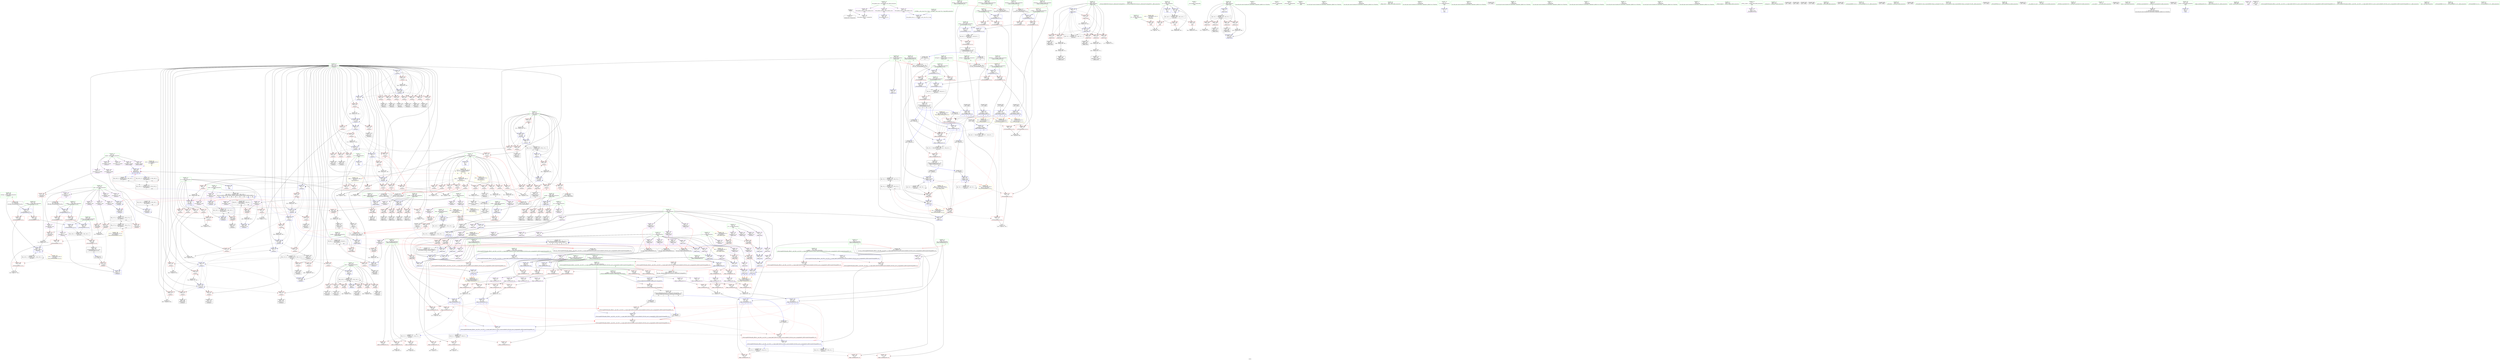 digraph "SVFG" {
	label="SVFG";

	Node0x55fbddcf7b90 [shape=record,color=grey,label="{NodeID: 0\nNullPtr}"];
	Node0x55fbddcf7b90 -> Node0x55fbddd0e5c0[style=solid];
	Node0x55fbddcf7b90 -> Node0x55fbddd18cf0[style=solid];
	Node0x55fbddd77750 [shape=record,color=yellow,style=double,label="{NodeID: 941\n104V_7 = CSCHI(MR_104V_6)\npts\{260000 \}\nCS[]|{<s0>30}}"];
	Node0x55fbddd77750:s0 -> Node0x55fbddd1bc40[style=dashed,color=red];
	Node0x55fbddd1af40 [shape=record,color=blue,label="{NodeID: 443\n354\<--353\n\<--\n_Z8get_distii\n}"];
	Node0x55fbddd1af40 -> Node0x55fbddd1b010[style=dashed];
	Node0x55fbddd1e3c0 [shape=record,color=red,label="{NodeID: 277\n246\<--236\n\<--__b.addr\n_ZSt3minIiERKT_S2_S2_\n}"];
	Node0x55fbddd1e3c0 -> Node0x55fbddd19f00[style=solid];
	Node0x55fbddd0f250 [shape=record,color=black,label="{NodeID: 111\n383\<--382\nidxprom20\<--\n_Z8get_distii\n}"];
	Node0x55fbddd18140 [shape=record,color=red,label="{NodeID: 388\n757\<--756\n\<--\n_ZSt3minIxERKT_S2_S2_\n}"];
	Node0x55fbddd18140 -> Node0x55fbddd38000[style=solid];
	Node0x55fbddd13840 [shape=record,color=red,label="{NodeID: 222\n540\<--13\n\<--B\n_Z5main2v\n}"];
	Node0x55fbddd13840 -> Node0x55fbddd35480[style=solid];
	Node0x55fbddd0fcc0 [shape=record,color=green,label="{NodeID: 56\n215\<--216\n_ZSt4moveIRiEONSt16remove_referenceIT_E4typeEOS2_\<--_ZSt4moveIRiEONSt16remove_referenceIT_E4typeEOS2__field_insensitive\n}"];
	Node0x55fbddd38000 [shape=record,color=grey,label="{NodeID: 665\n760 = cmp(757, 759, )\n}"];
	Node0x55fbddd2d970 [shape=record,color=blue,label="{NodeID: 499\n785\<--804\ntc\<--inc\nmain\n}"];
	Node0x55fbddd2d970 -> Node0x55fbddd585f0[style=dashed];
	Node0x55fbddd21140 [shape=record,color=red,label="{NodeID: 333\n559\<--451\n\<--i\n_Z5main2v\n|{<s0>30}}"];
	Node0x55fbddd21140:s0 -> Node0x55fbdddaa610[style=solid,color=red];
	Node0x55fbddd169b0 [shape=record,color=purple,label="{NodeID: 167\n445\<--25\narrayidx2\<--graph\n_Z8add_edgeiix\n}"];
	Node0x55fbddd169b0 -> Node0x55fbddd1bc40[style=solid];
	Node0x55fbddccffb0 [shape=record,color=green,label="{NodeID: 1\n7\<--1\n__dso_handle\<--dummyObj\nGlob }"];
	Node0x55fbddd52c50 [shape=record,color=yellow,style=double,label="{NodeID: 776\n96V_1 = ENCHI(MR_96V_0)\npts\{103 105 107 109 111 113 \}\nFun[_Z8get_distii]}"];
	Node0x55fbddd52c50 -> Node0x55fbddd201d0[style=dashed];
	Node0x55fbddd52c50 -> Node0x55fbddd202a0[style=dashed];
	Node0x55fbddd1b010 [shape=record,color=blue,label="{NodeID: 444\n356\<--353\n\<--\n_Z8get_distii\n}"];
	Node0x55fbddd1b010 -> Node0x55fbddd1b0e0[style=dashed];
	Node0x55fbddd1e490 [shape=record,color=red,label="{NodeID: 278\n241\<--240\n\<--\n_ZSt3minIiERKT_S2_S2_\n}"];
	Node0x55fbddd1e490 -> Node0x55fbddd39500[style=solid];
	Node0x55fbddd0f320 [shape=record,color=black,label="{NodeID: 112\n389\<--388\nidxprom22\<--rem\n_Z8get_distii\n}"];
	Node0x55fbddd5f450 [shape=record,color=black,label="{NodeID: 721\nMR_120V_2 = PHI(MR_120V_1, MR_120V_3, )\npts\{460 \}\n}"];
	Node0x55fbddd5f450 -> Node0x55fbddd2d220[style=dashed];
	Node0x55fbddd5f450 -> Node0x55fbddd5f450[style=dashed];
	Node0x55fbddd18210 [shape=record,color=red,label="{NodeID: 389\n759\<--758\n\<--\n_ZSt3minIxERKT_S2_S2_\n}"];
	Node0x55fbddd18210 -> Node0x55fbddd38000[style=solid];
	Node0x55fbddd13910 [shape=record,color=red,label="{NodeID: 223\n548\<--13\n\<--B\n_Z5main2v\n}"];
	Node0x55fbddd13910 -> Node0x55fbddd38480[style=solid];
	Node0x55fbddd0fdc0 [shape=record,color=green,label="{NodeID: 57\n232\<--233\nretval\<--retval_field_insensitive\n_ZSt3minIiERKT_S2_S2_\n}"];
	Node0x55fbddd0fdc0 -> Node0x55fbddd1e080[style=solid];
	Node0x55fbddd0fdc0 -> Node0x55fbddd19f00[style=solid];
	Node0x55fbddd0fdc0 -> Node0x55fbddd19fd0[style=solid];
	Node0x55fbddd38180 [shape=record,color=grey,label="{NodeID: 666\n371 = cmp(370, 372, )\n}"];
	Node0x55fbddd2da40 [shape=record,color=blue,label="{NodeID: 500\n813\<--812\n__t.addr\<--__t\n_ZSt4moveIRiEONSt16remove_referenceIT_E4typeEOS2_\n}"];
	Node0x55fbddd2da40 -> Node0x55fbddd18620[style=dashed];
	Node0x55fbddd21210 [shape=record,color=red,label="{NodeID: 334\n563\<--451\n\<--i\n_Z5main2v\n}"];
	Node0x55fbddd21210 -> Node0x55fbddd14ba0[style=solid];
	Node0x55fbddd16a80 [shape=record,color=purple,label="{NodeID: 168\n523\<--25\narrayidx26\<--graph\n_Z5main2v\n}"];
	Node0x55fbddcf73a0 [shape=record,color=green,label="{NodeID: 2\n9\<--1\n\<--dummyObj\nCan only get source location for instruction, argument, global var or function.}"];
	Node0x55fbddd1b0e0 [shape=record,color=blue,label="{NodeID: 445\n362\<--361\n\<--\n_Z8get_distii\n}"];
	Node0x55fbddd1b0e0 -> Node0x55fbddd1b1b0[style=dashed];
	Node0x55fbddd1e560 [shape=record,color=red,label="{NodeID: 279\n243\<--242\n\<--\n_ZSt3minIiERKT_S2_S2_\n}"];
	Node0x55fbddd1e560 -> Node0x55fbddd39500[style=solid];
	Node0x55fbddd0f3f0 [shape=record,color=black,label="{NodeID: 113\n397\<--396\nidxprom26\<--\n_Z8get_distii\n}"];
	Node0x55fbddd5f950 [shape=record,color=black,label="{NodeID: 722\nMR_127V_5 = PHI(MR_127V_4, MR_127V_6, )\npts\{280000 \}\n|{|<s4>38}}"];
	Node0x55fbddd5f950 -> Node0x55fbddd23500[style=dashed];
	Node0x55fbddd5f950 -> Node0x55fbddd235d0[style=dashed];
	Node0x55fbddd5f950 -> Node0x55fbddd23910[style=dashed];
	Node0x55fbddd5f950 -> Node0x55fbddd5a920[style=dashed];
	Node0x55fbddd5f950:s4 -> Node0x55fbddd57fa0[style=dashed,color=blue];
	Node0x55fbddd182e0 [shape=record,color=red,label="{NodeID: 390\n792\<--783\n\<--TC\nmain\n}"];
	Node0x55fbddd182e0 -> Node0x55fbddd37400[style=solid];
	Node0x55fbddd139e0 [shape=record,color=red,label="{NodeID: 224\n551\<--13\n\<--B\n_Z5main2v\n|{<s0>29}}"];
	Node0x55fbddd139e0:s0 -> Node0x55fbdddaa610[style=solid,color=red];
	Node0x55fbddd0fe90 [shape=record,color=green,label="{NodeID: 58\n234\<--235\n__a.addr\<--__a.addr_field_insensitive\n_ZSt3minIiERKT_S2_S2_\n}"];
	Node0x55fbddd0fe90 -> Node0x55fbddd1e150[style=solid];
	Node0x55fbddd0fe90 -> Node0x55fbddd1e220[style=solid];
	Node0x55fbddd0fe90 -> Node0x55fbddd19d60[style=solid];
	Node0x55fbddd38300 [shape=record,color=grey,label="{NodeID: 667\n151 = cmp(149, 150, )\n}"];
	Node0x55fbddd212e0 [shape=record,color=red,label="{NodeID: 335\n571\<--451\n\<--i\n_Z5main2v\n}"];
	Node0x55fbddd212e0 -> Node0x55fbddd35780[style=solid];
	Node0x55fbddd16b50 [shape=record,color=purple,label="{NodeID: 169\n526\<--25\narrayidx28\<--graph\n_Z5main2v\n}"];
	Node0x55fbddd16b50 -> Node0x55fbddd2bf70[style=solid];
	Node0x55fbddcf5900 [shape=record,color=green,label="{NodeID: 3\n51\<--1\n_ZSt3cin\<--dummyObj\nGlob }"];
	Node0x55fbddd1b1b0 [shape=record,color=blue,label="{NodeID: 446\n364\<--361\n\<--\n_Z8get_distii\n|{<s0>17|<s1>19|<s2>31}}"];
	Node0x55fbddd1b1b0:s0 -> Node0x55fbddd27800[style=dashed,color=red];
	Node0x55fbddd1b1b0:s1 -> Node0x55fbddd27800[style=dashed,color=red];
	Node0x55fbddd1b1b0:s2 -> Node0x55fbddd599f0[style=dashed,color=blue];
	Node0x55fbddd1e630 [shape=record,color=red,label="{NodeID: 280\n277\<--257\n\<--retval\n_ZSt3maxIiERKT_S2_S2_\n}"];
	Node0x55fbddd1e630 -> Node0x55fbddd0ea30[style=solid];
	Node0x55fbddd0f4c0 [shape=record,color=black,label="{NodeID: 114\n400\<--399\nidxprom28\<--\n_Z8get_distii\n}"];
	Node0x55fbddd5fe50 [shape=record,color=black,label="{NodeID: 723\nMR_129V_4 = PHI(MR_129V_2, MR_129V_5, )\npts\{300000 \}\n|{|<s2>38}}"];
	Node0x55fbddd5fe50 -> Node0x55fbddd23430[style=dashed];
	Node0x55fbddd5fe50 -> Node0x55fbddd2d080[style=dashed];
	Node0x55fbddd5fe50:s2 -> Node0x55fbddd57fa0[style=dashed,color=blue];
	Node0x55fbddd183b0 [shape=record,color=red,label="{NodeID: 391\n791\<--785\n\<--tc\nmain\n}"];
	Node0x55fbddd183b0 -> Node0x55fbddd37400[style=solid];
	Node0x55fbddd13ab0 [shape=record,color=red,label="{NodeID: 225\n560\<--13\n\<--B\n_Z5main2v\n}"];
	Node0x55fbddd13ab0 -> Node0x55fbddd35f00[style=solid];
	Node0x55fbddd0ff60 [shape=record,color=green,label="{NodeID: 59\n236\<--237\n__b.addr\<--__b.addr_field_insensitive\n_ZSt3minIiERKT_S2_S2_\n}"];
	Node0x55fbddd0ff60 -> Node0x55fbddd1e2f0[style=solid];
	Node0x55fbddd0ff60 -> Node0x55fbddd1e3c0[style=solid];
	Node0x55fbddd0ff60 -> Node0x55fbddd19e30[style=solid];
	Node0x55fbddd38480 [shape=record,color=grey,label="{NodeID: 668\n549 = cmp(547, 548, )\n}"];
	Node0x55fbddd213b0 [shape=record,color=red,label="{NodeID: 336\n577\<--451\n\<--i\n_Z5main2v\n}"];
	Node0x55fbddd213b0 -> Node0x55fbddd38600[style=solid];
	Node0x55fbddd16c20 [shape=record,color=purple,label="{NodeID: 170\n707\<--25\narrayidx111\<--graph\n_Z5main2v\n}"];
	Node0x55fbddcf4f90 [shape=record,color=green,label="{NodeID: 4\n52\<--1\n_ZSt4cout\<--dummyObj\nGlob }"];
	Node0x55fbddd1b280 [shape=record,color=blue,label="{NodeID: 447\n294\<--367\nans\<--\n_Z8get_distii\n}"];
	Node0x55fbddd1b280 -> Node0x55fbddd61750[style=dashed];
	Node0x55fbddd1e700 [shape=record,color=red,label="{NodeID: 281\n265\<--259\n\<--__a.addr\n_ZSt3maxIiERKT_S2_S2_\n}"];
	Node0x55fbddd1e700 -> Node0x55fbddd1ea40[style=solid];
	Node0x55fbddd13f70 [shape=record,color=black,label="{NodeID: 115\n405\<--404\nidxprom32\<--rem31\n_Z8get_distii\n}"];
	Node0x55fbddd60350 [shape=record,color=black,label="{NodeID: 724\nMR_112V_22 = PHI(MR_112V_23, MR_112V_21, )\npts\{452 \}\n}"];
	Node0x55fbddd60350 -> Node0x55fbddd21ca0[style=dashed];
	Node0x55fbddd60350 -> Node0x55fbddd21d70[style=dashed];
	Node0x55fbddd60350 -> Node0x55fbddd21e40[style=dashed];
	Node0x55fbddd60350 -> Node0x55fbddd21f10[style=dashed];
	Node0x55fbddd60350 -> Node0x55fbddd21fe0[style=dashed];
	Node0x55fbddd60350 -> Node0x55fbddd2cfb0[style=dashed];
	Node0x55fbddd60350 -> Node0x55fbddd2d150[style=dashed];
	Node0x55fbddd18480 [shape=record,color=red,label="{NodeID: 392\n795\<--785\n\<--tc\nmain\n}"];
	Node0x55fbddd18480 -> Node0x55fbddd34700[style=solid];
	Node0x55fbddd13b80 [shape=record,color=red,label="{NodeID: 226\n578\<--13\n\<--B\n_Z5main2v\n}"];
	Node0x55fbddd13b80 -> Node0x55fbddd38600[style=solid];
	Node0x55fbddd10030 [shape=record,color=green,label="{NodeID: 60\n257\<--258\nretval\<--retval_field_insensitive\n_ZSt3maxIiERKT_S2_S2_\n}"];
	Node0x55fbddd10030 -> Node0x55fbddd1e630[style=solid];
	Node0x55fbddd10030 -> Node0x55fbddd1a240[style=solid];
	Node0x55fbddd10030 -> Node0x55fbddd1a310[style=solid];
	Node0x55fbddd38600 [shape=record,color=grey,label="{NodeID: 669\n579 = cmp(577, 578, )\n}"];
	Node0x55fbddd21480 [shape=record,color=red,label="{NodeID: 337\n587\<--451\n\<--i\n_Z5main2v\n}"];
	Node0x55fbddd21480 -> Node0x55fbddd39080[style=solid];
	Node0x55fbddd16cf0 [shape=record,color=purple,label="{NodeID: 171\n710\<--25\narrayidx113\<--graph\n_Z5main2v\n}"];
	Node0x55fbddd16cf0 -> Node0x55fbddd23770[style=solid];
	Node0x55fbddcf5020 [shape=record,color=green,label="{NodeID: 5\n53\<--1\n.str\<--dummyObj\nGlob }"];
	Node0x55fbdd639110 [shape=record,color=black,label="{NodeID: 946\n159 = PHI()\n}"];
	Node0x55fbdd639110 -> Node0x55fbddd193a0[style=solid];
	Node0x55fbddd1b350 [shape=record,color=blue,label="{NodeID: 448\n290\<--9\ni\<--\n_Z8get_distii\n}"];
	Node0x55fbddd1b350 -> Node0x55fbddd60d50[style=dashed];
	Node0x55fbddd1e7d0 [shape=record,color=red,label="{NodeID: 282\n274\<--259\n\<--__a.addr\n_ZSt3maxIiERKT_S2_S2_\n}"];
	Node0x55fbddd1e7d0 -> Node0x55fbddd1a310[style=solid];
	Node0x55fbddd14040 [shape=record,color=black,label="{NodeID: 116\n283\<--422\n_Z8get_distii_ret\<--\n_Z8get_distii\n|{<s0>31}}"];
	Node0x55fbddd14040:s0 -> Node0x55fbddda9660[style=solid,color=blue];
	Node0x55fbddd60850 [shape=record,color=black,label="{NodeID: 725\nMR_118V_4 = PHI(MR_118V_5, MR_118V_3, )\npts\{458 \}\n}"];
	Node0x55fbddd60850 -> Node0x55fbddd22c10[style=dashed];
	Node0x55fbddd60850 -> Node0x55fbddd22ce0[style=dashed];
	Node0x55fbddd60850 -> Node0x55fbddd22db0[style=dashed];
	Node0x55fbddd60850 -> Node0x55fbddd22e80[style=dashed];
	Node0x55fbddd60850 -> Node0x55fbddd22f50[style=dashed];
	Node0x55fbddd60850 -> Node0x55fbddd23020[style=dashed];
	Node0x55fbddd60850 -> Node0x55fbddd2cd40[style=dashed];
	Node0x55fbddd60850 -> Node0x55fbddd2cee0[style=dashed];
	Node0x55fbddd60850 -> Node0x55fbddd60850[style=dashed];
	Node0x55fbddd18550 [shape=record,color=red,label="{NodeID: 393\n803\<--785\n\<--tc\nmain\n}"];
	Node0x55fbddd18550 -> Node0x55fbddd35d80[style=solid];
	Node0x55fbddd13c50 [shape=record,color=red,label="{NodeID: 227\n584\<--13\n\<--B\n_Z5main2v\n}"];
	Node0x55fbddd13c50 -> Node0x55fbddd39200[style=solid];
	Node0x55fbddd10100 [shape=record,color=green,label="{NodeID: 61\n259\<--260\n__a.addr\<--__a.addr_field_insensitive\n_ZSt3maxIiERKT_S2_S2_\n}"];
	Node0x55fbddd10100 -> Node0x55fbddd1e700[style=solid];
	Node0x55fbddd10100 -> Node0x55fbddd1e7d0[style=solid];
	Node0x55fbddd10100 -> Node0x55fbddd1a0a0[style=solid];
	Node0x55fbddd38780 [shape=record,color=grey,label="{NodeID: 670\n377 = cmp(376, 372, )\n}"];
	Node0x55fbddd21550 [shape=record,color=red,label="{NodeID: 338\n591\<--451\n\<--i\n_Z5main2v\n|{<s0>31}}"];
	Node0x55fbddd21550:s0 -> Node0x55fbdddaaeb0[style=solid,color=red];
	Node0x55fbddd16dc0 [shape=record,color=purple,label="{NodeID: 172\n619\<--27\narrayidx68\<--dist\n_Z5main2v\n}"];
	Node0x55fbddd16dc0 -> Node0x55fbddd2c860[style=solid];
	Node0x55fbddcf50b0 [shape=record,color=green,label="{NodeID: 6\n56\<--1\n\<--dummyObj\nCan only get source location for instruction, argument, global var or function.}"];
	Node0x55fbddda2ce0 [shape=record,color=black,label="{NodeID: 947\n164 = PHI()\n}"];
	Node0x55fbddda2ce0 -> Node0x55fbddd19470[style=solid];
	Node0x55fbddd1b420 [shape=record,color=blue,label="{NodeID: 449\n292\<--9\nj\<--\n_Z8get_distii\n}"];
	Node0x55fbddd1b420 -> Node0x55fbddd1f5a0[style=dashed];
	Node0x55fbddd1b420 -> Node0x55fbddd1f670[style=dashed];
	Node0x55fbddd1b420 -> Node0x55fbddd1f740[style=dashed];
	Node0x55fbddd1b420 -> Node0x55fbddd1f810[style=dashed];
	Node0x55fbddd1b420 -> Node0x55fbddd1f8e0[style=dashed];
	Node0x55fbddd1b420 -> Node0x55fbddd1f9b0[style=dashed];
	Node0x55fbddd1b420 -> Node0x55fbddd1b830[style=dashed];
	Node0x55fbddd1b420 -> Node0x55fbddd61250[style=dashed];
	Node0x55fbddd1e8a0 [shape=record,color=red,label="{NodeID: 283\n267\<--261\n\<--__b.addr\n_ZSt3maxIiERKT_S2_S2_\n}"];
	Node0x55fbddd1e8a0 -> Node0x55fbddd1eb10[style=solid];
	Node0x55fbddd14110 [shape=record,color=black,label="{NodeID: 117\n441\<--440\nidxprom\<--\n_Z8add_edgeiix\n}"];
	Node0x55fbddd60d50 [shape=record,color=black,label="{NodeID: 726\nMR_70V_3 = PHI(MR_70V_4, MR_70V_2, )\npts\{291 \}\n}"];
	Node0x55fbddd60d50 -> Node0x55fbddd1f260[style=dashed];
	Node0x55fbddd60d50 -> Node0x55fbddd1f330[style=dashed];
	Node0x55fbddd60d50 -> Node0x55fbddd1f400[style=dashed];
	Node0x55fbddd60d50 -> Node0x55fbddd1f4d0[style=dashed];
	Node0x55fbddd60d50 -> Node0x55fbddd1b900[style=dashed];
	Node0x55fbddd18620 [shape=record,color=red,label="{NodeID: 394\n816\<--813\n\<--__t.addr\n_ZSt4moveIRiEONSt16remove_referenceIT_E4typeEOS2_\n}"];
	Node0x55fbddd18620 -> Node0x55fbddd15a40[style=solid];
	Node0x55fbddd13d20 [shape=record,color=red,label="{NodeID: 228\n626\<--13\n\<--B\n_Z5main2v\n}"];
	Node0x55fbddd13d20 -> Node0x55fbddd14ee0[style=solid];
	Node0x55fbddd101d0 [shape=record,color=green,label="{NodeID: 62\n261\<--262\n__b.addr\<--__b.addr_field_insensitive\n_ZSt3maxIiERKT_S2_S2_\n}"];
	Node0x55fbddd101d0 -> Node0x55fbddd1e8a0[style=solid];
	Node0x55fbddd101d0 -> Node0x55fbddd1e970[style=solid];
	Node0x55fbddd101d0 -> Node0x55fbddd1a170[style=solid];
	Node0x55fbddd38900 [shape=record,color=grey,label="{NodeID: 671\n696 = cmp(694, 695, )\n}"];
	Node0x55fbddd21620 [shape=record,color=red,label="{NodeID: 339\n596\<--451\n\<--i\n_Z5main2v\n|{<s0>32}}"];
	Node0x55fbddd21620:s0 -> Node0x55fbdddaa610[style=solid,color=red];
	Node0x55fbddd16e90 [shape=record,color=purple,label="{NodeID: 173\n628\<--27\narrayidx73\<--dist\n_Z5main2v\n}"];
	Node0x55fbddd16e90 -> Node0x55fbddd2ca00[style=solid];
	Node0x55fbddcf8580 [shape=record,color=green,label="{NodeID: 7\n367\<--1\n\<--dummyObj\nCan only get source location for instruction, argument, global var or function.}"];
	Node0x55fbddda7c50 [shape=record,color=black,label="{NodeID: 948\n166 = PHI(254, )\n|{<s0>11}}"];
	Node0x55fbddda7c50:s0 -> Node0x55fbdddaa180[style=solid,color=red];
	Node0x55fbddd1b4f0 [shape=record,color=blue,label="{NodeID: 450\n296\<--391\nref.tmp\<--call\n_Z8get_distii\n|{|<s4>18}}"];
	Node0x55fbddd1b4f0 -> Node0x55fbddd201d0[style=dashed];
	Node0x55fbddd1b4f0 -> Node0x55fbddd202a0[style=dashed];
	Node0x55fbddd1b4f0 -> Node0x55fbddd1b4f0[style=dashed];
	Node0x55fbddd1b4f0 -> Node0x55fbddd61c50[style=dashed];
	Node0x55fbddd1b4f0:s4 -> Node0x55fbddd66ee0[style=dashed,color=red];
	Node0x55fbddd1e970 [shape=record,color=red,label="{NodeID: 284\n271\<--261\n\<--__b.addr\n_ZSt3maxIiERKT_S2_S2_\n}"];
	Node0x55fbddd1e970 -> Node0x55fbddd1a240[style=solid];
	Node0x55fbddd141e0 [shape=record,color=black,label="{NodeID: 118\n444\<--443\nidxprom1\<--\n_Z8add_edgeiix\n}"];
	Node0x55fbddd61250 [shape=record,color=black,label="{NodeID: 727\nMR_72V_2 = PHI(MR_72V_4, MR_72V_1, )\npts\{293 \}\n}"];
	Node0x55fbddd61250 -> Node0x55fbddd1b420[style=dashed];
	Node0x55fbddd186f0 [shape=record,color=blue,label="{NodeID: 395\n8\<--9\nX\<--\nGlob }"];
	Node0x55fbddd186f0 -> Node0x55fbddd26630[style=dashed];
	Node0x55fbddd13df0 [shape=record,color=red,label="{NodeID: 229\n728\<--13\n\<--B\n_Z5main2v\n}"];
	Node0x55fbddd13df0 -> Node0x55fbddd36200[style=solid];
	Node0x55fbddd102a0 [shape=record,color=green,label="{NodeID: 63\n281\<--282\n_Z8get_distii\<--_Z8get_distii_field_insensitive\n}"];
	Node0x55fbddd38a80 [shape=record,color=grey,label="{NodeID: 672\n185 = cmp(184, 9, )\n}"];
	Node0x55fbddd216f0 [shape=record,color=red,label="{NodeID: 340\n607\<--451\n\<--i\n_Z5main2v\n}"];
	Node0x55fbddd216f0 -> Node0x55fbddd36c80[style=solid];
	Node0x55fbddd16f60 [shape=record,color=purple,label="{NodeID: 174\n667\<--27\narrayidx89\<--dist\n_Z5main2v\n}"];
	Node0x55fbddd16f60 -> Node0x55fbddd23500[style=solid];
	Node0x55fbddcf8640 [shape=record,color=green,label="{NodeID: 8\n372\<--1\n\<--dummyObj\nCan only get source location for instruction, argument, global var or function.}"];
	Node0x55fbddda7de0 [shape=record,color=black,label="{NodeID: 949\n170 = PHI()\n}"];
	Node0x55fbddda7de0 -> Node0x55fbddd19540[style=solid];
	Node0x55fbddd1b5c0 [shape=record,color=blue,label="{NodeID: 451\n294\<--394\nans\<--\n_Z8get_distii\n|{|<s2>20}}"];
	Node0x55fbddd1b5c0 -> Node0x55fbddd202a0[style=dashed];
	Node0x55fbddd1b5c0 -> Node0x55fbddd1b760[style=dashed];
	Node0x55fbddd1b5c0:s2 -> Node0x55fbddd66dd0[style=dashed,color=red];
	Node0x55fbddd1ea40 [shape=record,color=red,label="{NodeID: 285\n266\<--265\n\<--\n_ZSt3maxIiERKT_S2_S2_\n}"];
	Node0x55fbddd1ea40 -> Node0x55fbddd37e80[style=solid];
	Node0x55fbddd142b0 [shape=record,color=black,label="{NodeID: 119\n477\<--476\nidxprom\<--\n_Z5main2v\n}"];
	Node0x55fbddd61750 [shape=record,color=black,label="{NodeID: 728\nMR_74V_3 = PHI(MR_74V_4, MR_74V_2, )\npts\{295 \}\n}"];
	Node0x55fbddd61750 -> Node0x55fbddd1fa80[style=dashed];
	Node0x55fbddd61750 -> Node0x55fbddd63050[style=dashed];
	Node0x55fbddd187f0 [shape=record,color=blue,label="{NodeID: 396\n11\<--9\nY\<--\nGlob }"];
	Node0x55fbddd13ec0 [shape=record,color=red,label="{NodeID: 230\n512\<--15\n\<--N\n_Z5main2v\n}"];
	Node0x55fbddd13ec0 -> Node0x55fbddd37a00[style=solid];
	Node0x55fbddd103a0 [shape=record,color=green,label="{NodeID: 64\n286\<--287\np.addr\<--p.addr_field_insensitive\n_Z8get_distii\n}"];
	Node0x55fbddd103a0 -> Node0x55fbddd1ebe0[style=solid];
	Node0x55fbddd103a0 -> Node0x55fbddd1ecb0[style=solid];
	Node0x55fbddd103a0 -> Node0x55fbddd1ed80[style=solid];
	Node0x55fbddd103a0 -> Node0x55fbddd1ee50[style=solid];
	Node0x55fbddd103a0 -> Node0x55fbddd1a3e0[style=solid];
	Node0x55fbddd38c00 [shape=record,color=grey,label="{NodeID: 673\n188 = cmp(187, 9, )\n}"];
	Node0x55fbddd217c0 [shape=record,color=red,label="{NodeID: 341\n613\<--451\n\<--i\n_Z5main2v\n}"];
	Node0x55fbddd217c0 -> Node0x55fbddd39800[style=solid];
	Node0x55fbddd17030 [shape=record,color=purple,label="{NodeID: 175\n671\<--27\narrayidx91\<--dist\n_Z5main2v\n}"];
	Node0x55fbddd17030 -> Node0x55fbddd235d0[style=solid];
	Node0x55fbddcf8700 [shape=record,color=green,label="{NodeID: 9\n387\<--1\n\<--dummyObj\nCan only get source location for instruction, argument, global var or function.}"];
	Node0x55fbddda7eb0 [shape=record,color=black,label="{NodeID: 950\n67 = PHI()\n}"];
	Node0x55fbddd53380 [shape=record,color=yellow,style=double,label="{NodeID: 784\n80V_1 = ENCHI(MR_80V_0)\npts\{180000 \}\nFun[_Z8get_distii]}"];
	Node0x55fbddd53380 -> Node0x55fbddd1fb50[style=dashed];
	Node0x55fbddd53380 -> Node0x55fbddd1fe90[style=dashed];
	Node0x55fbddd1b690 [shape=record,color=blue,label="{NodeID: 452\n298\<--407\nref.tmp25\<--call34\n_Z8get_distii\n|{|<s4>20}}"];
	Node0x55fbddd1b690 -> Node0x55fbddd201d0[style=dashed];
	Node0x55fbddd1b690 -> Node0x55fbddd202a0[style=dashed];
	Node0x55fbddd1b690 -> Node0x55fbddd1b690[style=dashed];
	Node0x55fbddd1b690 -> Node0x55fbddd62150[style=dashed];
	Node0x55fbddd1b690:s4 -> Node0x55fbddd66ee0[style=dashed,color=red];
	Node0x55fbddd1eb10 [shape=record,color=red,label="{NodeID: 286\n268\<--267\n\<--\n_ZSt3maxIiERKT_S2_S2_\n}"];
	Node0x55fbddd1eb10 -> Node0x55fbddd37e80[style=solid];
	Node0x55fbddd14380 [shape=record,color=black,label="{NodeID: 120\n481\<--480\nidxprom4\<--\n_Z5main2v\n}"];
	Node0x55fbddd61c50 [shape=record,color=black,label="{NodeID: 729\nMR_76V_2 = PHI(MR_76V_3, MR_76V_1, )\npts\{297 \}\n}"];
	Node0x55fbddd61c50 -> Node0x55fbddd1b4f0[style=dashed];
	Node0x55fbddd61c50 -> Node0x55fbddd61c50[style=dashed];
	Node0x55fbddd188f0 [shape=record,color=blue,label="{NodeID: 397\n13\<--9\nB\<--\nGlob }"];
	Node0x55fbddd188f0 -> Node0x55fbddd26630[style=dashed];
	Node0x55fbddd1be60 [shape=record,color=red,label="{NodeID: 231\n518\<--15\n\<--N\n_Z5main2v\n}"];
	Node0x55fbddd1be60 -> Node0x55fbddd37d00[style=solid];
	Node0x55fbddd10470 [shape=record,color=green,label="{NodeID: 65\n288\<--289\nq.addr\<--q.addr_field_insensitive\n_Z8get_distii\n}"];
	Node0x55fbddd10470 -> Node0x55fbddd1ef20[style=solid];
	Node0x55fbddd10470 -> Node0x55fbddd1eff0[style=solid];
	Node0x55fbddd10470 -> Node0x55fbddd1f0c0[style=solid];
	Node0x55fbddd10470 -> Node0x55fbddd1f190[style=solid];
	Node0x55fbddd10470 -> Node0x55fbddd1a4b0[style=solid];
	Node0x55fbddd38d80 [shape=record,color=grey,label="{NodeID: 674\n474 = cmp(472, 473, )\n}"];
	Node0x55fbddd21890 [shape=record,color=red,label="{NodeID: 342\n617\<--451\n\<--i\n_Z5main2v\n}"];
	Node0x55fbddd21890 -> Node0x55fbddd14e10[style=solid];
	Node0x55fbddd17100 [shape=record,color=purple,label="{NodeID: 176\n700\<--27\narrayidx107\<--dist\n_Z5main2v\n|{<s0>33}}"];
	Node0x55fbddd17100:s0 -> Node0x55fbdddab0d0[style=solid,color=red];
	Node0x55fbddcf87c0 [shape=record,color=green,label="{NodeID: 10\n468\<--1\n\<--dummyObj\nCan only get source location for instruction, argument, global var or function.}"];
	Node0x55fbddda7f80 [shape=record,color=black,label="{NodeID: 951\n391 = PHI(84, )\n}"];
	Node0x55fbddda7f80 -> Node0x55fbddd1b4f0[style=solid];
	Node0x55fbddd53460 [shape=record,color=yellow,style=double,label="{NodeID: 785\n82V_1 = ENCHI(MR_82V_0)\npts\{200000 \}\nFun[_Z8get_distii]}"];
	Node0x55fbddd53460 -> Node0x55fbddd1fcf0[style=dashed];
	Node0x55fbddd53460 -> Node0x55fbddd20030[style=dashed];
	Node0x55fbddd1b760 [shape=record,color=blue,label="{NodeID: 453\n294\<--410\nans\<--\n_Z8get_distii\n}"];
	Node0x55fbddd1b760 -> Node0x55fbddd63050[style=dashed];
	Node0x55fbddd1ebe0 [shape=record,color=red,label="{NodeID: 287\n302\<--286\n\<--p.addr\n_Z8get_distii\n}"];
	Node0x55fbddd1ebe0 -> Node0x55fbddd0eb00[style=solid];
	Node0x55fbddd14450 [shape=record,color=black,label="{NodeID: 121\n485\<--484\nidxprom7\<--\n_Z5main2v\n}"];
	Node0x55fbddd62150 [shape=record,color=black,label="{NodeID: 730\nMR_78V_2 = PHI(MR_78V_3, MR_78V_1, )\npts\{299 \}\n}"];
	Node0x55fbddd62150 -> Node0x55fbddd201d0[style=dashed];
	Node0x55fbddd62150 -> Node0x55fbddd1b690[style=dashed];
	Node0x55fbddd62150 -> Node0x55fbddd62150[style=dashed];
	Node0x55fbddd189f0 [shape=record,color=blue,label="{NodeID: 398\n15\<--9\nN\<--\nGlob }"];
	Node0x55fbddd189f0 -> Node0x55fbddd57fa0[style=dashed];
	Node0x55fbddd1bf30 [shape=record,color=red,label="{NodeID: 232\n614\<--15\n\<--N\n_Z5main2v\n}"];
	Node0x55fbddd1bf30 -> Node0x55fbddd39800[style=solid];
	Node0x55fbddd10540 [shape=record,color=green,label="{NodeID: 66\n290\<--291\ni\<--i_field_insensitive\n_Z8get_distii\n}"];
	Node0x55fbddd10540 -> Node0x55fbddd1f260[style=solid];
	Node0x55fbddd10540 -> Node0x55fbddd1f330[style=solid];
	Node0x55fbddd10540 -> Node0x55fbddd1f400[style=solid];
	Node0x55fbddd10540 -> Node0x55fbddd1f4d0[style=solid];
	Node0x55fbddd10540 -> Node0x55fbddd1b350[style=solid];
	Node0x55fbddd10540 -> Node0x55fbddd1b900[style=solid];
	Node0x55fbddd38f00 [shape=record,color=grey,label="{NodeID: 675\n191 = cmp(190, 9, )\n}"];
	Node0x55fbddd21960 [shape=record,color=red,label="{NodeID: 343\n622\<--451\n\<--i\n_Z5main2v\n}"];
	Node0x55fbddd21960 -> Node0x55fbddd36680[style=solid];
	Node0x55fbddd171d0 [shape=record,color=purple,label="{NodeID: 177\n703\<--27\narrayidx109\<--dist\n_Z5main2v\n}"];
	Node0x55fbddd171d0 -> Node0x55fbddd236a0[style=solid];
	Node0x55fbddcf88c0 [shape=record,color=green,label="{NodeID: 11\n528\<--1\n\<--dummyObj\nCan only get source location for instruction, argument, global var or function.}"];
	Node0x55fbddda80e0 [shape=record,color=black,label="{NodeID: 952\n393 = PHI(229, )\n}"];
	Node0x55fbddda80e0 -> Node0x55fbddd201d0[style=solid];
	Node0x55fbddd53540 [shape=record,color=yellow,style=double,label="{NodeID: 786\n84V_1 = ENCHI(MR_84V_0)\npts\{220000 \}\nFun[_Z8get_distii]}"];
	Node0x55fbddd53540 -> Node0x55fbddd1fc20[style=dashed];
	Node0x55fbddd53540 -> Node0x55fbddd1ff60[style=dashed];
	Node0x55fbddd1b830 [shape=record,color=blue,label="{NodeID: 454\n292\<--414\nj\<--inc\n_Z8get_distii\n}"];
	Node0x55fbddd1b830 -> Node0x55fbddd1f5a0[style=dashed];
	Node0x55fbddd1b830 -> Node0x55fbddd1f670[style=dashed];
	Node0x55fbddd1b830 -> Node0x55fbddd1f740[style=dashed];
	Node0x55fbddd1b830 -> Node0x55fbddd1f810[style=dashed];
	Node0x55fbddd1b830 -> Node0x55fbddd1f8e0[style=dashed];
	Node0x55fbddd1b830 -> Node0x55fbddd1f9b0[style=dashed];
	Node0x55fbddd1b830 -> Node0x55fbddd1b830[style=dashed];
	Node0x55fbddd1b830 -> Node0x55fbddd61250[style=dashed];
	Node0x55fbddd1ecb0 [shape=record,color=red,label="{NodeID: 288\n310\<--286\n\<--p.addr\n_Z8get_distii\n}"];
	Node0x55fbddd1ecb0 -> Node0x55fbddd0ebd0[style=solid];
	Node0x55fbddd14520 [shape=record,color=black,label="{NodeID: 122\n489\<--488\nidxprom10\<--\n_Z5main2v\n}"];
	Node0x55fbddd62650 [shape=record,color=black,label="{NodeID: 731\nMR_56V_3 = PHI(MR_56V_4, MR_56V_2, )\npts\{258 \}\n}"];
	Node0x55fbddd62650 -> Node0x55fbddd1e630[style=dashed];
	Node0x55fbddd18af0 [shape=record,color=blue,label="{NodeID: 399\n822\<--56\nllvm.global_ctors_0\<--\nGlob }"];
	Node0x55fbddd1c000 [shape=record,color=red,label="{NodeID: 233\n634\<--15\n\<--N\n_Z5main2v\n}"];
	Node0x55fbddd1c000 -> Node0x55fbddd39680[style=solid];
	Node0x55fbddd10610 [shape=record,color=green,label="{NodeID: 67\n292\<--293\nj\<--j_field_insensitive\n_Z8get_distii\n}"];
	Node0x55fbddd10610 -> Node0x55fbddd1f5a0[style=solid];
	Node0x55fbddd10610 -> Node0x55fbddd1f670[style=solid];
	Node0x55fbddd10610 -> Node0x55fbddd1f740[style=solid];
	Node0x55fbddd10610 -> Node0x55fbddd1f810[style=solid];
	Node0x55fbddd10610 -> Node0x55fbddd1f8e0[style=solid];
	Node0x55fbddd10610 -> Node0x55fbddd1f9b0[style=solid];
	Node0x55fbddd10610 -> Node0x55fbddd1b420[style=solid];
	Node0x55fbddd10610 -> Node0x55fbddd1b830[style=solid];
	Node0x55fbddd39080 [shape=record,color=grey,label="{NodeID: 676\n589 = cmp(587, 588, )\n}"];
	Node0x55fbddd21a30 [shape=record,color=red,label="{NodeID: 344\n633\<--451\n\<--i\n_Z5main2v\n}"];
	Node0x55fbddd21a30 -> Node0x55fbddd39680[style=solid];
	Node0x55fbddd172a0 [shape=record,color=purple,label="{NodeID: 178\n720\<--27\narrayidx117\<--dist\n_Z5main2v\n}"];
	Node0x55fbddd172a0 -> Node0x55fbddd2d2f0[style=solid];
	Node0x55fbddcedc40 [shape=record,color=green,label="{NodeID: 12\n630\<--1\n\<--dummyObj\nCan only get source location for instruction, argument, global var or function.}"];
	Node0x55fbddda8220 [shape=record,color=black,label="{NodeID: 953\n407 = PHI(84, )\n}"];
	Node0x55fbddda8220 -> Node0x55fbddd1b690[style=solid];
	Node0x55fbddd53620 [shape=record,color=yellow,style=double,label="{NodeID: 787\n86V_1 = ENCHI(MR_86V_0)\npts\{240000 \}\nFun[_Z8get_distii]}"];
	Node0x55fbddd53620 -> Node0x55fbddd1fdc0[style=dashed];
	Node0x55fbddd53620 -> Node0x55fbddd20100[style=dashed];
	Node0x55fbddd1b900 [shape=record,color=blue,label="{NodeID: 455\n290\<--419\ni\<--inc37\n_Z8get_distii\n}"];
	Node0x55fbddd1b900 -> Node0x55fbddd60d50[style=dashed];
	Node0x55fbddd1ed80 [shape=record,color=red,label="{NodeID: 289\n318\<--286\n\<--p.addr\n_Z8get_distii\n}"];
	Node0x55fbddd1ed80 -> Node0x55fbddd0eca0[style=solid];
	Node0x55fbddd145f0 [shape=record,color=black,label="{NodeID: 123\n493\<--492\nidxprom13\<--\n_Z5main2v\n}"];
	Node0x55fbddd18bf0 [shape=record,color=blue,label="{NodeID: 400\n823\<--57\nllvm.global_ctors_1\<--_GLOBAL__sub_I_rng..58_2_0.cpp\nGlob }"];
	Node0x55fbddd1c0d0 [shape=record,color=red,label="{NodeID: 234\n653\<--15\n\<--N\n_Z5main2v\n}"];
	Node0x55fbddd1c0d0 -> Node0x55fbddd37b80[style=solid];
	Node0x55fbddd106e0 [shape=record,color=green,label="{NodeID: 68\n294\<--295\nans\<--ans_field_insensitive\n_Z8get_distii\n|{|<s4>18|<s5>20}}"];
	Node0x55fbddd106e0 -> Node0x55fbddd1fa80[style=solid];
	Node0x55fbddd106e0 -> Node0x55fbddd1b280[style=solid];
	Node0x55fbddd106e0 -> Node0x55fbddd1b5c0[style=solid];
	Node0x55fbddd106e0 -> Node0x55fbddd1b760[style=solid];
	Node0x55fbddd106e0:s4 -> Node0x55fbdddaa180[style=solid,color=red];
	Node0x55fbddd106e0:s5 -> Node0x55fbdddaa180[style=solid,color=red];
	Node0x55fbddd39200 [shape=record,color=grey,label="{NodeID: 677\n585 = cmp(583, 584, )\n}"];
	Node0x55fbddd21b00 [shape=record,color=red,label="{NodeID: 345\n637\<--451\n\<--i\n_Z5main2v\n}"];
	Node0x55fbddd21b00 -> Node0x55fbddd14fb0[style=solid];
	Node0x55fbddd17370 [shape=record,color=purple,label="{NodeID: 179\n731\<--27\narrayidx123\<--dist\n_Z5main2v\n}"];
	Node0x55fbddd17370 -> Node0x55fbddd23910[style=solid];
	Node0x55fbddcedd40 [shape=record,color=green,label="{NodeID: 13\n641\<--1\n\<--dummyObj\nCan only get source location for instruction, argument, global var or function.}"];
	Node0x55fbddda8360 [shape=record,color=black,label="{NodeID: 954\n409 = PHI(229, )\n}"];
	Node0x55fbddda8360 -> Node0x55fbddd202a0[style=solid];
	Node0x55fbddd1b9d0 [shape=record,color=blue,label="{NodeID: 456\n430\<--427\ns.addr\<--s\n_Z8add_edgeiix\n}"];
	Node0x55fbddd1b9d0 -> Node0x55fbddd20370[style=dashed];
	Node0x55fbddd1ee50 [shape=record,color=red,label="{NodeID: 290\n326\<--286\n\<--p.addr\n_Z8get_distii\n}"];
	Node0x55fbddd1ee50 -> Node0x55fbddd0ed70[style=solid];
	Node0x55fbddd146c0 [shape=record,color=black,label="{NodeID: 124\n499\<--498\nidxprom15\<--\n_Z5main2v\n}"];
	Node0x55fbddd63050 [shape=record,color=black,label="{NodeID: 733\nMR_74V_4 = PHI(MR_74V_6, MR_74V_3, )\npts\{295 \}\n|{|<s3>18}}"];
	Node0x55fbddd63050 -> Node0x55fbddd201d0[style=dashed];
	Node0x55fbddd63050 -> Node0x55fbddd1b5c0[style=dashed];
	Node0x55fbddd63050 -> Node0x55fbddd61750[style=dashed];
	Node0x55fbddd63050:s3 -> Node0x55fbddd66dd0[style=dashed,color=red];
	Node0x55fbddd18cf0 [shape=record,color=blue, style = dotted,label="{NodeID: 401\n824\<--3\nllvm.global_ctors_2\<--dummyVal\nGlob }"];
	Node0x55fbddd1c1a0 [shape=record,color=red,label="{NodeID: 235\n695\<--15\n\<--N\n_Z5main2v\n}"];
	Node0x55fbddd1c1a0 -> Node0x55fbddd38900[style=solid];
	Node0x55fbddd107b0 [shape=record,color=green,label="{NodeID: 69\n296\<--297\nref.tmp\<--ref.tmp_field_insensitive\n_Z8get_distii\n|{|<s1>18}}"];
	Node0x55fbddd107b0 -> Node0x55fbddd1b4f0[style=solid];
	Node0x55fbddd107b0:s1 -> Node0x55fbdddaa410[style=solid,color=red];
	Node0x55fbddd39380 [shape=record,color=grey,label="{NodeID: 678\n182 = cmp(181, 9, )\n}"];
	Node0x55fbddd21bd0 [shape=record,color=red,label="{NodeID: 346\n643\<--451\n\<--i\n_Z5main2v\n}"];
	Node0x55fbddd21bd0 -> Node0x55fbddd35000[style=solid];
	Node0x55fbddd17440 [shape=record,color=purple,label="{NodeID: 180\n639\<--29\narrayidx78\<--used\n_Z5main2v\n}"];
	Node0x55fbddd17440 -> Node0x55fbddd2cba0[style=solid];
	Node0x55fbddcede40 [shape=record,color=green,label="{NodeID: 14\n649\<--1\n\<--dummyObj\nCan only get source location for instruction, argument, global var or function.}"];
	Node0x55fbddda84a0 [shape=record,color=black,label="{NodeID: 955\n173 = PHI()\n}"];
	Node0x55fbddda84a0 -> Node0x55fbddd19610[style=solid];
	Node0x55fbddd1baa0 [shape=record,color=blue,label="{NodeID: 457\n432\<--428\nt.addr\<--t\n_Z8add_edgeiix\n}"];
	Node0x55fbddd1baa0 -> Node0x55fbddd20440[style=dashed];
	Node0x55fbddd1ef20 [shape=record,color=red,label="{NodeID: 291\n334\<--288\n\<--q.addr\n_Z8get_distii\n}"];
	Node0x55fbddd1ef20 -> Node0x55fbddd0ee40[style=solid];
	Node0x55fbddd14790 [shape=record,color=black,label="{NodeID: 125\n522\<--521\nidxprom25\<--\n_Z5main2v\n}"];
	Node0x55fbddd18df0 [shape=record,color=blue,label="{NodeID: 402\n88\<--85\nO.addr\<--O\n_Z8get_distR5pointS0_S0_\n}"];
	Node0x55fbddd18df0 -> Node0x55fbddd1c270[style=dashed];
	Node0x55fbddd18df0 -> Node0x55fbddd1c340[style=dashed];
	Node0x55fbddd18df0 -> Node0x55fbddd1c410[style=dashed];
	Node0x55fbddd18df0 -> Node0x55fbddd1c4e0[style=dashed];
	Node0x55fbddd1c270 [shape=record,color=red,label="{NodeID: 236\n120\<--88\n\<--O.addr\n_Z8get_distR5pointS0_S0_\n}"];
	Node0x55fbddd1c270 -> Node0x55fbddd12e80[style=solid];
	Node0x55fbddd10880 [shape=record,color=green,label="{NodeID: 70\n298\<--299\nref.tmp25\<--ref.tmp25_field_insensitive\n_Z8get_distii\n|{|<s1>20}}"];
	Node0x55fbddd10880 -> Node0x55fbddd1b690[style=solid];
	Node0x55fbddd10880:s1 -> Node0x55fbdddaa410[style=solid,color=red];
	Node0x55fbddd39500 [shape=record,color=grey,label="{NodeID: 679\n244 = cmp(241, 243, )\n}"];
	Node0x55fbddd21ca0 [shape=record,color=red,label="{NodeID: 347\n652\<--451\n\<--i\n_Z5main2v\n}"];
	Node0x55fbddd21ca0 -> Node0x55fbddd37b80[style=solid];
	Node0x55fbddd17510 [shape=record,color=purple,label="{NodeID: 181\n658\<--29\narrayidx86\<--used\n_Z5main2v\n}"];
	Node0x55fbddd17510 -> Node0x55fbddd23430[style=solid];
	Node0x55fbddcedf40 [shape=record,color=green,label="{NodeID: 15\n691\<--1\n\<--dummyObj\nCan only get source location for instruction, argument, global var or function.}"];
	Node0x55fbddda8570 [shape=record,color=black,label="{NodeID: 956\n175 = PHI(254, )\n|{<s0>11}}"];
	Node0x55fbddda8570:s0 -> Node0x55fbdddaa410[style=solid,color=red];
	Node0x55fbddd1bb70 [shape=record,color=blue,label="{NodeID: 458\n434\<--429\nd.addr\<--d\n_Z8add_edgeiix\n}"];
	Node0x55fbddd1bb70 -> Node0x55fbddd20510[style=dashed];
	Node0x55fbddd1eff0 [shape=record,color=red,label="{NodeID: 292\n342\<--288\n\<--q.addr\n_Z8get_distii\n}"];
	Node0x55fbddd1eff0 -> Node0x55fbddd0ef10[style=solid];
	Node0x55fbddd14860 [shape=record,color=black,label="{NodeID: 126\n525\<--524\nidxprom27\<--\n_Z5main2v\n}"];
	Node0x55fbddd18ec0 [shape=record,color=blue,label="{NodeID: 403\n90\<--86\nP.addr\<--P\n_Z8get_distR5pointS0_S0_\n}"];
	Node0x55fbddd18ec0 -> Node0x55fbddd1c5b0[style=dashed];
	Node0x55fbddd18ec0 -> Node0x55fbddd1c680[style=dashed];
	Node0x55fbddd1c340 [shape=record,color=red,label="{NodeID: 237\n128\<--88\n\<--O.addr\n_Z8get_distR5pointS0_S0_\n}"];
	Node0x55fbddd1c340 -> Node0x55fbddd13020[style=solid];
	Node0x55fbddd10950 [shape=record,color=green,label="{NodeID: 71\n424\<--425\n_Z8add_edgeiix\<--_Z8add_edgeiix_field_insensitive\n}"];
	Node0x55fbddd39680 [shape=record,color=grey,label="{NodeID: 680\n635 = cmp(633, 634, )\n}"];
	Node0x55fbddd21d70 [shape=record,color=red,label="{NodeID: 348\n656\<--451\n\<--i\n_Z5main2v\n}"];
	Node0x55fbddd21d70 -> Node0x55fbddd15080[style=solid];
	Node0x55fbddd175e0 [shape=record,color=purple,label="{NodeID: 182\n689\<--29\narrayidx102\<--used\n_Z5main2v\n}"];
	Node0x55fbddd175e0 -> Node0x55fbddd2d080[style=solid];
	Node0x55fbddcee040 [shape=record,color=green,label="{NodeID: 16\n4\<--6\n_ZStL8__ioinit\<--_ZStL8__ioinit_field_insensitive\nGlob }"];
	Node0x55fbddcee040 -> Node0x55fbddd15b10[style=solid];
	Node0x55fbddda86e0 [shape=record,color=black,label="{NodeID: 957\n176 = PHI(229, )\n}"];
	Node0x55fbddda86e0 -> Node0x55fbddd1d930[style=solid];
	Node0x55fbddd1bc40 [shape=record,color=blue,label="{NodeID: 459\n445\<--439\narrayidx2\<--\n_Z8add_edgeiix\n|{<s0>28|<s1>29|<s2>30|<s3>32}}"];
	Node0x55fbddd1bc40:s0 -> Node0x55fbddd64450[style=dashed,color=blue];
	Node0x55fbddd1bc40:s1 -> Node0x55fbddd77750[style=dashed,color=blue];
	Node0x55fbddd1bc40:s2 -> Node0x55fbddd64450[style=dashed,color=blue];
	Node0x55fbddd1bc40:s3 -> Node0x55fbddd594f0[style=dashed,color=blue];
	Node0x55fbddd1f0c0 [shape=record,color=red,label="{NodeID: 293\n350\<--288\n\<--q.addr\n_Z8get_distii\n}"];
	Node0x55fbddd1f0c0 -> Node0x55fbddd0efe0[style=solid];
	Node0x55fbddd14930 [shape=record,color=black,label="{NodeID: 127\n543\<--542\nconv\<--\n_Z5main2v\n|{<s0>28}}"];
	Node0x55fbddd14930:s0 -> Node0x55fbdddaaa10[style=solid,color=red];
	Node0x55fbddd18f90 [shape=record,color=blue,label="{NodeID: 404\n92\<--87\nQ.addr\<--Q\n_Z8get_distR5pointS0_S0_\n}"];
	Node0x55fbddd18f90 -> Node0x55fbddd1c750[style=dashed];
	Node0x55fbddd18f90 -> Node0x55fbddd1c820[style=dashed];
	Node0x55fbddd1c410 [shape=record,color=red,label="{NodeID: 238\n136\<--88\n\<--O.addr\n_Z8get_distR5pointS0_S0_\n}"];
	Node0x55fbddd1c410 -> Node0x55fbddd131c0[style=solid];
	Node0x55fbddd10a50 [shape=record,color=green,label="{NodeID: 72\n430\<--431\ns.addr\<--s.addr_field_insensitive\n_Z8add_edgeiix\n}"];
	Node0x55fbddd10a50 -> Node0x55fbddd20370[style=solid];
	Node0x55fbddd10a50 -> Node0x55fbddd1b9d0[style=solid];
	Node0x55fbddd39800 [shape=record,color=grey,label="{NodeID: 681\n615 = cmp(613, 614, )\n}"];
	Node0x55fbddd21e40 [shape=record,color=red,label="{NodeID: 349\n665\<--451\n\<--i\n_Z5main2v\n}"];
	Node0x55fbddd21e40 -> Node0x55fbddd15220[style=solid];
	Node0x55fbddd176b0 [shape=record,color=purple,label="{NodeID: 183\n306\<--31\n\<--A\n_Z8get_distii\n}"];
	Node0x55fbddd176b0 -> Node0x55fbddd1a580[style=solid];
	Node0x55fbddcee140 [shape=record,color=green,label="{NodeID: 17\n8\<--10\nX\<--X_field_insensitive\nGlob }"];
	Node0x55fbddcee140 -> Node0x55fbddd13430[style=solid];
	Node0x55fbddcee140 -> Node0x55fbddd13500[style=solid];
	Node0x55fbddcee140 -> Node0x55fbddd186f0[style=solid];
	Node0x55fbddda8820 [shape=record,color=black,label="{NodeID: 958\n194 = PHI()\n}"];
	Node0x55fbddda8820 -> Node0x55fbddd197b0[style=solid];
	Node0x55fbddd53a80 [shape=record,color=yellow,style=double,label="{NodeID: 792\n120V_1 = ENCHI(MR_120V_0)\npts\{460 \}\nFun[_ZSt3minIxERKT_S2_S2_]}"];
	Node0x55fbddd53a80 -> Node0x55fbddd18140[style=dashed];
	Node0x55fbddd1bd10 [shape=record,color=blue,label="{NodeID: 460\n15\<--467\nN\<--add\n_Z5main2v\n|{|<s6>38}}"];
	Node0x55fbddd1bd10 -> Node0x55fbddd13ec0[style=dashed];
	Node0x55fbddd1bd10 -> Node0x55fbddd1be60[style=dashed];
	Node0x55fbddd1bd10 -> Node0x55fbddd1bf30[style=dashed];
	Node0x55fbddd1bd10 -> Node0x55fbddd1c000[style=dashed];
	Node0x55fbddd1bd10 -> Node0x55fbddd1c0d0[style=dashed];
	Node0x55fbddd1bd10 -> Node0x55fbddd1c1a0[style=dashed];
	Node0x55fbddd1bd10:s6 -> Node0x55fbddd57fa0[style=dashed,color=blue];
	Node0x55fbddd1f190 [shape=record,color=red,label="{NodeID: 294\n358\<--288\n\<--q.addr\n_Z8get_distii\n}"];
	Node0x55fbddd1f190 -> Node0x55fbddd0f0b0[style=solid];
	Node0x55fbddd14a00 [shape=record,color=black,label="{NodeID: 128\n554\<--553\nidxprom39\<--\n_Z5main2v\n}"];
	Node0x55fbddd64450 [shape=record,color=black,label="{NodeID: 737\nMR_104V_6 = PHI(MR_104V_8, MR_104V_5, )\npts\{260000 \}\n|{|<s1>29}}"];
	Node0x55fbddd64450 -> Node0x55fbddd5cc20[style=dashed];
	Node0x55fbddd64450:s1 -> Node0x55fbddd1bc40[style=dashed,color=red];
	Node0x55fbddd19060 [shape=record,color=blue,label="{NodeID: 405\n94\<--123\nx1\<--sub\n_Z8get_distR5pointS0_S0_\n|{|<s2>3|<s3>3|<s4>3}}"];
	Node0x55fbddd19060 -> Node0x55fbddd1c8f0[style=dashed];
	Node0x55fbddd19060 -> Node0x55fbddd5d650[style=dashed];
	Node0x55fbddd19060:s2 -> Node0x55fbddd1de10[style=dashed,color=red];
	Node0x55fbddd19060:s3 -> Node0x55fbddd1dee0[style=dashed,color=red];
	Node0x55fbddd19060:s4 -> Node0x55fbddd19bc0[style=dashed,color=red];
	Node0x55fbddd1c4e0 [shape=record,color=red,label="{NodeID: 239\n144\<--88\n\<--O.addr\n_Z8get_distR5pointS0_S0_\n}"];
	Node0x55fbddd1c4e0 -> Node0x55fbddd13360[style=solid];
	Node0x55fbddd10b20 [shape=record,color=green,label="{NodeID: 73\n432\<--433\nt.addr\<--t.addr_field_insensitive\n_Z8add_edgeiix\n}"];
	Node0x55fbddd10b20 -> Node0x55fbddd20440[style=solid];
	Node0x55fbddd10b20 -> Node0x55fbddd1baa0[style=solid];
	Node0x55fbddd21f10 [shape=record,color=red,label="{NodeID: 350\n675\<--451\n\<--i\n_Z5main2v\n}"];
	Node0x55fbddd21f10 -> Node0x55fbddd2cee0[style=solid];
	Node0x55fbddd17780 [shape=record,color=purple,label="{NodeID: 184\n308\<--31\n\<--A\n_Z8get_distii\n}"];
	Node0x55fbddd17780 -> Node0x55fbddd1a650[style=solid];
	Node0x55fbddcee240 [shape=record,color=green,label="{NodeID: 18\n11\<--12\nY\<--Y_field_insensitive\nGlob }"];
	Node0x55fbddcee240 -> Node0x55fbddd187f0[style=solid];
	Node0x55fbddda88f0 [shape=record,color=black,label="{NodeID: 959\n196 = PHI(229, )\n}"];
	Node0x55fbddda88f0 -> Node0x55fbddd1da00[style=solid];
	Node0x55fbddd34700 [shape=record,color=grey,label="{NodeID: 627\n796 = Binary(795, 387, )\n}"];
	Node0x55fbddd2bad0 [shape=record,color=blue,label="{NodeID: 461\n451\<--9\ni\<--\n_Z5main2v\n}"];
	Node0x55fbddd2bad0 -> Node0x55fbddd205e0[style=dashed];
	Node0x55fbddd2bad0 -> Node0x55fbddd206b0[style=dashed];
	Node0x55fbddd2bad0 -> Node0x55fbddd20780[style=dashed];
	Node0x55fbddd2bad0 -> Node0x55fbddd20850[style=dashed];
	Node0x55fbddd2bad0 -> Node0x55fbddd20920[style=dashed];
	Node0x55fbddd2bad0 -> Node0x55fbddd209f0[style=dashed];
	Node0x55fbddd2bad0 -> Node0x55fbddd20ac0[style=dashed];
	Node0x55fbddd2bad0 -> Node0x55fbddd20b90[style=dashed];
	Node0x55fbddd2bad0 -> Node0x55fbddd2bd00[style=dashed];
	Node0x55fbddd2bad0 -> Node0x55fbddd2bdd0[style=dashed];
	Node0x55fbddd1f260 [shape=record,color=red,label="{NodeID: 295\n370\<--290\n\<--i\n_Z8get_distii\n}"];
	Node0x55fbddd1f260 -> Node0x55fbddd38180[style=solid];
	Node0x55fbddd14ad0 [shape=record,color=black,label="{NodeID: 129\n557\<--556\nconv41\<--\n_Z5main2v\n|{<s0>29}}"];
	Node0x55fbddd14ad0:s0 -> Node0x55fbdddaaa10[style=solid,color=red];
	Node0x55fbddd64950 [shape=record,color=black,label="{NodeID: 738\nMR_44V_3 = PHI(MR_44V_4, MR_44V_2, )\npts\{233 \}\n}"];
	Node0x55fbddd64950 -> Node0x55fbddd1e080[style=dashed];
	Node0x55fbddd19130 [shape=record,color=blue,label="{NodeID: 406\n96\<--131\ny1\<--sub4\n_Z8get_distR5pointS0_S0_\n|{|<s1>3|<s2>3|<s3>3|<s4>3}}"];
	Node0x55fbddd19130 -> Node0x55fbddd5db50[style=dashed];
	Node0x55fbddd19130:s1 -> Node0x55fbddd1de10[style=dashed,color=red];
	Node0x55fbddd19130:s2 -> Node0x55fbddd1dee0[style=dashed,color=red];
	Node0x55fbddd19130:s3 -> Node0x55fbddd1dfb0[style=dashed,color=red];
	Node0x55fbddd19130:s4 -> Node0x55fbddd19c90[style=dashed,color=red];
	Node0x55fbddd1c5b0 [shape=record,color=red,label="{NodeID: 240\n117\<--90\n\<--P.addr\n_Z8get_distR5pointS0_S0_\n}"];
	Node0x55fbddd1c5b0 -> Node0x55fbddd12db0[style=solid];
	Node0x55fbddd10bf0 [shape=record,color=green,label="{NodeID: 74\n434\<--435\nd.addr\<--d.addr_field_insensitive\n_Z8add_edgeiix\n}"];
	Node0x55fbddd10bf0 -> Node0x55fbddd20510[style=solid];
	Node0x55fbddd10bf0 -> Node0x55fbddd1bb70[style=solid];
	Node0x55fbddd52450 [shape=record,color=black,label="{NodeID: 683\nMR_84V_2 = PHI(MR_84V_3, MR_84V_1, )\npts\{220000 \}\n|{|<s3>31|<s4>38}}"];
	Node0x55fbddd52450 -> Node0x55fbddd230f0[style=dashed];
	Node0x55fbddd52450 -> Node0x55fbddd23360[style=dashed];
	Node0x55fbddd52450 -> Node0x55fbddd2bb60[style=dashed];
	Node0x55fbddd52450:s3 -> Node0x55fbddd53540[style=dashed,color=red];
	Node0x55fbddd52450:s4 -> Node0x55fbddd57fa0[style=dashed,color=blue];
	Node0x55fbddd21fe0 [shape=record,color=red,label="{NodeID: 351\n679\<--451\n\<--i\n_Z5main2v\n}"];
	Node0x55fbddd21fe0 -> Node0x55fbddd34b80[style=solid];
	Node0x55fbddd17850 [shape=record,color=purple,label="{NodeID: 185\n314\<--31\n\<--A\n_Z8get_distii\n}"];
	Node0x55fbddd17850 -> Node0x55fbddd1a720[style=solid];
	Node0x55fbddcee340 [shape=record,color=green,label="{NodeID: 19\n13\<--14\nB\<--B_field_insensitive\nGlob }"];
	Node0x55fbddcee340 -> Node0x55fbddd135d0[style=solid];
	Node0x55fbddcee340 -> Node0x55fbddd136a0[style=solid];
	Node0x55fbddcee340 -> Node0x55fbddd13770[style=solid];
	Node0x55fbddcee340 -> Node0x55fbddd13840[style=solid];
	Node0x55fbddcee340 -> Node0x55fbddd13910[style=solid];
	Node0x55fbddcee340 -> Node0x55fbddd139e0[style=solid];
	Node0x55fbddcee340 -> Node0x55fbddd13ab0[style=solid];
	Node0x55fbddcee340 -> Node0x55fbddd13b80[style=solid];
	Node0x55fbddcee340 -> Node0x55fbddd13c50[style=solid];
	Node0x55fbddcee340 -> Node0x55fbddd13d20[style=solid];
	Node0x55fbddcee340 -> Node0x55fbddd13df0[style=solid];
	Node0x55fbddcee340 -> Node0x55fbddd188f0[style=solid];
	Node0x55fbddda8a60 [shape=record,color=black,label="{NodeID: 960\n214 = PHI(811, )\n}"];
	Node0x55fbddda8a60 -> Node0x55fbddd1de10[style=solid];
	Node0x55fbddd34880 [shape=record,color=grey,label="{NodeID: 628\n131 = Binary(127, 130, )\n}"];
	Node0x55fbddd34880 -> Node0x55fbddd19130[style=solid];
	Node0x55fbddd2bb60 [shape=record,color=blue,label="{NodeID: 462\n494\<--496\narrayidx14\<--inc\n_Z5main2v\n}"];
	Node0x55fbddd2bb60 -> Node0x55fbddd52450[style=dashed];
	Node0x55fbddd1f330 [shape=record,color=red,label="{NodeID: 296\n379\<--290\n\<--i\n_Z8get_distii\n}"];
	Node0x55fbddd1f330 -> Node0x55fbddd0f180[style=solid];
	Node0x55fbddd14ba0 [shape=record,color=black,label="{NodeID: 130\n564\<--563\nidxprom43\<--\n_Z5main2v\n}"];
	Node0x55fbddd19200 [shape=record,color=blue,label="{NodeID: 407\n98\<--139\nx25\<--sub8\n_Z8get_distR5pointS0_S0_\n|{|<s2>4|<s3>4|<s4>4}}"];
	Node0x55fbddd19200 -> Node0x55fbddd1cdd0[style=dashed];
	Node0x55fbddd19200 -> Node0x55fbddd5e050[style=dashed];
	Node0x55fbddd19200:s2 -> Node0x55fbddd1de10[style=dashed,color=red];
	Node0x55fbddd19200:s3 -> Node0x55fbddd1dee0[style=dashed,color=red];
	Node0x55fbddd19200:s4 -> Node0x55fbddd19bc0[style=dashed,color=red];
	Node0x55fbddd1c680 [shape=record,color=red,label="{NodeID: 241\n125\<--90\n\<--P.addr\n_Z8get_distR5pointS0_S0_\n}"];
	Node0x55fbddd1c680 -> Node0x55fbddd12f50[style=solid];
	Node0x55fbddd10cc0 [shape=record,color=green,label="{NodeID: 75\n448\<--449\n_Z5main2v\<--_Z5main2v_field_insensitive\n}"];
	Node0x55fbddd52950 [shape=record,color=black,label="{NodeID: 684\nMR_86V_2 = PHI(MR_86V_3, MR_86V_1, )\npts\{240000 \}\n|{|<s2>31|<s3>38}}"];
	Node0x55fbddd52950 -> Node0x55fbddd231c0[style=dashed];
	Node0x55fbddd52950 -> Node0x55fbddd2bc30[style=dashed];
	Node0x55fbddd52950:s2 -> Node0x55fbddd53620[style=dashed,color=red];
	Node0x55fbddd52950:s3 -> Node0x55fbddd57fa0[style=dashed,color=blue];
	Node0x55fbddd220b0 [shape=record,color=red,label="{NodeID: 352\n694\<--451\n\<--i\n_Z5main2v\n}"];
	Node0x55fbddd220b0 -> Node0x55fbddd38900[style=solid];
	Node0x55fbddd17920 [shape=record,color=purple,label="{NodeID: 186\n316\<--31\n\<--A\n_Z8get_distii\n}"];
	Node0x55fbddd17920 -> Node0x55fbddd1a7f0[style=solid];
	Node0x55fbddcee440 [shape=record,color=green,label="{NodeID: 20\n15\<--16\nN\<--N_field_insensitive\nGlob }"];
	Node0x55fbddcee440 -> Node0x55fbddd13ec0[style=solid];
	Node0x55fbddcee440 -> Node0x55fbddd1be60[style=solid];
	Node0x55fbddcee440 -> Node0x55fbddd1bf30[style=solid];
	Node0x55fbddcee440 -> Node0x55fbddd1c000[style=solid];
	Node0x55fbddcee440 -> Node0x55fbddd1c0d0[style=solid];
	Node0x55fbddcee440 -> Node0x55fbddd1c1a0[style=solid];
	Node0x55fbddcee440 -> Node0x55fbddd189f0[style=solid];
	Node0x55fbddcee440 -> Node0x55fbddd1bd10[style=solid];
	Node0x55fbddda8ba0 [shape=record,color=black,label="{NodeID: 961\n220 = PHI(811, )\n}"];
	Node0x55fbddda8ba0 -> Node0x55fbddd1dee0[style=solid];
	Node0x55fbddd34a00 [shape=record,color=grey,label="{NodeID: 629\n123 = Binary(119, 122, )\n}"];
	Node0x55fbddd34a00 -> Node0x55fbddd19060[style=solid];
	Node0x55fbddd2bc30 [shape=record,color=blue,label="{NodeID: 463\n500\<--502\narrayidx16\<--inc17\n_Z5main2v\n}"];
	Node0x55fbddd2bc30 -> Node0x55fbddd52950[style=dashed];
	Node0x55fbddd1f400 [shape=record,color=red,label="{NodeID: 297\n396\<--290\n\<--i\n_Z8get_distii\n}"];
	Node0x55fbddd1f400 -> Node0x55fbddd0f3f0[style=solid];
	Node0x55fbddd14c70 [shape=record,color=black,label="{NodeID: 131\n568\<--567\nconv45\<--sub\n_Z5main2v\n|{<s0>30}}"];
	Node0x55fbddd14c70:s0 -> Node0x55fbdddaaa10[style=solid,color=red];
	Node0x55fbddd192d0 [shape=record,color=blue,label="{NodeID: 408\n100\<--147\ny2\<--sub11\n_Z8get_distR5pointS0_S0_\n|{|<s1>4|<s2>4|<s3>4|<s4>4}}"];
	Node0x55fbddd192d0 -> Node0x55fbddd5e550[style=dashed];
	Node0x55fbddd192d0:s1 -> Node0x55fbddd1de10[style=dashed,color=red];
	Node0x55fbddd192d0:s2 -> Node0x55fbddd1dee0[style=dashed,color=red];
	Node0x55fbddd192d0:s3 -> Node0x55fbddd1dfb0[style=dashed,color=red];
	Node0x55fbddd192d0:s4 -> Node0x55fbddd19c90[style=dashed,color=red];
	Node0x55fbddd1c750 [shape=record,color=red,label="{NodeID: 242\n133\<--92\n\<--Q.addr\n_Z8get_distR5pointS0_S0_\n}"];
	Node0x55fbddd1c750 -> Node0x55fbddd130f0[style=solid];
	Node0x55fbddd10dc0 [shape=record,color=green,label="{NodeID: 76\n451\<--452\ni\<--i_field_insensitive\n_Z5main2v\n}"];
	Node0x55fbddd10dc0 -> Node0x55fbddd205e0[style=solid];
	Node0x55fbddd10dc0 -> Node0x55fbddd206b0[style=solid];
	Node0x55fbddd10dc0 -> Node0x55fbddd20780[style=solid];
	Node0x55fbddd10dc0 -> Node0x55fbddd20850[style=solid];
	Node0x55fbddd10dc0 -> Node0x55fbddd20920[style=solid];
	Node0x55fbddd10dc0 -> Node0x55fbddd209f0[style=solid];
	Node0x55fbddd10dc0 -> Node0x55fbddd20ac0[style=solid];
	Node0x55fbddd10dc0 -> Node0x55fbddd20b90[style=solid];
	Node0x55fbddd10dc0 -> Node0x55fbddd20c60[style=solid];
	Node0x55fbddd10dc0 -> Node0x55fbddd20d30[style=solid];
	Node0x55fbddd10dc0 -> Node0x55fbddd20e00[style=solid];
	Node0x55fbddd10dc0 -> Node0x55fbddd20ed0[style=solid];
	Node0x55fbddd10dc0 -> Node0x55fbddd20fa0[style=solid];
	Node0x55fbddd10dc0 -> Node0x55fbddd21070[style=solid];
	Node0x55fbddd10dc0 -> Node0x55fbddd21140[style=solid];
	Node0x55fbddd10dc0 -> Node0x55fbddd21210[style=solid];
	Node0x55fbddd10dc0 -> Node0x55fbddd212e0[style=solid];
	Node0x55fbddd10dc0 -> Node0x55fbddd213b0[style=solid];
	Node0x55fbddd10dc0 -> Node0x55fbddd21480[style=solid];
	Node0x55fbddd10dc0 -> Node0x55fbddd21550[style=solid];
	Node0x55fbddd10dc0 -> Node0x55fbddd21620[style=solid];
	Node0x55fbddd10dc0 -> Node0x55fbddd216f0[style=solid];
	Node0x55fbddd10dc0 -> Node0x55fbddd217c0[style=solid];
	Node0x55fbddd10dc0 -> Node0x55fbddd21890[style=solid];
	Node0x55fbddd10dc0 -> Node0x55fbddd21960[style=solid];
	Node0x55fbddd10dc0 -> Node0x55fbddd21a30[style=solid];
	Node0x55fbddd10dc0 -> Node0x55fbddd21b00[style=solid];
	Node0x55fbddd10dc0 -> Node0x55fbddd21bd0[style=solid];
	Node0x55fbddd10dc0 -> Node0x55fbddd21ca0[style=solid];
	Node0x55fbddd10dc0 -> Node0x55fbddd21d70[style=solid];
	Node0x55fbddd10dc0 -> Node0x55fbddd21e40[style=solid];
	Node0x55fbddd10dc0 -> Node0x55fbddd21f10[style=solid];
	Node0x55fbddd10dc0 -> Node0x55fbddd21fe0[style=solid];
	Node0x55fbddd10dc0 -> Node0x55fbddd220b0[style=solid];
	Node0x55fbddd10dc0 -> Node0x55fbddd22180[style=solid];
	Node0x55fbddd10dc0 -> Node0x55fbddd22250[style=solid];
	Node0x55fbddd10dc0 -> Node0x55fbddd22320[style=solid];
	Node0x55fbddd10dc0 -> Node0x55fbddd223f0[style=solid];
	Node0x55fbddd10dc0 -> Node0x55fbddd2bad0[style=solid];
	Node0x55fbddd10dc0 -> Node0x55fbddd2bd00[style=solid];
	Node0x55fbddd10dc0 -> Node0x55fbddd2bdd0[style=solid];
	Node0x55fbddd10dc0 -> Node0x55fbddd2c110[style=solid];
	Node0x55fbddd10dc0 -> Node0x55fbddd2c1e0[style=solid];
	Node0x55fbddd10dc0 -> Node0x55fbddd2c2b0[style=solid];
	Node0x55fbddd10dc0 -> Node0x55fbddd2c380[style=solid];
	Node0x55fbddd10dc0 -> Node0x55fbddd2c6c0[style=solid];
	Node0x55fbddd10dc0 -> Node0x55fbddd2c790[style=solid];
	Node0x55fbddd10dc0 -> Node0x55fbddd2c930[style=solid];
	Node0x55fbddd10dc0 -> Node0x55fbddd2cad0[style=solid];
	Node0x55fbddd10dc0 -> Node0x55fbddd2cc70[style=solid];
	Node0x55fbddd10dc0 -> Node0x55fbddd2ce10[style=solid];
	Node0x55fbddd10dc0 -> Node0x55fbddd2cfb0[style=solid];
	Node0x55fbddd10dc0 -> Node0x55fbddd2d150[style=solid];
	Node0x55fbddd10dc0 -> Node0x55fbddd2d3c0[style=solid];
	Node0x55fbddd52a40 [shape=record,color=black,label="{NodeID: 685\nMR_16V_4 = PHI(MR_16V_3, MR_16V_2, MR_16V_2, )\npts\{103 \}\n}"];
	Node0x55fbddd52a40 -> Node0x55fbddd1d1e0[style=dashed];
	Node0x55fbddd22180 [shape=record,color=red,label="{NodeID: 353\n698\<--451\n\<--i\n_Z5main2v\n}"];
	Node0x55fbddd22180 -> Node0x55fbddd15490[style=solid];
	Node0x55fbddd179f0 [shape=record,color=purple,label="{NodeID: 187\n322\<--31\n\<--A\n_Z8get_distii\n}"];
	Node0x55fbddd179f0 -> Node0x55fbddd1a8c0[style=solid];
	Node0x55fbddcee540 [shape=record,color=green,label="{NodeID: 21\n17\<--18\nx0\<--x0_field_insensitive\nGlob }"];
	Node0x55fbddcee540 -> Node0x55fbddd15be0[style=solid];
	Node0x55fbddcee540 -> Node0x55fbddd15cb0[style=solid];
	Node0x55fbddcee540 -> Node0x55fbddd15d80[style=solid];
	Node0x55fbddcee540 -> Node0x55fbddd15e50[style=solid];
	Node0x55fbddda8ce0 [shape=record,color=black,label="{NodeID: 962\n224 = PHI(811, )\n}"];
	Node0x55fbddda8ce0 -> Node0x55fbddd1dfb0[style=solid];
	Node0x55fbddd26440 [shape=record,color=yellow,style=double,label="{NodeID: 796\n127V_1 = ENCHI(MR_127V_0)\npts\{280000 \}\nFun[_ZSt3minIxERKT_S2_S2_]}"];
	Node0x55fbddd26440 -> Node0x55fbddd18210[style=dashed];
	Node0x55fbddd34b80 [shape=record,color=grey,label="{NodeID: 630\n680 = Binary(679, 387, )\n}"];
	Node0x55fbddd34b80 -> Node0x55fbddd2cfb0[style=solid];
	Node0x55fbddd2bd00 [shape=record,color=blue,label="{NodeID: 464\n451\<--506\ni\<--inc18\n_Z5main2v\n}"];
	Node0x55fbddd2bd00 -> Node0x55fbddd205e0[style=dashed];
	Node0x55fbddd2bd00 -> Node0x55fbddd206b0[style=dashed];
	Node0x55fbddd2bd00 -> Node0x55fbddd20780[style=dashed];
	Node0x55fbddd2bd00 -> Node0x55fbddd20850[style=dashed];
	Node0x55fbddd2bd00 -> Node0x55fbddd20920[style=dashed];
	Node0x55fbddd2bd00 -> Node0x55fbddd209f0[style=dashed];
	Node0x55fbddd2bd00 -> Node0x55fbddd20ac0[style=dashed];
	Node0x55fbddd2bd00 -> Node0x55fbddd20b90[style=dashed];
	Node0x55fbddd2bd00 -> Node0x55fbddd2bd00[style=dashed];
	Node0x55fbddd2bd00 -> Node0x55fbddd2bdd0[style=dashed];
	Node0x55fbddd1f4d0 [shape=record,color=red,label="{NodeID: 298\n418\<--290\n\<--i\n_Z8get_distii\n}"];
	Node0x55fbddd1f4d0 -> Node0x55fbddd37280[style=solid];
	Node0x55fbddd14d40 [shape=record,color=black,label="{NodeID: 132\n594\<--593\nconv57\<--call56\n_Z5main2v\n}"];
	Node0x55fbddd14d40 -> Node0x55fbddd2c520[style=solid];
	Node0x55fbddd193a0 [shape=record,color=blue,label="{NodeID: 409\n104\<--159\nref.tmp\<--call\n_Z8get_distR5pointS0_S0_\n|{|<s2>7|<s3>11}}"];
	Node0x55fbddd193a0 -> Node0x55fbddd1d930[style=dashed];
	Node0x55fbddd193a0 -> Node0x55fbddd1da00[style=dashed];
	Node0x55fbddd193a0:s2 -> Node0x55fbddd659d0[style=dashed,color=red];
	Node0x55fbddd193a0:s3 -> Node0x55fbddd66ff0[style=dashed,color=red];
	Node0x55fbddd1c820 [shape=record,color=red,label="{NodeID: 243\n141\<--92\n\<--Q.addr\n_Z8get_distR5pointS0_S0_\n}"];
	Node0x55fbddd1c820 -> Node0x55fbddd13290[style=solid];
	Node0x55fbddd10e90 [shape=record,color=green,label="{NodeID: 77\n453\<--454\nj\<--j_field_insensitive\n_Z5main2v\n}"];
	Node0x55fbddd10e90 -> Node0x55fbddd224c0[style=solid];
	Node0x55fbddd10e90 -> Node0x55fbddd22590[style=solid];
	Node0x55fbddd10e90 -> Node0x55fbddd22660[style=solid];
	Node0x55fbddd10e90 -> Node0x55fbddd22730[style=solid];
	Node0x55fbddd10e90 -> Node0x55fbddd22800[style=solid];
	Node0x55fbddd10e90 -> Node0x55fbddd228d0[style=solid];
	Node0x55fbddd10e90 -> Node0x55fbddd229a0[style=solid];
	Node0x55fbddd10e90 -> Node0x55fbddd22a70[style=solid];
	Node0x55fbddd10e90 -> Node0x55fbddd2bea0[style=solid];
	Node0x55fbddd10e90 -> Node0x55fbddd2c040[style=solid];
	Node0x55fbddd10e90 -> Node0x55fbddd2c450[style=solid];
	Node0x55fbddd10e90 -> Node0x55fbddd2c5f0[style=solid];
	Node0x55fbddd543a0 [shape=record,color=black,label="{NodeID: 686\nMR_26V_3 = PHI(MR_26V_2, MR_26V_1, MR_26V_1, )\npts\{113 \}\n}"];
	Node0x55fbddd22250 [shape=record,color=red,label="{NodeID: 354\n708\<--451\n\<--i\n_Z5main2v\n}"];
	Node0x55fbddd22250 -> Node0x55fbddd15700[style=solid];
	Node0x55fbddd17ac0 [shape=record,color=purple,label="{NodeID: 188\n324\<--31\n\<--A\n_Z8get_distii\n}"];
	Node0x55fbddd17ac0 -> Node0x55fbddd1a990[style=solid];
	Node0x55fbddcee640 [shape=record,color=green,label="{NodeID: 22\n19\<--20\ny0\<--y0_field_insensitive\nGlob }"];
	Node0x55fbddcee640 -> Node0x55fbddd15f20[style=solid];
	Node0x55fbddcee640 -> Node0x55fbddd15ff0[style=solid];
	Node0x55fbddcee640 -> Node0x55fbddd160c0[style=solid];
	Node0x55fbddda8e20 [shape=record,color=black,label="{NodeID: 963\n461 = PHI()\n}"];
	Node0x55fbddd34d00 [shape=record,color=grey,label="{NodeID: 631\n536 = Binary(535, 387, )\n}"];
	Node0x55fbddd34d00 -> Node0x55fbddd2c110[style=solid];
	Node0x55fbddd2bdd0 [shape=record,color=blue,label="{NodeID: 465\n451\<--9\ni\<--\n_Z5main2v\n}"];
	Node0x55fbddd2bdd0 -> Node0x55fbddd20c60[style=dashed];
	Node0x55fbddd2bdd0 -> Node0x55fbddd20d30[style=dashed];
	Node0x55fbddd2bdd0 -> Node0x55fbddd20e00[style=dashed];
	Node0x55fbddd2bdd0 -> Node0x55fbddd2c110[style=dashed];
	Node0x55fbddd2bdd0 -> Node0x55fbddd2c1e0[style=dashed];
	Node0x55fbddd1f5a0 [shape=record,color=red,label="{NodeID: 299\n376\<--292\n\<--j\n_Z8get_distii\n}"];
	Node0x55fbddd1f5a0 -> Node0x55fbddd38780[style=solid];
	Node0x55fbddd14e10 [shape=record,color=black,label="{NodeID: 133\n618\<--617\nidxprom67\<--\n_Z5main2v\n}"];
	Node0x55fbddd659d0 [shape=record,color=yellow,style=double,label="{NodeID: 742\n62V_1 = ENCHI(MR_62V_0)\npts\{105 109 \}\nFun[_ZSt3maxIiERKT_S2_S2_]}"];
	Node0x55fbddd659d0 -> Node0x55fbddd1ea40[style=dashed];
	Node0x55fbddd19470 [shape=record,color=blue,label="{NodeID: 410\n106\<--164\nref.tmp12\<--call13\n_Z8get_distR5pointS0_S0_\n|{|<s2>7|<s3>11}}"];
	Node0x55fbddd19470 -> Node0x55fbddd1d930[style=dashed];
	Node0x55fbddd19470 -> Node0x55fbddd1da00[style=dashed];
	Node0x55fbddd19470:s2 -> Node0x55fbddd65ab0[style=dashed,color=red];
	Node0x55fbddd19470:s3 -> Node0x55fbddd66ff0[style=dashed,color=red];
	Node0x55fbddd1c8f0 [shape=record,color=red,label="{NodeID: 244\n149\<--94\n\<--x1\n_Z8get_distR5pointS0_S0_\n}"];
	Node0x55fbddd1c8f0 -> Node0x55fbddd38300[style=solid];
	Node0x55fbddd10f60 [shape=record,color=green,label="{NodeID: 78\n455\<--456\ntmp\<--tmp_field_insensitive\n_Z5main2v\n}"];
	Node0x55fbddd10f60 -> Node0x55fbddd22b40[style=solid];
	Node0x55fbddd10f60 -> Node0x55fbddd2c520[style=solid];
	Node0x55fbddd22320 [shape=record,color=red,label="{NodeID: 355\n718\<--451\n\<--i\n_Z5main2v\n}"];
	Node0x55fbddd22320 -> Node0x55fbddd157d0[style=solid];
	Node0x55fbddd17b90 [shape=record,color=purple,label="{NodeID: 189\n330\<--31\n\<--A\n_Z8get_distii\n}"];
	Node0x55fbddd17b90 -> Node0x55fbddd1aa60[style=solid];
	Node0x55fbddcee740 [shape=record,color=green,label="{NodeID: 23\n21\<--22\nx1\<--x1_field_insensitive\nGlob }"];
	Node0x55fbddcee740 -> Node0x55fbddd16190[style=solid];
	Node0x55fbddcee740 -> Node0x55fbddd16260[style=solid];
	Node0x55fbddcee740 -> Node0x55fbddd16330[style=solid];
	Node0x55fbddcee740 -> Node0x55fbddd16400[style=solid];
	Node0x55fbddcee740 -> Node0x55fbddd164d0[style=solid];
	Node0x55fbddda8ef0 [shape=record,color=black,label="{NodeID: 964\n464 = PHI()\n}"];
	Node0x55fbddd26630 [shape=record,color=yellow,style=double,label="{NodeID: 798\n147V_1 = ENCHI(MR_147V_0)\npts\{10 14 180000 200000 \}\nFun[main]|{<s0>38|<s1>38|<s2>38|<s3>38}}"];
	Node0x55fbddd26630:s0 -> Node0x55fbddd65ca0[style=dashed,color=red];
	Node0x55fbddd26630:s1 -> Node0x55fbddd65db0[style=dashed,color=red];
	Node0x55fbddd26630:s2 -> Node0x55fbddd663d0[style=dashed,color=red];
	Node0x55fbddd26630:s3 -> Node0x55fbddd664b0[style=dashed,color=red];
	Node0x55fbddd34e80 [shape=record,color=grey,label="{NodeID: 632\n139 = Binary(135, 138, )\n}"];
	Node0x55fbddd34e80 -> Node0x55fbddd19200[style=solid];
	Node0x55fbddd2bea0 [shape=record,color=blue,label="{NodeID: 466\n453\<--9\nj\<--\n_Z5main2v\n}"];
	Node0x55fbddd2bea0 -> Node0x55fbddd224c0[style=dashed];
	Node0x55fbddd2bea0 -> Node0x55fbddd22590[style=dashed];
	Node0x55fbddd2bea0 -> Node0x55fbddd22660[style=dashed];
	Node0x55fbddd2bea0 -> Node0x55fbddd2bea0[style=dashed];
	Node0x55fbddd2bea0 -> Node0x55fbddd2c040[style=dashed];
	Node0x55fbddd2bea0 -> Node0x55fbddd5c220[style=dashed];
	Node0x55fbddd1f670 [shape=record,color=red,label="{NodeID: 300\n382\<--292\n\<--j\n_Z8get_distii\n}"];
	Node0x55fbddd1f670 -> Node0x55fbddd0f250[style=solid];
	Node0x55fbddd14ee0 [shape=record,color=black,label="{NodeID: 134\n627\<--626\nidxprom72\<--\n_Z5main2v\n}"];
	Node0x55fbddd65ab0 [shape=record,color=yellow,style=double,label="{NodeID: 743\n64V_1 = ENCHI(MR_64V_0)\npts\{107 111 \}\nFun[_ZSt3maxIiERKT_S2_S2_]}"];
	Node0x55fbddd65ab0 -> Node0x55fbddd1eb10[style=dashed];
	Node0x55fbddd19540 [shape=record,color=blue,label="{NodeID: 411\n108\<--170\nref.tmp15\<--call16\n_Z8get_distR5pointS0_S0_\n|{|<s2>10|<s3>11}}"];
	Node0x55fbddd19540 -> Node0x55fbddd1d930[style=dashed];
	Node0x55fbddd19540 -> Node0x55fbddd1da00[style=dashed];
	Node0x55fbddd19540:s2 -> Node0x55fbddd659d0[style=dashed,color=red];
	Node0x55fbddd19540:s3 -> Node0x55fbddd66ff0[style=dashed,color=red];
	Node0x55fbddd1c9c0 [shape=record,color=red,label="{NodeID: 245\n158\<--94\n\<--x1\n_Z8get_distR5pointS0_S0_\n}"];
	Node0x55fbddd11030 [shape=record,color=green,label="{NodeID: 79\n457\<--458\nnext\<--next_field_insensitive\n_Z5main2v\n}"];
	Node0x55fbddd11030 -> Node0x55fbddd22c10[style=solid];
	Node0x55fbddd11030 -> Node0x55fbddd22ce0[style=solid];
	Node0x55fbddd11030 -> Node0x55fbddd22db0[style=solid];
	Node0x55fbddd11030 -> Node0x55fbddd22e80[style=solid];
	Node0x55fbddd11030 -> Node0x55fbddd22f50[style=solid];
	Node0x55fbddd11030 -> Node0x55fbddd23020[style=solid];
	Node0x55fbddd11030 -> Node0x55fbddd2cd40[style=solid];
	Node0x55fbddd11030 -> Node0x55fbddd2cee0[style=solid];
	Node0x55fbddd223f0 [shape=record,color=red,label="{NodeID: 356\n723\<--451\n\<--i\n_Z5main2v\n}"];
	Node0x55fbddd223f0 -> Node0x55fbddd36b00[style=solid];
	Node0x55fbddd17c60 [shape=record,color=purple,label="{NodeID: 190\n332\<--31\n\<--A\n_Z8get_distii\n}"];
	Node0x55fbddd17c60 -> Node0x55fbddd1ab30[style=solid];
	Node0x55fbddcee840 [shape=record,color=green,label="{NodeID: 24\n23\<--24\ny1\<--y1_field_insensitive\nGlob }"];
	Node0x55fbddcee840 -> Node0x55fbddd165a0[style=solid];
	Node0x55fbddcee840 -> Node0x55fbddd16670[style=solid];
	Node0x55fbddcee840 -> Node0x55fbddd16740[style=solid];
	Node0x55fbddcee840 -> Node0x55fbddd16810[style=solid];
	Node0x55fbddda8fc0 [shape=record,color=black,label="{NodeID: 965\n465 = PHI()\n}"];
	Node0x55fbddd35000 [shape=record,color=grey,label="{NodeID: 633\n644 = Binary(643, 387, )\n}"];
	Node0x55fbddd35000 -> Node0x55fbddd2cc70[style=solid];
	Node0x55fbddd2bf70 [shape=record,color=blue,label="{NodeID: 467\n526\<--528\narrayidx28\<--\n_Z5main2v\n}"];
	Node0x55fbddd2bf70 -> Node0x55fbddd2bf70[style=dashed];
	Node0x55fbddd2bf70 -> Node0x55fbddd5b820[style=dashed];
	Node0x55fbddd1f740 [shape=record,color=red,label="{NodeID: 301\n385\<--292\n\<--j\n_Z8get_distii\n}"];
	Node0x55fbddd1f740 -> Node0x55fbddd35c00[style=solid];
	Node0x55fbddd14fb0 [shape=record,color=black,label="{NodeID: 135\n638\<--637\nidxprom77\<--\n_Z5main2v\n}"];
	Node0x55fbddd19610 [shape=record,color=blue,label="{NodeID: 412\n110\<--173\nref.tmp17\<--call18\n_Z8get_distR5pointS0_S0_\n|{|<s2>10|<s3>11}}"];
	Node0x55fbddd19610 -> Node0x55fbddd1d930[style=dashed];
	Node0x55fbddd19610 -> Node0x55fbddd1da00[style=dashed];
	Node0x55fbddd19610:s2 -> Node0x55fbddd65ab0[style=dashed,color=red];
	Node0x55fbddd19610:s3 -> Node0x55fbddd66ff0[style=dashed,color=red];
	Node0x55fbddd1ca90 [shape=record,color=red,label="{NodeID: 246\n181\<--94\n\<--x1\n_Z8get_distR5pointS0_S0_\n}"];
	Node0x55fbddd1ca90 -> Node0x55fbddd39380[style=solid];
	Node0x55fbddd11100 [shape=record,color=green,label="{NodeID: 80\n459\<--460\nref.tmp\<--ref.tmp_field_insensitive\n_Z5main2v\n|{|<s1>33}}"];
	Node0x55fbddd11100 -> Node0x55fbddd2d220[style=solid];
	Node0x55fbddd11100:s1 -> Node0x55fbdddab1e0[style=solid,color=red];
	Node0x55fbddd224c0 [shape=record,color=red,label="{NodeID: 357\n517\<--453\n\<--j\n_Z5main2v\n}"];
	Node0x55fbddd224c0 -> Node0x55fbddd37d00[style=solid];
	Node0x55fbddd17d30 [shape=record,color=purple,label="{NodeID: 191\n381\<--31\narrayidx19\<--A\n_Z8get_distii\n|{<s0>17}}"];
	Node0x55fbddd17d30:s0 -> Node0x55fbdddab2f0[style=solid,color=red];
	Node0x55fbddcee940 [shape=record,color=green,label="{NodeID: 25\n25\<--26\ngraph\<--graph_field_insensitive\nGlob }"];
	Node0x55fbddcee940 -> Node0x55fbddd168e0[style=solid];
	Node0x55fbddcee940 -> Node0x55fbddd169b0[style=solid];
	Node0x55fbddcee940 -> Node0x55fbddd16a80[style=solid];
	Node0x55fbddcee940 -> Node0x55fbddd16b50[style=solid];
	Node0x55fbddcee940 -> Node0x55fbddd16c20[style=solid];
	Node0x55fbddcee940 -> Node0x55fbddd16cf0[style=solid];
	Node0x55fbddda9090 [shape=record,color=black,label="{NodeID: 966\n479 = PHI()\n}"];
	Node0x55fbddd269a0 [shape=record,color=yellow,style=double,label="{NodeID: 800\n143V_1 = ENCHI(MR_143V_0)\npts\{784 \}\nFun[main]}"];
	Node0x55fbddd269a0 -> Node0x55fbddd182e0[style=dashed];
	Node0x55fbddd35180 [shape=record,color=grey,label="{NodeID: 634\n531 = Binary(530, 387, )\n}"];
	Node0x55fbddd35180 -> Node0x55fbddd2c040[style=solid];
	Node0x55fbddd2c040 [shape=record,color=blue,label="{NodeID: 468\n453\<--531\nj\<--inc30\n_Z5main2v\n}"];
	Node0x55fbddd2c040 -> Node0x55fbddd224c0[style=dashed];
	Node0x55fbddd2c040 -> Node0x55fbddd22590[style=dashed];
	Node0x55fbddd2c040 -> Node0x55fbddd22660[style=dashed];
	Node0x55fbddd2c040 -> Node0x55fbddd2bea0[style=dashed];
	Node0x55fbddd2c040 -> Node0x55fbddd2c040[style=dashed];
	Node0x55fbddd2c040 -> Node0x55fbddd5c220[style=dashed];
	Node0x55fbddd1f810 [shape=record,color=red,label="{NodeID: 302\n399\<--292\n\<--j\n_Z8get_distii\n}"];
	Node0x55fbddd1f810 -> Node0x55fbddd0f4c0[style=solid];
	Node0x55fbddd15080 [shape=record,color=black,label="{NodeID: 136\n657\<--656\nidxprom85\<--\n_Z5main2v\n}"];
	Node0x55fbddd65ca0 [shape=record,color=yellow,style=double,label="{NodeID: 745\n106V_1 = ENCHI(MR_106V_0)\npts\{10 \}\nFun[_Z5main2v]}"];
	Node0x55fbddd65ca0 -> Node0x55fbddd13430[style=dashed];
	Node0x55fbddd65ca0 -> Node0x55fbddd13500[style=dashed];
	Node0x55fbddd196e0 [shape=record,color=blue,label="{NodeID: 413\n102\<--179\nans\<--\n_Z8get_distR5pointS0_S0_\n|{|<s3>13}}"];
	Node0x55fbddd196e0 -> Node0x55fbddd1da00[style=dashed];
	Node0x55fbddd196e0 -> Node0x55fbddd19880[style=dashed];
	Node0x55fbddd196e0 -> Node0x55fbddd52a40[style=dashed];
	Node0x55fbddd196e0:s3 -> Node0x55fbddd66dd0[style=dashed,color=red];
	Node0x55fbddd1cb60 [shape=record,color=red,label="{NodeID: 247\n187\<--94\n\<--x1\n_Z8get_distR5pointS0_S0_\n}"];
	Node0x55fbddd1cb60 -> Node0x55fbddd38c00[style=solid];
	Node0x55fbddd111d0 [shape=record,color=green,label="{NodeID: 81\n462\<--463\n_ZNSirsERi\<--_ZNSirsERi_field_insensitive\n}"];
	Node0x55fbddd22590 [shape=record,color=red,label="{NodeID: 358\n524\<--453\n\<--j\n_Z5main2v\n}"];
	Node0x55fbddd22590 -> Node0x55fbddd14860[style=solid];
	Node0x55fbddd11f50 [shape=record,color=purple,label="{NodeID: 192\n401\<--31\narrayidx29\<--A\n_Z8get_distii\n|{<s0>19}}"];
	Node0x55fbddd11f50:s0 -> Node0x55fbdddab470[style=solid,color=red];
	Node0x55fbddceea40 [shape=record,color=green,label="{NodeID: 26\n27\<--28\ndist\<--dist_field_insensitive\nGlob }"];
	Node0x55fbddceea40 -> Node0x55fbddd16dc0[style=solid];
	Node0x55fbddceea40 -> Node0x55fbddd16e90[style=solid];
	Node0x55fbddceea40 -> Node0x55fbddd16f60[style=solid];
	Node0x55fbddceea40 -> Node0x55fbddd17030[style=solid];
	Node0x55fbddceea40 -> Node0x55fbddd17100[style=solid];
	Node0x55fbddceea40 -> Node0x55fbddd171d0[style=solid];
	Node0x55fbddceea40 -> Node0x55fbddd172a0[style=solid];
	Node0x55fbddceea40 -> Node0x55fbddd17370[style=solid];
	Node0x55fbddda9190 [shape=record,color=black,label="{NodeID: 967\n483 = PHI()\n}"];
	Node0x55fbddd35300 [shape=record,color=grey,label="{NodeID: 635\n712 = Binary(704, 711, )\n}"];
	Node0x55fbddd35300 -> Node0x55fbddd2d220[style=solid];
	Node0x55fbddd2c110 [shape=record,color=blue,label="{NodeID: 469\n451\<--536\ni\<--inc33\n_Z5main2v\n}"];
	Node0x55fbddd2c110 -> Node0x55fbddd20c60[style=dashed];
	Node0x55fbddd2c110 -> Node0x55fbddd20d30[style=dashed];
	Node0x55fbddd2c110 -> Node0x55fbddd20e00[style=dashed];
	Node0x55fbddd2c110 -> Node0x55fbddd2c110[style=dashed];
	Node0x55fbddd2c110 -> Node0x55fbddd2c1e0[style=dashed];
	Node0x55fbddd1f8e0 [shape=record,color=red,label="{NodeID: 303\n402\<--292\n\<--j\n_Z8get_distii\n}"];
	Node0x55fbddd1f8e0 -> Node0x55fbddd36f80[style=solid];
	Node0x55fbddd15150 [shape=record,color=black,label="{NodeID: 137\n660\<--659\ntobool\<--\n_Z5main2v\n}"];
	Node0x55fbddd65db0 [shape=record,color=yellow,style=double,label="{NodeID: 746\n108V_1 = ENCHI(MR_108V_0)\npts\{14 \}\nFun[_Z5main2v]}"];
	Node0x55fbddd65db0 -> Node0x55fbddd135d0[style=dashed];
	Node0x55fbddd65db0 -> Node0x55fbddd136a0[style=dashed];
	Node0x55fbddd65db0 -> Node0x55fbddd13770[style=dashed];
	Node0x55fbddd65db0 -> Node0x55fbddd13840[style=dashed];
	Node0x55fbddd65db0 -> Node0x55fbddd13910[style=dashed];
	Node0x55fbddd65db0 -> Node0x55fbddd139e0[style=dashed];
	Node0x55fbddd65db0 -> Node0x55fbddd13ab0[style=dashed];
	Node0x55fbddd65db0 -> Node0x55fbddd13b80[style=dashed];
	Node0x55fbddd65db0 -> Node0x55fbddd13c50[style=dashed];
	Node0x55fbddd65db0 -> Node0x55fbddd13d20[style=dashed];
	Node0x55fbddd65db0 -> Node0x55fbddd13df0[style=dashed];
	Node0x55fbddd197b0 [shape=record,color=blue,label="{NodeID: 414\n112\<--194\nref.tmp27\<--call28\n_Z8get_distR5pointS0_S0_\n|{|<s2>13}}"];
	Node0x55fbddd197b0 -> Node0x55fbddd1da00[style=dashed];
	Node0x55fbddd197b0 -> Node0x55fbddd543a0[style=dashed];
	Node0x55fbddd197b0:s2 -> Node0x55fbddd66ee0[style=dashed,color=red];
	Node0x55fbddd1cc30 [shape=record,color=red,label="{NodeID: 248\n163\<--96\n\<--y1\n_Z8get_distR5pointS0_S0_\n}"];
	Node0x55fbddd112d0 [shape=record,color=green,label="{NodeID: 82\n715\<--716\n_ZSt3minIxERKT_S2_S2_\<--_ZSt3minIxERKT_S2_S2__field_insensitive\n}"];
	Node0x55fbddd22660 [shape=record,color=red,label="{NodeID: 359\n530\<--453\n\<--j\n_Z5main2v\n}"];
	Node0x55fbddd22660 -> Node0x55fbddd35180[style=solid];
	Node0x55fbddd12020 [shape=record,color=purple,label="{NodeID: 193\n406\<--31\narrayidx33\<--A\n_Z8get_distii\n|{<s0>19}}"];
	Node0x55fbddd12020:s0 -> Node0x55fbdddab5f0[style=solid,color=red];
	Node0x55fbddceeb40 [shape=record,color=green,label="{NodeID: 27\n29\<--30\nused\<--used_field_insensitive\nGlob }"];
	Node0x55fbddceeb40 -> Node0x55fbddd17440[style=solid];
	Node0x55fbddceeb40 -> Node0x55fbddd17510[style=solid];
	Node0x55fbddceeb40 -> Node0x55fbddd175e0[style=solid];
	Node0x55fbddda9290 [shape=record,color=black,label="{NodeID: 968\n487 = PHI()\n}"];
	Node0x55fbddd35480 [shape=record,color=grey,label="{NodeID: 636\n541 = Binary(540, 387, )\n|{<s0>28}}"];
	Node0x55fbddd35480:s0 -> Node0x55fbdddaa810[style=solid,color=red];
	Node0x55fbddd2c1e0 [shape=record,color=blue,label="{NodeID: 470\n451\<--9\ni\<--\n_Z5main2v\n}"];
	Node0x55fbddd2c1e0 -> Node0x55fbddd20ed0[style=dashed];
	Node0x55fbddd2c1e0 -> Node0x55fbddd20fa0[style=dashed];
	Node0x55fbddd2c1e0 -> Node0x55fbddd21070[style=dashed];
	Node0x55fbddd2c1e0 -> Node0x55fbddd21140[style=dashed];
	Node0x55fbddd2c1e0 -> Node0x55fbddd21210[style=dashed];
	Node0x55fbddd2c1e0 -> Node0x55fbddd212e0[style=dashed];
	Node0x55fbddd2c1e0 -> Node0x55fbddd2c2b0[style=dashed];
	Node0x55fbddd2c1e0 -> Node0x55fbddd2c380[style=dashed];
	Node0x55fbddd1f9b0 [shape=record,color=red,label="{NodeID: 304\n413\<--292\n\<--j\n_Z8get_distii\n}"];
	Node0x55fbddd1f9b0 -> Node0x55fbddd36380[style=solid];
	Node0x55fbddd15220 [shape=record,color=black,label="{NodeID: 138\n666\<--665\nidxprom88\<--\n_Z5main2v\n}"];
	Node0x55fbddd19880 [shape=record,color=blue,label="{NodeID: 415\n102\<--197\nans\<--\n_Z8get_distR5pointS0_S0_\n}"];
	Node0x55fbddd19880 -> Node0x55fbddd52a40[style=dashed];
	Node0x55fbddd1cd00 [shape=record,color=red,label="{NodeID: 249\n193\<--96\n\<--y1\n_Z8get_distR5pointS0_S0_\n}"];
	Node0x55fbddd113d0 [shape=record,color=green,label="{NodeID: 83\n734\<--735\n_ZNSolsEx\<--_ZNSolsEx_field_insensitive\n}"];
	Node0x55fbddd22730 [shape=record,color=red,label="{NodeID: 360\n583\<--453\n\<--j\n_Z5main2v\n}"];
	Node0x55fbddd22730 -> Node0x55fbddd39200[style=solid];
	Node0x55fbddd120f0 [shape=record,color=purple,label="{NodeID: 194\n338\<--41\n\<--C\n_Z8get_distii\n}"];
	Node0x55fbddd120f0 -> Node0x55fbddd1ac00[style=solid];
	Node0x55fbddceec40 [shape=record,color=green,label="{NodeID: 28\n31\<--40\nA\<--A_field_insensitive\nGlob }"];
	Node0x55fbddceec40 -> Node0x55fbddd176b0[style=solid];
	Node0x55fbddceec40 -> Node0x55fbddd17780[style=solid];
	Node0x55fbddceec40 -> Node0x55fbddd17850[style=solid];
	Node0x55fbddceec40 -> Node0x55fbddd17920[style=solid];
	Node0x55fbddceec40 -> Node0x55fbddd179f0[style=solid];
	Node0x55fbddceec40 -> Node0x55fbddd17ac0[style=solid];
	Node0x55fbddceec40 -> Node0x55fbddd17b90[style=solid];
	Node0x55fbddceec40 -> Node0x55fbddd17c60[style=solid];
	Node0x55fbddceec40 -> Node0x55fbddd17d30[style=solid];
	Node0x55fbddceec40 -> Node0x55fbddd11f50[style=solid];
	Node0x55fbddceec40 -> Node0x55fbddd12020[style=solid];
	Node0x55fbddda9390 [shape=record,color=black,label="{NodeID: 969\n491 = PHI()\n}"];
	Node0x55fbddd35600 [shape=record,color=grey,label="{NodeID: 637\n567 = Binary(562, 566, )\n}"];
	Node0x55fbddd35600 -> Node0x55fbddd14c70[style=solid];
	Node0x55fbddd2c2b0 [shape=record,color=blue,label="{NodeID: 471\n451\<--572\ni\<--inc47\n_Z5main2v\n}"];
	Node0x55fbddd2c2b0 -> Node0x55fbddd20ed0[style=dashed];
	Node0x55fbddd2c2b0 -> Node0x55fbddd20fa0[style=dashed];
	Node0x55fbddd2c2b0 -> Node0x55fbddd21070[style=dashed];
	Node0x55fbddd2c2b0 -> Node0x55fbddd21140[style=dashed];
	Node0x55fbddd2c2b0 -> Node0x55fbddd21210[style=dashed];
	Node0x55fbddd2c2b0 -> Node0x55fbddd212e0[style=dashed];
	Node0x55fbddd2c2b0 -> Node0x55fbddd2c2b0[style=dashed];
	Node0x55fbddd2c2b0 -> Node0x55fbddd2c380[style=dashed];
	Node0x55fbddd1fa80 [shape=record,color=red,label="{NodeID: 305\n422\<--294\n\<--ans\n_Z8get_distii\n}"];
	Node0x55fbddd1fa80 -> Node0x55fbddd14040[style=solid];
	Node0x55fbddd152f0 [shape=record,color=black,label="{NodeID: 139\n670\<--669\nidxprom90\<--\n_Z5main2v\n}"];
	Node0x55fbddd19950 [shape=record,color=blue,label="{NodeID: 416\n205\<--203\n__a.addr\<--__a\n_ZSt4swapIiENSt9enable_ifIXsr6__and_ISt6__not_ISt15__is_tuple_likeIT_EESt21is_move_constructibleIS3_ESt18is_move_assignableIS3_EEE5valueEvE4typeERS3_SC_\n}"];
	Node0x55fbddd19950 -> Node0x55fbddd1dad0[style=dashed];
	Node0x55fbddd19950 -> Node0x55fbddd1dba0[style=dashed];
	Node0x55fbddd1cdd0 [shape=record,color=red,label="{NodeID: 250\n150\<--98\n\<--x25\n_Z8get_distR5pointS0_S0_\n}"];
	Node0x55fbddd1cdd0 -> Node0x55fbddd38300[style=solid];
	Node0x55fbddd114d0 [shape=record,color=green,label="{NodeID: 84\n737\<--738\n_ZSt4endlIcSt11char_traitsIcEERSt13basic_ostreamIT_T0_ES6_\<--_ZSt4endlIcSt11char_traitsIcEERSt13basic_ostreamIT_T0_ES6__field_insensitive\n}"];
	Node0x55fbddd566a0 [shape=record,color=black,label="{NodeID: 693\nMR_134V_3 = PHI(MR_134V_4, MR_134V_2, )\npts\{749 \}\n}"];
	Node0x55fbddd566a0 -> Node0x55fbddd239e0[style=dashed];
	Node0x55fbddd22800 [shape=record,color=red,label="{NodeID: 361\n588\<--453\n\<--j\n_Z5main2v\n}"];
	Node0x55fbddd22800 -> Node0x55fbddd39080[style=solid];
	Node0x55fbddd121c0 [shape=record,color=purple,label="{NodeID: 195\n340\<--41\n\<--C\n_Z8get_distii\n}"];
	Node0x55fbddd121c0 -> Node0x55fbddd1acd0[style=solid];
	Node0x55fbddceed40 [shape=record,color=green,label="{NodeID: 29\n41\<--50\nC\<--C_field_insensitive\nGlob }"];
	Node0x55fbddceed40 -> Node0x55fbddd120f0[style=solid];
	Node0x55fbddceed40 -> Node0x55fbddd121c0[style=solid];
	Node0x55fbddceed40 -> Node0x55fbddd12290[style=solid];
	Node0x55fbddceed40 -> Node0x55fbddd12360[style=solid];
	Node0x55fbddceed40 -> Node0x55fbddd12430[style=solid];
	Node0x55fbddceed40 -> Node0x55fbddd12500[style=solid];
	Node0x55fbddceed40 -> Node0x55fbddd125d0[style=solid];
	Node0x55fbddceed40 -> Node0x55fbddd126a0[style=solid];
	Node0x55fbddceed40 -> Node0x55fbddd12770[style=solid];
	Node0x55fbddceed40 -> Node0x55fbddd12840[style=solid];
	Node0x55fbddceed40 -> Node0x55fbddd12910[style=solid];
	Node0x55fbddda9460 [shape=record,color=black,label="{NodeID: 970\n733 = PHI()\n}"];
	Node0x55fbddd35780 [shape=record,color=grey,label="{NodeID: 638\n572 = Binary(571, 387, )\n}"];
	Node0x55fbddd35780 -> Node0x55fbddd2c2b0[style=solid];
	Node0x55fbddd2c380 [shape=record,color=blue,label="{NodeID: 472\n451\<--9\ni\<--\n_Z5main2v\n}"];
	Node0x55fbddd2c380 -> Node0x55fbddd213b0[style=dashed];
	Node0x55fbddd2c380 -> Node0x55fbddd21480[style=dashed];
	Node0x55fbddd2c380 -> Node0x55fbddd21550[style=dashed];
	Node0x55fbddd2c380 -> Node0x55fbddd21620[style=dashed];
	Node0x55fbddd2c380 -> Node0x55fbddd216f0[style=dashed];
	Node0x55fbddd2c380 -> Node0x55fbddd2c6c0[style=dashed];
	Node0x55fbddd2c380 -> Node0x55fbddd2c790[style=dashed];
	Node0x55fbddd1fb50 [shape=record,color=red,label="{NodeID: 306\n305\<--304\n\<--arrayidx\n_Z8get_distii\n}"];
	Node0x55fbddd1fb50 -> Node0x55fbddd1a580[style=solid];
	Node0x55fbddd1fb50 -> Node0x55fbddd1a650[style=solid];
	Node0x55fbddd153c0 [shape=record,color=black,label="{NodeID: 140\n688\<--687\nidxprom101\<--\n_Z5main2v\n}"];
	Node0x55fbddd19a20 [shape=record,color=blue,label="{NodeID: 417\n207\<--204\n__b.addr\<--__b\n_ZSt4swapIiENSt9enable_ifIXsr6__and_ISt6__not_ISt15__is_tuple_likeIT_EESt21is_move_constructibleIS3_ESt18is_move_assignableIS3_EEE5valueEvE4typeERS3_SC_\n}"];
	Node0x55fbddd19a20 -> Node0x55fbddd1dc70[style=dashed];
	Node0x55fbddd19a20 -> Node0x55fbddd1dd40[style=dashed];
	Node0x55fbddd1cea0 [shape=record,color=red,label="{NodeID: 251\n169\<--98\n\<--x25\n_Z8get_distR5pointS0_S0_\n}"];
	Node0x55fbddd115d0 [shape=record,color=green,label="{NodeID: 85\n739\<--740\n_ZNSolsEPFRSoS_E\<--_ZNSolsEPFRSoS_E_field_insensitive\n}"];
	Node0x55fbddd228d0 [shape=record,color=red,label="{NodeID: 362\n592\<--453\n\<--j\n_Z5main2v\n|{<s0>31}}"];
	Node0x55fbddd228d0:s0 -> Node0x55fbdddaafc0[style=solid,color=red];
	Node0x55fbddd12290 [shape=record,color=purple,label="{NodeID: 196\n346\<--41\n\<--C\n_Z8get_distii\n}"];
	Node0x55fbddd12290 -> Node0x55fbddd1ada0[style=solid];
	Node0x55fbddceee40 [shape=record,color=green,label="{NodeID: 30\n55\<--59\nllvm.global_ctors\<--llvm.global_ctors_field_insensitive\nGlob }"];
	Node0x55fbddceee40 -> Node0x55fbddd12ab0[style=solid];
	Node0x55fbddceee40 -> Node0x55fbddd12bb0[style=solid];
	Node0x55fbddceee40 -> Node0x55fbddd12cb0[style=solid];
	Node0x55fbddda9590 [shape=record,color=black,label="{NodeID: 971\n736 = PHI()\n}"];
	Node0x55fbddd35900 [shape=record,color=grey,label="{NodeID: 639\n147 = Binary(143, 146, )\n}"];
	Node0x55fbddd35900 -> Node0x55fbddd192d0[style=solid];
	Node0x55fbddd2c450 [shape=record,color=blue,label="{NodeID: 473\n453\<--9\nj\<--\n_Z5main2v\n}"];
	Node0x55fbddd2c450 -> Node0x55fbddd22730[style=dashed];
	Node0x55fbddd2c450 -> Node0x55fbddd22800[style=dashed];
	Node0x55fbddd2c450 -> Node0x55fbddd228d0[style=dashed];
	Node0x55fbddd2c450 -> Node0x55fbddd229a0[style=dashed];
	Node0x55fbddd2c450 -> Node0x55fbddd22a70[style=dashed];
	Node0x55fbddd2c450 -> Node0x55fbddd2c5f0[style=dashed];
	Node0x55fbddd2c450 -> Node0x55fbddd5c220[style=dashed];
	Node0x55fbddd1fc20 [shape=record,color=red,label="{NodeID: 307\n313\<--312\n\<--arrayidx2\n_Z8get_distii\n}"];
	Node0x55fbddd1fc20 -> Node0x55fbddd1a720[style=solid];
	Node0x55fbddd1fc20 -> Node0x55fbddd1a7f0[style=solid];
	Node0x55fbddd15490 [shape=record,color=black,label="{NodeID: 141\n699\<--698\nidxprom106\<--\n_Z5main2v\n}"];
	Node0x55fbddd19af0 [shape=record,color=blue,label="{NodeID: 418\n209\<--217\n__tmp\<--\n_ZSt4swapIiENSt9enable_ifIXsr6__and_ISt6__not_ISt15__is_tuple_likeIT_EESt21is_move_constructibleIS3_ESt18is_move_assignableIS3_EEE5valueEvE4typeERS3_SC_\n}"];
	Node0x55fbddd19af0 -> Node0x55fbddd1dee0[style=dashed];
	Node0x55fbddd19af0 -> Node0x55fbddd1dfb0[style=dashed];
	Node0x55fbddd1cf70 [shape=record,color=red,label="{NodeID: 252\n184\<--98\n\<--x25\n_Z8get_distR5pointS0_S0_\n}"];
	Node0x55fbddd1cf70 -> Node0x55fbddd38a80[style=solid];
	Node0x55fbddd116d0 [shape=record,color=green,label="{NodeID: 86\n748\<--749\nretval\<--retval_field_insensitive\n_ZSt3minIxERKT_S2_S2_\n}"];
	Node0x55fbddd116d0 -> Node0x55fbddd239e0[style=solid];
	Node0x55fbddd116d0 -> Node0x55fbddd2d630[style=solid];
	Node0x55fbddd116d0 -> Node0x55fbddd2d700[style=solid];
	Node0x55fbddd229a0 [shape=record,color=red,label="{NodeID: 363\n597\<--453\n\<--j\n_Z5main2v\n|{<s0>32}}"];
	Node0x55fbddd229a0:s0 -> Node0x55fbdddaa810[style=solid,color=red];
	Node0x55fbddd12360 [shape=record,color=purple,label="{NodeID: 197\n348\<--41\n\<--C\n_Z8get_distii\n}"];
	Node0x55fbddd12360 -> Node0x55fbddd1ae70[style=solid];
	Node0x55fbddceef40 [shape=record,color=green,label="{NodeID: 31\n60\<--61\n__cxx_global_var_init\<--__cxx_global_var_init_field_insensitive\n}"];
	Node0x55fbddda9660 [shape=record,color=black,label="{NodeID: 972\n593 = PHI(283, )\n}"];
	Node0x55fbddda9660 -> Node0x55fbddd14d40[style=solid];
	Node0x55fbddd35a80 [shape=record,color=grey,label="{NodeID: 640\n388 = Binary(386, 372, )\n}"];
	Node0x55fbddd35a80 -> Node0x55fbddd0f320[style=solid];
	Node0x55fbddd2c520 [shape=record,color=blue,label="{NodeID: 474\n455\<--594\ntmp\<--conv57\n_Z5main2v\n}"];
	Node0x55fbddd2c520 -> Node0x55fbddd22b40[style=dashed];
	Node0x55fbddd2c520 -> Node0x55fbddd58ff0[style=dashed];
	Node0x55fbddd1fcf0 [shape=record,color=red,label="{NodeID: 308\n321\<--320\n\<--arrayidx4\n_Z8get_distii\n}"];
	Node0x55fbddd1fcf0 -> Node0x55fbddd1a8c0[style=solid];
	Node0x55fbddd1fcf0 -> Node0x55fbddd1a990[style=solid];
	Node0x55fbddd15560 [shape=record,color=black,label="{NodeID: 142\n702\<--701\nidxprom108\<--\n_Z5main2v\n}"];
	Node0x55fbddd19bc0 [shape=record,color=blue,label="{NodeID: 419\n222\<--221\n\<--\n_ZSt4swapIiENSt9enable_ifIXsr6__and_ISt6__not_ISt15__is_tuple_likeIT_EESt21is_move_constructibleIS3_ESt18is_move_assignableIS3_EEE5valueEvE4typeERS3_SC_\n|{|<s1>3|<s2>4}}"];
	Node0x55fbddd19bc0 -> Node0x55fbddd1dfb0[style=dashed];
	Node0x55fbddd19bc0:s1 -> Node0x55fbddd5d650[style=dashed,color=blue];
	Node0x55fbddd19bc0:s2 -> Node0x55fbddd5e050[style=dashed,color=blue];
	Node0x55fbddd1d040 [shape=record,color=red,label="{NodeID: 253\n190\<--98\n\<--x25\n_Z8get_distR5pointS0_S0_\n}"];
	Node0x55fbddd1d040 -> Node0x55fbddd38f00[style=solid];
	Node0x55fbddd117a0 [shape=record,color=green,label="{NodeID: 87\n750\<--751\n__a.addr\<--__a.addr_field_insensitive\n_ZSt3minIxERKT_S2_S2_\n}"];
	Node0x55fbddd117a0 -> Node0x55fbddd17e00[style=solid];
	Node0x55fbddd117a0 -> Node0x55fbddd17ed0[style=solid];
	Node0x55fbddd117a0 -> Node0x55fbddd2d490[style=solid];
	Node0x55fbddd22a70 [shape=record,color=red,label="{NodeID: 364\n602\<--453\n\<--j\n_Z5main2v\n}"];
	Node0x55fbddd22a70 -> Node0x55fbddd37100[style=solid];
	Node0x55fbddd12430 [shape=record,color=purple,label="{NodeID: 198\n354\<--41\n\<--C\n_Z8get_distii\n}"];
	Node0x55fbddd12430 -> Node0x55fbddd1af40[style=solid];
	Node0x55fbddcef040 [shape=record,color=green,label="{NodeID: 32\n64\<--65\n_ZNSt8ios_base4InitC1Ev\<--_ZNSt8ios_base4InitC1Ev_field_insensitive\n}"];
	Node0x55fbddda9860 [shape=record,color=black,label="{NodeID: 973\n714 = PHI(745, )\n}"];
	Node0x55fbddda9860 -> Node0x55fbddd23840[style=solid];
	Node0x55fbddd35c00 [shape=record,color=grey,label="{NodeID: 641\n386 = Binary(385, 387, )\n}"];
	Node0x55fbddd35c00 -> Node0x55fbddd35a80[style=solid];
	Node0x55fbddd2c5f0 [shape=record,color=blue,label="{NodeID: 475\n453\<--603\nj\<--inc59\n_Z5main2v\n}"];
	Node0x55fbddd2c5f0 -> Node0x55fbddd22730[style=dashed];
	Node0x55fbddd2c5f0 -> Node0x55fbddd22800[style=dashed];
	Node0x55fbddd2c5f0 -> Node0x55fbddd228d0[style=dashed];
	Node0x55fbddd2c5f0 -> Node0x55fbddd229a0[style=dashed];
	Node0x55fbddd2c5f0 -> Node0x55fbddd22a70[style=dashed];
	Node0x55fbddd2c5f0 -> Node0x55fbddd2c5f0[style=dashed];
	Node0x55fbddd2c5f0 -> Node0x55fbddd5c220[style=dashed];
	Node0x55fbddd1fdc0 [shape=record,color=red,label="{NodeID: 309\n329\<--328\n\<--arrayidx6\n_Z8get_distii\n}"];
	Node0x55fbddd1fdc0 -> Node0x55fbddd1aa60[style=solid];
	Node0x55fbddd1fdc0 -> Node0x55fbddd1ab30[style=solid];
	Node0x55fbddd15630 [shape=record,color=black,label="{NodeID: 143\n706\<--705\nidxprom110\<--\n_Z5main2v\n}"];
	Node0x55fbddd19c90 [shape=record,color=blue,label="{NodeID: 420\n226\<--225\n\<--\n_ZSt4swapIiENSt9enable_ifIXsr6__and_ISt6__not_ISt15__is_tuple_likeIT_EESt21is_move_constructibleIS3_ESt18is_move_assignableIS3_EEE5valueEvE4typeERS3_SC_\n|{<s0>3|<s1>4}}"];
	Node0x55fbddd19c90:s0 -> Node0x55fbddd5db50[style=dashed,color=blue];
	Node0x55fbddd19c90:s1 -> Node0x55fbddd5e550[style=dashed,color=blue];
	Node0x55fbddd1d110 [shape=record,color=red,label="{NodeID: 254\n172\<--100\n\<--y2\n_Z8get_distR5pointS0_S0_\n}"];
	Node0x55fbddd11870 [shape=record,color=green,label="{NodeID: 88\n752\<--753\n__b.addr\<--__b.addr_field_insensitive\n_ZSt3minIxERKT_S2_S2_\n}"];
	Node0x55fbddd11870 -> Node0x55fbddd17fa0[style=solid];
	Node0x55fbddd11870 -> Node0x55fbddd18070[style=solid];
	Node0x55fbddd11870 -> Node0x55fbddd2d560[style=solid];
	Node0x55fbddd22b40 [shape=record,color=red,label="{NodeID: 365\n598\<--455\n\<--tmp\n_Z5main2v\n|{<s0>32}}"];
	Node0x55fbddd22b40:s0 -> Node0x55fbdddaaa10[style=solid,color=red];
	Node0x55fbddd12500 [shape=record,color=purple,label="{NodeID: 199\n356\<--41\n\<--C\n_Z8get_distii\n}"];
	Node0x55fbddd12500 -> Node0x55fbddd1b010[style=solid];
	Node0x55fbddcef140 [shape=record,color=green,label="{NodeID: 33\n70\<--71\n__cxa_atexit\<--__cxa_atexit_field_insensitive\n}"];
	Node0x55fbddda99a0 [shape=record,color=black,label="{NodeID: 974\n788 = PHI()\n}"];
	Node0x55fbddd35d80 [shape=record,color=grey,label="{NodeID: 642\n804 = Binary(803, 387, )\n}"];
	Node0x55fbddd35d80 -> Node0x55fbddd2d970[style=solid];
	Node0x55fbddd2c6c0 [shape=record,color=blue,label="{NodeID: 476\n451\<--608\ni\<--inc62\n_Z5main2v\n}"];
	Node0x55fbddd2c6c0 -> Node0x55fbddd213b0[style=dashed];
	Node0x55fbddd2c6c0 -> Node0x55fbddd21480[style=dashed];
	Node0x55fbddd2c6c0 -> Node0x55fbddd21550[style=dashed];
	Node0x55fbddd2c6c0 -> Node0x55fbddd21620[style=dashed];
	Node0x55fbddd2c6c0 -> Node0x55fbddd216f0[style=dashed];
	Node0x55fbddd2c6c0 -> Node0x55fbddd2c6c0[style=dashed];
	Node0x55fbddd2c6c0 -> Node0x55fbddd2c790[style=dashed];
	Node0x55fbddd1fe90 [shape=record,color=red,label="{NodeID: 310\n337\<--336\n\<--arrayidx8\n_Z8get_distii\n}"];
	Node0x55fbddd1fe90 -> Node0x55fbddd1ac00[style=solid];
	Node0x55fbddd1fe90 -> Node0x55fbddd1acd0[style=solid];
	Node0x55fbddd15700 [shape=record,color=black,label="{NodeID: 144\n709\<--708\nidxprom112\<--\n_Z5main2v\n}"];
	Node0x55fbddd663d0 [shape=record,color=yellow,style=double,label="{NodeID: 753\n80V_1 = ENCHI(MR_80V_0)\npts\{180000 \}\nFun[_Z5main2v]|{|<s1>31}}"];
	Node0x55fbddd663d0 -> Node0x55fbddd23290[style=dashed];
	Node0x55fbddd663d0:s1 -> Node0x55fbddd53380[style=dashed,color=red];
	Node0x55fbddd19d60 [shape=record,color=blue,label="{NodeID: 421\n234\<--230\n__a.addr\<--__a\n_ZSt3minIiERKT_S2_S2_\n}"];
	Node0x55fbddd19d60 -> Node0x55fbddd1e150[style=dashed];
	Node0x55fbddd19d60 -> Node0x55fbddd1e220[style=dashed];
	Node0x55fbddd1d1e0 [shape=record,color=red,label="{NodeID: 255\n200\<--102\n\<--ans\n_Z8get_distR5pointS0_S0_\n}"];
	Node0x55fbddd1d1e0 -> Node0x55fbddd0e890[style=solid];
	Node0x55fbddd11940 [shape=record,color=green,label="{NodeID: 89\n778\<--779\nmain\<--main_field_insensitive\n}"];
	Node0x55fbddd57fa0 [shape=record,color=black,label="{NodeID: 698\nMR_149V_2 = PHI(MR_149V_3, MR_149V_1, )\npts\{16 220000 240000 260000 280000 300000 400000 400001 500000 500001 \}\n|{<s0>38|<s1>38|<s2>38|<s3>38|<s4>38|<s5>38|<s6>38|<s7>38|<s8>38}}"];
	Node0x55fbddd57fa0:s0 -> Node0x55fbddd1bd10[style=dashed,color=red];
	Node0x55fbddd57fa0:s1 -> Node0x55fbddd2c860[style=dashed,color=red];
	Node0x55fbddd57fa0:s2 -> Node0x55fbddd2ca00[style=dashed,color=red];
	Node0x55fbddd57fa0:s3 -> Node0x55fbddd2cba0[style=dashed,color=red];
	Node0x55fbddd57fa0:s4 -> Node0x55fbddd52450[style=dashed,color=red];
	Node0x55fbddd57fa0:s5 -> Node0x55fbddd52950[style=dashed,color=red];
	Node0x55fbddd57fa0:s6 -> Node0x55fbddd5b820[style=dashed,color=red];
	Node0x55fbddd57fa0:s7 -> Node0x55fbddd5d120[style=dashed,color=red];
	Node0x55fbddd57fa0:s8 -> Node0x55fbddd5fe50[style=dashed,color=red];
	Node0x55fbddd22c10 [shape=record,color=red,label="{NodeID: 366\n662\<--457\n\<--next\n_Z5main2v\n}"];
	Node0x55fbddd22c10 -> Node0x55fbddd37880[style=solid];
	Node0x55fbddd125d0 [shape=record,color=purple,label="{NodeID: 200\n362\<--41\n\<--C\n_Z8get_distii\n}"];
	Node0x55fbddd125d0 -> Node0x55fbddd1b0e0[style=solid];
	Node0x55fbddcef240 [shape=record,color=green,label="{NodeID: 34\n69\<--75\n_ZNSt8ios_base4InitD1Ev\<--_ZNSt8ios_base4InitD1Ev_field_insensitive\n}"];
	Node0x55fbddcef240 -> Node0x55fbddd0e790[style=solid];
	Node0x55fbddda9a70 [shape=record,color=black,label="{NodeID: 975\n798 = PHI()\n}"];
	Node0x55fbddd35f00 [shape=record,color=grey,label="{NodeID: 643\n561 = Binary(560, 387, )\n|{<s0>30}}"];
	Node0x55fbddd35f00:s0 -> Node0x55fbdddaa810[style=solid,color=red];
	Node0x55fbddd2c790 [shape=record,color=blue,label="{NodeID: 477\n451\<--9\ni\<--\n_Z5main2v\n}"];
	Node0x55fbddd2c790 -> Node0x55fbddd217c0[style=dashed];
	Node0x55fbddd2c790 -> Node0x55fbddd21890[style=dashed];
	Node0x55fbddd2c790 -> Node0x55fbddd21960[style=dashed];
	Node0x55fbddd2c790 -> Node0x55fbddd2c930[style=dashed];
	Node0x55fbddd2c790 -> Node0x55fbddd2cad0[style=dashed];
	Node0x55fbddd1ff60 [shape=record,color=red,label="{NodeID: 311\n345\<--344\n\<--arrayidx10\n_Z8get_distii\n}"];
	Node0x55fbddd1ff60 -> Node0x55fbddd1ada0[style=solid];
	Node0x55fbddd1ff60 -> Node0x55fbddd1ae70[style=solid];
	Node0x55fbddd157d0 [shape=record,color=black,label="{NodeID: 145\n719\<--718\nidxprom116\<--\n_Z5main2v\n}"];
	Node0x55fbddd664b0 [shape=record,color=yellow,style=double,label="{NodeID: 754\n82V_1 = ENCHI(MR_82V_0)\npts\{200000 \}\nFun[_Z5main2v]|{<s0>31}}"];
	Node0x55fbddd664b0:s0 -> Node0x55fbddd53460[style=dashed,color=red];
	Node0x55fbddd19e30 [shape=record,color=blue,label="{NodeID: 422\n236\<--231\n__b.addr\<--__b\n_ZSt3minIiERKT_S2_S2_\n}"];
	Node0x55fbddd19e30 -> Node0x55fbddd1e2f0[style=dashed];
	Node0x55fbddd19e30 -> Node0x55fbddd1e3c0[style=dashed];
	Node0x55fbddd1d2b0 [shape=record,color=red,label="{NodeID: 256\n119\<--118\n\<--x\n_Z8get_distR5pointS0_S0_\n}"];
	Node0x55fbddd1d2b0 -> Node0x55fbddd34a00[style=solid];
	Node0x55fbddd11a40 [shape=record,color=green,label="{NodeID: 90\n781\<--782\nretval\<--retval_field_insensitive\nmain\n}"];
	Node0x55fbddd11a40 -> Node0x55fbddd2d7d0[style=solid];
	Node0x55fbddd585f0 [shape=record,color=black,label="{NodeID: 699\nMR_145V_3 = PHI(MR_145V_4, MR_145V_2, )\npts\{786 \}\n}"];
	Node0x55fbddd585f0 -> Node0x55fbddd183b0[style=dashed];
	Node0x55fbddd585f0 -> Node0x55fbddd18480[style=dashed];
	Node0x55fbddd585f0 -> Node0x55fbddd18550[style=dashed];
	Node0x55fbddd585f0 -> Node0x55fbddd2d970[style=dashed];
	Node0x55fbddd22ce0 [shape=record,color=red,label="{NodeID: 367\n669\<--457\n\<--next\n_Z5main2v\n}"];
	Node0x55fbddd22ce0 -> Node0x55fbddd152f0[style=solid];
	Node0x55fbddd126a0 [shape=record,color=purple,label="{NodeID: 201\n364\<--41\n\<--C\n_Z8get_distii\n}"];
	Node0x55fbddd126a0 -> Node0x55fbddd1b1b0[style=solid];
	Node0x55fbddcef340 [shape=record,color=green,label="{NodeID: 35\n82\<--83\n_Z8get_distR5pointS0_S0_\<--_Z8get_distR5pointS0_S0__field_insensitive\n}"];
	Node0x55fbddda9b40 [shape=record,color=black,label="{NodeID: 976\n255 = PHI(104, 108, )\n0th arg _ZSt3maxIiERKT_S2_S2_ }"];
	Node0x55fbddda9b40 -> Node0x55fbddd1a0a0[style=solid];
	Node0x55fbddd36080 [shape=record,color=grey,label="{NodeID: 644\n467 = Binary(466, 468, )\n}"];
	Node0x55fbddd36080 -> Node0x55fbddd1bd10[style=solid];
	Node0x55fbddd2c860 [shape=record,color=blue,label="{NodeID: 478\n619\<--528\narrayidx68\<--\n_Z5main2v\n}"];
	Node0x55fbddd2c860 -> Node0x55fbddd2c860[style=dashed];
	Node0x55fbddd2c860 -> Node0x55fbddd2ca00[style=dashed];
	Node0x55fbddd20030 [shape=record,color=red,label="{NodeID: 312\n353\<--352\n\<--arrayidx12\n_Z8get_distii\n}"];
	Node0x55fbddd20030 -> Node0x55fbddd1af40[style=solid];
	Node0x55fbddd20030 -> Node0x55fbddd1b010[style=solid];
	Node0x55fbddd158a0 [shape=record,color=black,label="{NodeID: 146\n730\<--729\nidxprom122\<--add121\n_Z5main2v\n}"];
	Node0x55fbddd19f00 [shape=record,color=blue,label="{NodeID: 423\n232\<--246\nretval\<--\n_ZSt3minIiERKT_S2_S2_\n}"];
	Node0x55fbddd19f00 -> Node0x55fbddd64950[style=dashed];
	Node0x55fbddd1d380 [shape=record,color=red,label="{NodeID: 257\n122\<--121\n\<--x2\n_Z8get_distR5pointS0_S0_\n}"];
	Node0x55fbddd1d380 -> Node0x55fbddd34a00[style=solid];
	Node0x55fbddd11b10 [shape=record,color=green,label="{NodeID: 91\n783\<--784\nTC\<--TC_field_insensitive\nmain\n}"];
	Node0x55fbddd11b10 -> Node0x55fbddd182e0[style=solid];
	Node0x55fbddd22db0 [shape=record,color=red,label="{NodeID: 368\n683\<--457\n\<--next\n_Z5main2v\n}"];
	Node0x55fbddd22db0 -> Node0x55fbddd37700[style=solid];
	Node0x55fbddd12770 [shape=record,color=purple,label="{NodeID: 202\n384\<--41\narrayidx21\<--C\n_Z8get_distii\n|{<s0>17}}"];
	Node0x55fbddd12770:s0 -> Node0x55fbdddab470[style=solid,color=red];
	Node0x55fbddd0dc10 [shape=record,color=green,label="{NodeID: 36\n88\<--89\nO.addr\<--O.addr_field_insensitive\n_Z8get_distR5pointS0_S0_\n}"];
	Node0x55fbddd0dc10 -> Node0x55fbddd1c270[style=solid];
	Node0x55fbddd0dc10 -> Node0x55fbddd1c340[style=solid];
	Node0x55fbddd0dc10 -> Node0x55fbddd1c410[style=solid];
	Node0x55fbddd0dc10 -> Node0x55fbddd1c4e0[style=solid];
	Node0x55fbddd0dc10 -> Node0x55fbddd18df0[style=solid];
	Node0x55fbddda9db0 [shape=record,color=black,label="{NodeID: 977\n256 = PHI(106, 110, )\n1st arg _ZSt3maxIiERKT_S2_S2_ }"];
	Node0x55fbddda9db0 -> Node0x55fbddd1a170[style=solid];
	Node0x55fbddd36200 [shape=record,color=grey,label="{NodeID: 645\n729 = Binary(728, 387, )\n}"];
	Node0x55fbddd36200 -> Node0x55fbddd158a0[style=solid];
	Node0x55fbddd2c930 [shape=record,color=blue,label="{NodeID: 479\n451\<--623\ni\<--inc70\n_Z5main2v\n}"];
	Node0x55fbddd2c930 -> Node0x55fbddd217c0[style=dashed];
	Node0x55fbddd2c930 -> Node0x55fbddd21890[style=dashed];
	Node0x55fbddd2c930 -> Node0x55fbddd21960[style=dashed];
	Node0x55fbddd2c930 -> Node0x55fbddd2c930[style=dashed];
	Node0x55fbddd2c930 -> Node0x55fbddd2cad0[style=dashed];
	Node0x55fbddd20100 [shape=record,color=red,label="{NodeID: 313\n361\<--360\n\<--arrayidx14\n_Z8get_distii\n}"];
	Node0x55fbddd20100 -> Node0x55fbddd1b0e0[style=solid];
	Node0x55fbddd20100 -> Node0x55fbddd1b1b0[style=solid];
	Node0x55fbddd15970 [shape=record,color=black,label="{NodeID: 147\n745\<--768\n_ZSt3minIxERKT_S2_S2__ret\<--\n_ZSt3minIxERKT_S2_S2_\n|{<s0>33}}"];
	Node0x55fbddd15970:s0 -> Node0x55fbddda9860[style=solid,color=blue];
	Node0x55fbddd19fd0 [shape=record,color=blue,label="{NodeID: 424\n232\<--249\nretval\<--\n_ZSt3minIiERKT_S2_S2_\n}"];
	Node0x55fbddd19fd0 -> Node0x55fbddd64950[style=dashed];
	Node0x55fbddd1d450 [shape=record,color=red,label="{NodeID: 258\n127\<--126\n\<--y\n_Z8get_distR5pointS0_S0_\n}"];
	Node0x55fbddd1d450 -> Node0x55fbddd34880[style=solid];
	Node0x55fbddd11be0 [shape=record,color=green,label="{NodeID: 92\n785\<--786\ntc\<--tc_field_insensitive\nmain\n}"];
	Node0x55fbddd11be0 -> Node0x55fbddd183b0[style=solid];
	Node0x55fbddd11be0 -> Node0x55fbddd18480[style=solid];
	Node0x55fbddd11be0 -> Node0x55fbddd18550[style=solid];
	Node0x55fbddd11be0 -> Node0x55fbddd2d8a0[style=solid];
	Node0x55fbddd11be0 -> Node0x55fbddd2d970[style=solid];
	Node0x55fbddd58ff0 [shape=record,color=black,label="{NodeID: 701\nMR_116V_3 = PHI(MR_116V_5, MR_116V_2, )\npts\{456 \}\n}"];
	Node0x55fbddd58ff0 -> Node0x55fbddd2c520[style=dashed];
	Node0x55fbddd58ff0 -> Node0x55fbddd58ff0[style=dashed];
	Node0x55fbddd58ff0 -> Node0x55fbddd5c720[style=dashed];
	Node0x55fbddd22e80 [shape=record,color=red,label="{NodeID: 369\n687\<--457\n\<--next\n_Z5main2v\n}"];
	Node0x55fbddd22e80 -> Node0x55fbddd153c0[style=solid];
	Node0x55fbddd12840 [shape=record,color=purple,label="{NodeID: 203\n390\<--41\narrayidx23\<--C\n_Z8get_distii\n|{<s0>17}}"];
	Node0x55fbddd12840:s0 -> Node0x55fbdddab5f0[style=solid,color=red];
	Node0x55fbddd0dca0 [shape=record,color=green,label="{NodeID: 37\n90\<--91\nP.addr\<--P.addr_field_insensitive\n_Z8get_distR5pointS0_S0_\n}"];
	Node0x55fbddd0dca0 -> Node0x55fbddd1c5b0[style=solid];
	Node0x55fbddd0dca0 -> Node0x55fbddd1c680[style=solid];
	Node0x55fbddd0dca0 -> Node0x55fbddd18ec0[style=solid];
	Node0x55fbddda9f30 [shape=record,color=black,label="{NodeID: 978\n812 = PHI(213, 219, 209, )\n0th arg _ZSt4moveIRiEONSt16remove_referenceIT_E4typeEOS2_ }"];
	Node0x55fbddda9f30 -> Node0x55fbddd2da40[style=solid];
	Node0x55fbddd36380 [shape=record,color=grey,label="{NodeID: 646\n414 = Binary(413, 387, )\n}"];
	Node0x55fbddd36380 -> Node0x55fbddd1b830[style=solid];
	Node0x55fbddd2ca00 [shape=record,color=blue,label="{NodeID: 480\n628\<--630\narrayidx73\<--\n_Z5main2v\n}"];
	Node0x55fbddd2ca00 -> Node0x55fbddd5f950[style=dashed];
	Node0x55fbddd201d0 [shape=record,color=red,label="{NodeID: 314\n394\<--393\n\<--call24\n_Z8get_distii\n}"];
	Node0x55fbddd201d0 -> Node0x55fbddd1b5c0[style=solid];
	Node0x55fbddd15a40 [shape=record,color=black,label="{NodeID: 148\n811\<--816\n_ZSt4moveIRiEONSt16remove_referenceIT_E4typeEOS2__ret\<--\n_ZSt4moveIRiEONSt16remove_referenceIT_E4typeEOS2_\n|{<s0>14|<s1>15|<s2>16}}"];
	Node0x55fbddd15a40:s0 -> Node0x55fbddda8a60[style=solid,color=blue];
	Node0x55fbddd15a40:s1 -> Node0x55fbddda8ba0[style=solid,color=blue];
	Node0x55fbddd15a40:s2 -> Node0x55fbddda8ce0[style=solid,color=blue];
	Node0x55fbddd1a0a0 [shape=record,color=blue,label="{NodeID: 425\n259\<--255\n__a.addr\<--__a\n_ZSt3maxIiERKT_S2_S2_\n}"];
	Node0x55fbddd1a0a0 -> Node0x55fbddd1e700[style=dashed];
	Node0x55fbddd1a0a0 -> Node0x55fbddd1e7d0[style=dashed];
	Node0x55fbddd1d520 [shape=record,color=red,label="{NodeID: 259\n130\<--129\n\<--y3\n_Z8get_distR5pointS0_S0_\n}"];
	Node0x55fbddd1d520 -> Node0x55fbddd34880[style=solid];
	Node0x55fbddd11cb0 [shape=record,color=green,label="{NodeID: 93\n799\<--800\nprintf\<--printf_field_insensitive\n}"];
	Node0x55fbddd594f0 [shape=record,color=black,label="{NodeID: 702\nMR_104V_10 = PHI(MR_104V_12, MR_104V_9, )\npts\{260000 \}\n|{|<s2>32}}"];
	Node0x55fbddd594f0 -> Node0x55fbddd594f0[style=dashed];
	Node0x55fbddd594f0 -> Node0x55fbddd5cc20[style=dashed];
	Node0x55fbddd594f0:s2 -> Node0x55fbddd1bc40[style=dashed,color=red];
	Node0x55fbddd22f50 [shape=record,color=red,label="{NodeID: 370\n701\<--457\n\<--next\n_Z5main2v\n}"];
	Node0x55fbddd22f50 -> Node0x55fbddd15560[style=solid];
	Node0x55fbddd12910 [shape=record,color=purple,label="{NodeID: 204\n398\<--41\narrayidx27\<--C\n_Z8get_distii\n|{<s0>19}}"];
	Node0x55fbddd12910:s0 -> Node0x55fbdddab2f0[style=solid,color=red];
	Node0x55fbddd0dd70 [shape=record,color=green,label="{NodeID: 38\n92\<--93\nQ.addr\<--Q.addr_field_insensitive\n_Z8get_distR5pointS0_S0_\n}"];
	Node0x55fbddd0dd70 -> Node0x55fbddd1c750[style=solid];
	Node0x55fbddd0dd70 -> Node0x55fbddd1c820[style=solid];
	Node0x55fbddd0dd70 -> Node0x55fbddd18f90[style=solid];
	Node0x55fbdddaa180 [shape=record,color=black,label="{NodeID: 979\n230 = PHI(166, 102, 294, 294, )\n0th arg _ZSt3minIiERKT_S2_S2_ }"];
	Node0x55fbdddaa180 -> Node0x55fbddd19d60[style=solid];
	Node0x55fbddd36500 [shape=record,color=grey,label="{NodeID: 647\n496 = Binary(495, 387, )\n}"];
	Node0x55fbddd36500 -> Node0x55fbddd2bb60[style=solid];
	Node0x55fbddd2cad0 [shape=record,color=blue,label="{NodeID: 481\n451\<--9\ni\<--\n_Z5main2v\n}"];
	Node0x55fbddd2cad0 -> Node0x55fbddd21a30[style=dashed];
	Node0x55fbddd2cad0 -> Node0x55fbddd21b00[style=dashed];
	Node0x55fbddd2cad0 -> Node0x55fbddd21bd0[style=dashed];
	Node0x55fbddd2cad0 -> Node0x55fbddd2cc70[style=dashed];
	Node0x55fbddd2cad0 -> Node0x55fbddd2ce10[style=dashed];
	Node0x55fbddd202a0 [shape=record,color=red,label="{NodeID: 315\n410\<--409\n\<--call35\n_Z8get_distii\n}"];
	Node0x55fbddd202a0 -> Node0x55fbddd1b760[style=solid];
	Node0x55fbddd15b10 [shape=record,color=purple,label="{NodeID: 149\n66\<--4\n\<--_ZStL8__ioinit\n__cxx_global_var_init\n}"];
	Node0x55fbddd1a170 [shape=record,color=blue,label="{NodeID: 426\n261\<--256\n__b.addr\<--__b\n_ZSt3maxIiERKT_S2_S2_\n}"];
	Node0x55fbddd1a170 -> Node0x55fbddd1e8a0[style=dashed];
	Node0x55fbddd1a170 -> Node0x55fbddd1e970[style=dashed];
	Node0x55fbddd1d5f0 [shape=record,color=red,label="{NodeID: 260\n135\<--134\n\<--x6\n_Z8get_distR5pointS0_S0_\n}"];
	Node0x55fbddd1d5f0 -> Node0x55fbddd34e80[style=solid];
	Node0x55fbddd11db0 [shape=record,color=green,label="{NodeID: 94\n813\<--814\n__t.addr\<--__t.addr_field_insensitive\n_ZSt4moveIRiEONSt16remove_referenceIT_E4typeEOS2_\n}"];
	Node0x55fbddd11db0 -> Node0x55fbddd18620[style=solid];
	Node0x55fbddd11db0 -> Node0x55fbddd2da40[style=solid];
	Node0x55fbddd599f0 [shape=record,color=black,label="{NodeID: 703\nMR_131V_3 = PHI(MR_131V_5, MR_131V_2, )\npts\{400000 400001 500000 500001 \}\n|{|<s2>31|<s3>31|<s4>31|<s5>31}}"];
	Node0x55fbddd599f0 -> Node0x55fbddd599f0[style=dashed];
	Node0x55fbddd599f0 -> Node0x55fbddd5d120[style=dashed];
	Node0x55fbddd599f0:s2 -> Node0x55fbddd1a580[style=dashed,color=red];
	Node0x55fbddd599f0:s3 -> Node0x55fbddd1a8c0[style=dashed,color=red];
	Node0x55fbddd599f0:s4 -> Node0x55fbddd1ac00[style=dashed,color=red];
	Node0x55fbddd599f0:s5 -> Node0x55fbddd1af40[style=dashed,color=red];
	Node0x55fbddd23020 [shape=record,color=red,label="{NodeID: 371\n705\<--457\n\<--next\n_Z5main2v\n}"];
	Node0x55fbddd23020 -> Node0x55fbddd15630[style=solid];
	Node0x55fbddd129e0 [shape=record,color=purple,label="{NodeID: 205\n797\<--53\n\<--.str\nmain\n}"];
	Node0x55fbddd0de40 [shape=record,color=green,label="{NodeID: 39\n94\<--95\nx1\<--x1_field_insensitive\n_Z8get_distR5pointS0_S0_\n|{|<s5>3}}"];
	Node0x55fbddd0de40 -> Node0x55fbddd1c8f0[style=solid];
	Node0x55fbddd0de40 -> Node0x55fbddd1c9c0[style=solid];
	Node0x55fbddd0de40 -> Node0x55fbddd1ca90[style=solid];
	Node0x55fbddd0de40 -> Node0x55fbddd1cb60[style=solid];
	Node0x55fbddd0de40 -> Node0x55fbddd19060[style=solid];
	Node0x55fbddd0de40:s5 -> Node0x55fbdddaac10[style=solid,color=red];
	Node0x55fbdddaa410 [shape=record,color=black,label="{NodeID: 980\n231 = PHI(175, 112, 296, 298, )\n1st arg _ZSt3minIiERKT_S2_S2_ }"];
	Node0x55fbdddaa410 -> Node0x55fbddd19e30[style=solid];
	Node0x55fbddd36680 [shape=record,color=grey,label="{NodeID: 648\n623 = Binary(622, 387, )\n}"];
	Node0x55fbddd36680 -> Node0x55fbddd2c930[style=solid];
	Node0x55fbddd2cba0 [shape=record,color=blue,label="{NodeID: 482\n639\<--641\narrayidx78\<--\n_Z5main2v\n}"];
	Node0x55fbddd2cba0 -> Node0x55fbddd2cba0[style=dashed];
	Node0x55fbddd2cba0 -> Node0x55fbddd5fe50[style=dashed];
	Node0x55fbddd20370 [shape=record,color=red,label="{NodeID: 316\n440\<--430\n\<--s.addr\n_Z8add_edgeiix\n}"];
	Node0x55fbddd20370 -> Node0x55fbddd14110[style=solid];
	Node0x55fbddd15be0 [shape=record,color=purple,label="{NodeID: 150\n304\<--17\narrayidx\<--x0\n_Z8get_distii\n}"];
	Node0x55fbddd15be0 -> Node0x55fbddd1fb50[style=solid];
	Node0x55fbddd1a240 [shape=record,color=blue,label="{NodeID: 427\n257\<--271\nretval\<--\n_ZSt3maxIiERKT_S2_S2_\n}"];
	Node0x55fbddd1a240 -> Node0x55fbddd62650[style=dashed];
	Node0x55fbddd1d6c0 [shape=record,color=red,label="{NodeID: 261\n138\<--137\n\<--x7\n_Z8get_distR5pointS0_S0_\n}"];
	Node0x55fbddd1d6c0 -> Node0x55fbddd34e80[style=solid];
	Node0x55fbddd11e80 [shape=record,color=green,label="{NodeID: 95\n57\<--818\n_GLOBAL__sub_I_rng..58_2_0.cpp\<--_GLOBAL__sub_I_rng..58_2_0.cpp_field_insensitive\n}"];
	Node0x55fbddd11e80 -> Node0x55fbddd18bf0[style=solid];
	Node0x55fbddd230f0 [shape=record,color=red,label="{NodeID: 372\n495\<--494\n\<--arrayidx14\n_Z5main2v\n}"];
	Node0x55fbddd230f0 -> Node0x55fbddd36500[style=solid];
	Node0x55fbddd12ab0 [shape=record,color=purple,label="{NodeID: 206\n822\<--55\nllvm.global_ctors_0\<--llvm.global_ctors\nGlob }"];
	Node0x55fbddd12ab0 -> Node0x55fbddd18af0[style=solid];
	Node0x55fbddd0df10 [shape=record,color=green,label="{NodeID: 40\n96\<--97\ny1\<--y1_field_insensitive\n_Z8get_distR5pointS0_S0_\n|{|<s3>3}}"];
	Node0x55fbddd0df10 -> Node0x55fbddd1cc30[style=solid];
	Node0x55fbddd0df10 -> Node0x55fbddd1cd00[style=solid];
	Node0x55fbddd0df10 -> Node0x55fbddd19130[style=solid];
	Node0x55fbddd0df10:s3 -> Node0x55fbdddaad60[style=solid,color=red];
	Node0x55fbdddaa610 [shape=record,color=black,label="{NodeID: 981\n427 = PHI(539, 551, 559, 596, )\n0th arg _Z8add_edgeiix }"];
	Node0x55fbdddaa610 -> Node0x55fbddd1b9d0[style=solid];
	Node0x55fbddd276f0 [shape=record,color=yellow,style=double,label="{NodeID: 815\n28V_1 = ENCHI(MR_28V_0)\npts\{400000 500000 \}\nFun[_Z8get_distR5pointS0_S0_]}"];
	Node0x55fbddd276f0 -> Node0x55fbddd1d2b0[style=dashed];
	Node0x55fbddd276f0 -> Node0x55fbddd1d380[style=dashed];
	Node0x55fbddd276f0 -> Node0x55fbddd1d5f0[style=dashed];
	Node0x55fbddd276f0 -> Node0x55fbddd1d6c0[style=dashed];
	Node0x55fbddd36800 [shape=record,color=grey,label="{NodeID: 649\n502 = Binary(501, 387, )\n}"];
	Node0x55fbddd36800 -> Node0x55fbddd2bc30[style=solid];
	Node0x55fbddd2cc70 [shape=record,color=blue,label="{NodeID: 483\n451\<--644\ni\<--inc80\n_Z5main2v\n}"];
	Node0x55fbddd2cc70 -> Node0x55fbddd21a30[style=dashed];
	Node0x55fbddd2cc70 -> Node0x55fbddd21b00[style=dashed];
	Node0x55fbddd2cc70 -> Node0x55fbddd21bd0[style=dashed];
	Node0x55fbddd2cc70 -> Node0x55fbddd2cc70[style=dashed];
	Node0x55fbddd2cc70 -> Node0x55fbddd2ce10[style=dashed];
	Node0x55fbddd20440 [shape=record,color=red,label="{NodeID: 317\n443\<--432\n\<--t.addr\n_Z8add_edgeiix\n}"];
	Node0x55fbddd20440 -> Node0x55fbddd141e0[style=solid];
	Node0x55fbddd15cb0 [shape=record,color=purple,label="{NodeID: 151\n336\<--17\narrayidx8\<--x0\n_Z8get_distii\n}"];
	Node0x55fbddd15cb0 -> Node0x55fbddd1fe90[style=solid];
	Node0x55fbddd1a310 [shape=record,color=blue,label="{NodeID: 428\n257\<--274\nretval\<--\n_ZSt3maxIiERKT_S2_S2_\n}"];
	Node0x55fbddd1a310 -> Node0x55fbddd62650[style=dashed];
	Node0x55fbddd1d790 [shape=record,color=red,label="{NodeID: 262\n143\<--142\n\<--y9\n_Z8get_distR5pointS0_S0_\n}"];
	Node0x55fbddd1d790 -> Node0x55fbddd35900[style=solid];
	Node0x55fbddd0e5c0 [shape=record,color=black,label="{NodeID: 96\n2\<--3\ndummyVal\<--dummyVal\n}"];
	Node0x55fbddd231c0 [shape=record,color=red,label="{NodeID: 373\n501\<--500\n\<--arrayidx16\n_Z5main2v\n}"];
	Node0x55fbddd231c0 -> Node0x55fbddd36800[style=solid];
	Node0x55fbddd12bb0 [shape=record,color=purple,label="{NodeID: 207\n823\<--55\nllvm.global_ctors_1\<--llvm.global_ctors\nGlob }"];
	Node0x55fbddd12bb0 -> Node0x55fbddd18bf0[style=solid];
	Node0x55fbddd0dfe0 [shape=record,color=green,label="{NodeID: 41\n98\<--99\nx25\<--x25_field_insensitive\n_Z8get_distR5pointS0_S0_\n|{|<s5>4}}"];
	Node0x55fbddd0dfe0 -> Node0x55fbddd1cdd0[style=solid];
	Node0x55fbddd0dfe0 -> Node0x55fbddd1cea0[style=solid];
	Node0x55fbddd0dfe0 -> Node0x55fbddd1cf70[style=solid];
	Node0x55fbddd0dfe0 -> Node0x55fbddd1d040[style=solid];
	Node0x55fbddd0dfe0 -> Node0x55fbddd19200[style=solid];
	Node0x55fbddd0dfe0:s5 -> Node0x55fbdddaac10[style=solid,color=red];
	Node0x55fbdddaa810 [shape=record,color=black,label="{NodeID: 982\n428 = PHI(541, 552, 561, 597, )\n1st arg _Z8add_edgeiix }"];
	Node0x55fbdddaa810 -> Node0x55fbddd1baa0[style=solid];
	Node0x55fbddd27800 [shape=record,color=yellow,style=double,label="{NodeID: 816\n30V_1 = ENCHI(MR_30V_0)\npts\{400001 500001 \}\nFun[_Z8get_distR5pointS0_S0_]}"];
	Node0x55fbddd27800 -> Node0x55fbddd1d450[style=dashed];
	Node0x55fbddd27800 -> Node0x55fbddd1d520[style=dashed];
	Node0x55fbddd27800 -> Node0x55fbddd1d790[style=dashed];
	Node0x55fbddd27800 -> Node0x55fbddd1d860[style=dashed];
	Node0x55fbddd36980 [shape=record,color=grey,label="{NodeID: 650\n506 = Binary(505, 387, )\n}"];
	Node0x55fbddd36980 -> Node0x55fbddd2bd00[style=solid];
	Node0x55fbddd2cd40 [shape=record,color=blue,label="{NodeID: 484\n457\<--649\nnext\<--\n_Z5main2v\n}"];
	Node0x55fbddd2cd40 -> Node0x55fbddd60850[style=dashed];
	Node0x55fbddd20510 [shape=record,color=red,label="{NodeID: 318\n439\<--434\n\<--d.addr\n_Z8add_edgeiix\n}"];
	Node0x55fbddd20510 -> Node0x55fbddd1bc40[style=solid];
	Node0x55fbddd15d80 [shape=record,color=purple,label="{NodeID: 152\n478\<--17\narrayidx\<--x0\n_Z5main2v\n}"];
	Node0x55fbddd1a3e0 [shape=record,color=blue,label="{NodeID: 429\n286\<--284\np.addr\<--p\n_Z8get_distii\n}"];
	Node0x55fbddd1a3e0 -> Node0x55fbddd1ebe0[style=dashed];
	Node0x55fbddd1a3e0 -> Node0x55fbddd1ecb0[style=dashed];
	Node0x55fbddd1a3e0 -> Node0x55fbddd1ed80[style=dashed];
	Node0x55fbddd1a3e0 -> Node0x55fbddd1ee50[style=dashed];
	Node0x55fbddd1d860 [shape=record,color=red,label="{NodeID: 263\n146\<--145\n\<--y10\n_Z8get_distR5pointS0_S0_\n}"];
	Node0x55fbddd1d860 -> Node0x55fbddd35900[style=solid];
	Node0x55fbddd0e6c0 [shape=record,color=black,label="{NodeID: 97\n780\<--9\nmain_ret\<--\nmain\n}"];
	Node0x55fbddd5a920 [shape=record,color=black,label="{NodeID: 706\nMR_127V_6 = PHI(MR_127V_7, MR_127V_5, )\npts\{280000 \}\n|{|<s4>33}}"];
	Node0x55fbddd5a920 -> Node0x55fbddd236a0[style=dashed];
	Node0x55fbddd5a920 -> Node0x55fbddd23840[style=dashed];
	Node0x55fbddd5a920 -> Node0x55fbddd2d2f0[style=dashed];
	Node0x55fbddd5a920 -> Node0x55fbddd5f950[style=dashed];
	Node0x55fbddd5a920:s4 -> Node0x55fbddd26440[style=dashed,color=red];
	Node0x55fbddd23290 [shape=record,color=red,label="{NodeID: 374\n556\<--555\n\<--arrayidx40\n_Z5main2v\n}"];
	Node0x55fbddd23290 -> Node0x55fbddd14ad0[style=solid];
	Node0x55fbddd12cb0 [shape=record,color=purple,label="{NodeID: 208\n824\<--55\nllvm.global_ctors_2\<--llvm.global_ctors\nGlob }"];
	Node0x55fbddd12cb0 -> Node0x55fbddd18cf0[style=solid];
	Node0x55fbddd0e0b0 [shape=record,color=green,label="{NodeID: 42\n100\<--101\ny2\<--y2_field_insensitive\n_Z8get_distR5pointS0_S0_\n|{|<s2>4}}"];
	Node0x55fbddd0e0b0 -> Node0x55fbddd1d110[style=solid];
	Node0x55fbddd0e0b0 -> Node0x55fbddd192d0[style=solid];
	Node0x55fbddd0e0b0:s2 -> Node0x55fbdddaad60[style=solid,color=red];
	Node0x55fbdddaaa10 [shape=record,color=black,label="{NodeID: 983\n429 = PHI(543, 557, 568, 598, )\n2nd arg _Z8add_edgeiix }"];
	Node0x55fbdddaaa10 -> Node0x55fbddd1bb70[style=solid];
	Node0x55fbddd27910 [shape=record,color=yellow,style=double,label="{NodeID: 817\n32V_1 = ENCHI(MR_32V_0)\npts\{295 297 299 \}\nFun[_Z8get_distR5pointS0_S0_]}"];
	Node0x55fbddd27910 -> Node0x55fbddd1d930[style=dashed];
	Node0x55fbddd27910 -> Node0x55fbddd1da00[style=dashed];
	Node0x55fbddd36b00 [shape=record,color=grey,label="{NodeID: 651\n724 = Binary(723, 387, )\n}"];
	Node0x55fbddd36b00 -> Node0x55fbddd2d3c0[style=solid];
	Node0x55fbddd2ce10 [shape=record,color=blue,label="{NodeID: 485\n451\<--9\ni\<--\n_Z5main2v\n}"];
	Node0x55fbddd2ce10 -> Node0x55fbddd60350[style=dashed];
	Node0x55fbddd205e0 [shape=record,color=red,label="{NodeID: 319\n472\<--451\n\<--i\n_Z5main2v\n}"];
	Node0x55fbddd205e0 -> Node0x55fbddd38d80[style=solid];
	Node0x55fbddd15e50 [shape=record,color=purple,label="{NodeID: 153\n555\<--17\narrayidx40\<--x0\n_Z5main2v\n}"];
	Node0x55fbddd15e50 -> Node0x55fbddd23290[style=solid];
	Node0x55fbddd1a4b0 [shape=record,color=blue,label="{NodeID: 430\n288\<--285\nq.addr\<--q\n_Z8get_distii\n}"];
	Node0x55fbddd1a4b0 -> Node0x55fbddd1ef20[style=dashed];
	Node0x55fbddd1a4b0 -> Node0x55fbddd1eff0[style=dashed];
	Node0x55fbddd1a4b0 -> Node0x55fbddd1f0c0[style=dashed];
	Node0x55fbddd1a4b0 -> Node0x55fbddd1f190[style=dashed];
	Node0x55fbddd1d930 [shape=record,color=red,label="{NodeID: 264\n179\<--176\n\<--call20\n_Z8get_distR5pointS0_S0_\n}"];
	Node0x55fbddd1d930 -> Node0x55fbddd196e0[style=solid];
	Node0x55fbddd0e790 [shape=record,color=black,label="{NodeID: 98\n68\<--69\n\<--_ZNSt8ios_base4InitD1Ev\nCan only get source location for instruction, argument, global var or function.}"];
	Node0x55fbddd23360 [shape=record,color=red,label="{NodeID: 375\n566\<--565\n\<--arrayidx44\n_Z5main2v\n}"];
	Node0x55fbddd23360 -> Node0x55fbddd35600[style=solid];
	Node0x55fbddd12db0 [shape=record,color=purple,label="{NodeID: 209\n118\<--117\nx\<--\n_Z8get_distR5pointS0_S0_\n}"];
	Node0x55fbddd12db0 -> Node0x55fbddd1d2b0[style=solid];
	Node0x55fbddd0e180 [shape=record,color=green,label="{NodeID: 43\n102\<--103\nans\<--ans_field_insensitive\n_Z8get_distR5pointS0_S0_\n|{|<s3>13}}"];
	Node0x55fbddd0e180 -> Node0x55fbddd1d1e0[style=solid];
	Node0x55fbddd0e180 -> Node0x55fbddd196e0[style=solid];
	Node0x55fbddd0e180 -> Node0x55fbddd19880[style=solid];
	Node0x55fbddd0e180:s3 -> Node0x55fbdddaa180[style=solid,color=red];
	Node0x55fbdddaac10 [shape=record,color=black,label="{NodeID: 984\n203 = PHI(94, 98, )\n0th arg _ZSt4swapIiENSt9enable_ifIXsr6__and_ISt6__not_ISt15__is_tuple_likeIT_EESt21is_move_constructibleIS3_ESt18is_move_assignableIS3_EEE5valueEvE4typeERS3_SC_ }"];
	Node0x55fbdddaac10 -> Node0x55fbddd19950[style=solid];
	Node0x55fbddd36c80 [shape=record,color=grey,label="{NodeID: 652\n608 = Binary(607, 387, )\n}"];
	Node0x55fbddd36c80 -> Node0x55fbddd2c6c0[style=solid];
	Node0x55fbddd2cee0 [shape=record,color=blue,label="{NodeID: 486\n457\<--675\nnext\<--\n_Z5main2v\n}"];
	Node0x55fbddd2cee0 -> Node0x55fbddd60850[style=dashed];
	Node0x55fbddd206b0 [shape=record,color=red,label="{NodeID: 320\n476\<--451\n\<--i\n_Z5main2v\n}"];
	Node0x55fbddd206b0 -> Node0x55fbddd142b0[style=solid];
	Node0x55fbddd15f20 [shape=record,color=purple,label="{NodeID: 154\n320\<--19\narrayidx4\<--y0\n_Z8get_distii\n}"];
	Node0x55fbddd15f20 -> Node0x55fbddd1fcf0[style=solid];
	Node0x55fbddd1a580 [shape=record,color=blue,label="{NodeID: 431\n306\<--305\n\<--\n_Z8get_distii\n}"];
	Node0x55fbddd1a580 -> Node0x55fbddd1a650[style=dashed];
	Node0x55fbddd1da00 [shape=record,color=red,label="{NodeID: 265\n197\<--196\n\<--call29\n_Z8get_distR5pointS0_S0_\n}"];
	Node0x55fbddd1da00 -> Node0x55fbddd19880[style=solid];
	Node0x55fbddd0e890 [shape=record,color=black,label="{NodeID: 99\n84\<--200\n_Z8get_distR5pointS0_S0__ret\<--\n_Z8get_distR5pointS0_S0_\n|{<s0>17|<s1>19}}"];
	Node0x55fbddd0e890:s0 -> Node0x55fbddda7f80[style=solid,color=blue];
	Node0x55fbddd0e890:s1 -> Node0x55fbddda8220[style=solid,color=blue];
	Node0x55fbddd23430 [shape=record,color=red,label="{NodeID: 376\n659\<--658\n\<--arrayidx86\n_Z5main2v\n}"];
	Node0x55fbddd23430 -> Node0x55fbddd15150[style=solid];
	Node0x55fbddd12e80 [shape=record,color=purple,label="{NodeID: 210\n121\<--120\nx2\<--\n_Z8get_distR5pointS0_S0_\n}"];
	Node0x55fbddd12e80 -> Node0x55fbddd1d380[style=solid];
	Node0x55fbddd0e250 [shape=record,color=green,label="{NodeID: 44\n104\<--105\nref.tmp\<--ref.tmp_field_insensitive\n_Z8get_distR5pointS0_S0_\n|{|<s1>7}}"];
	Node0x55fbddd0e250 -> Node0x55fbddd193a0[style=solid];
	Node0x55fbddd0e250:s1 -> Node0x55fbddda9b40[style=solid,color=red];
	Node0x55fbdddaad60 [shape=record,color=black,label="{NodeID: 985\n204 = PHI(96, 100, )\n1st arg _ZSt4swapIiENSt9enable_ifIXsr6__and_ISt6__not_ISt15__is_tuple_likeIT_EESt21is_move_constructibleIS3_ESt18is_move_assignableIS3_EEE5valueEvE4typeERS3_SC_ }"];
	Node0x55fbdddaad60 -> Node0x55fbddd19a20[style=solid];
	Node0x55fbddd36e00 [shape=record,color=grey,label="{NodeID: 653\n404 = Binary(403, 372, )\n}"];
	Node0x55fbddd36e00 -> Node0x55fbddd13f70[style=solid];
	Node0x55fbddd2cfb0 [shape=record,color=blue,label="{NodeID: 487\n451\<--680\ni\<--inc96\n_Z5main2v\n}"];
	Node0x55fbddd2cfb0 -> Node0x55fbddd60350[style=dashed];
	Node0x55fbddd20780 [shape=record,color=red,label="{NodeID: 321\n480\<--451\n\<--i\n_Z5main2v\n}"];
	Node0x55fbddd20780 -> Node0x55fbddd14380[style=solid];
	Node0x55fbddd15ff0 [shape=record,color=purple,label="{NodeID: 155\n352\<--19\narrayidx12\<--y0\n_Z8get_distii\n}"];
	Node0x55fbddd15ff0 -> Node0x55fbddd20030[style=solid];
	Node0x55fbddd66dd0 [shape=record,color=yellow,style=double,label="{NodeID: 764\n50V_1 = ENCHI(MR_50V_0)\npts\{103 295 \}\nFun[_ZSt3minIiERKT_S2_S2_]}"];
	Node0x55fbddd66dd0 -> Node0x55fbddd1e560[style=dashed];
	Node0x55fbddd1a650 [shape=record,color=blue,label="{NodeID: 432\n308\<--305\n\<--\n_Z8get_distii\n}"];
	Node0x55fbddd1a650 -> Node0x55fbddd1a720[style=dashed];
	Node0x55fbddd1dad0 [shape=record,color=red,label="{NodeID: 266\n213\<--205\n\<--__a.addr\n_ZSt4swapIiENSt9enable_ifIXsr6__and_ISt6__not_ISt15__is_tuple_likeIT_EESt21is_move_constructibleIS3_ESt18is_move_assignableIS3_EEE5valueEvE4typeERS3_SC_\n|{<s0>14}}"];
	Node0x55fbddd1dad0:s0 -> Node0x55fbddda9f30[style=solid,color=red];
	Node0x55fbddd0e960 [shape=record,color=black,label="{NodeID: 100\n229\<--252\n_ZSt3minIiERKT_S2_S2__ret\<--\n_ZSt3minIiERKT_S2_S2_\n|{<s0>11|<s1>13|<s2>18|<s3>20}}"];
	Node0x55fbddd0e960:s0 -> Node0x55fbddda86e0[style=solid,color=blue];
	Node0x55fbddd0e960:s1 -> Node0x55fbddda88f0[style=solid,color=blue];
	Node0x55fbddd0e960:s2 -> Node0x55fbddda80e0[style=solid,color=blue];
	Node0x55fbddd0e960:s3 -> Node0x55fbddda8360[style=solid,color=blue];
	Node0x55fbddd5b820 [shape=record,color=black,label="{NodeID: 709\nMR_104V_2 = PHI(MR_104V_3, MR_104V_1, )\npts\{260000 \}\n|{|<s2>28}}"];
	Node0x55fbddd5b820 -> Node0x55fbddd2bf70[style=dashed];
	Node0x55fbddd5b820 -> Node0x55fbddd5b820[style=dashed];
	Node0x55fbddd5b820:s2 -> Node0x55fbddd1bc40[style=dashed,color=red];
	Node0x55fbddd23500 [shape=record,color=red,label="{NodeID: 377\n668\<--667\n\<--arrayidx89\n_Z5main2v\n}"];
	Node0x55fbddd23500 -> Node0x55fbddd37580[style=solid];
	Node0x55fbddd12f50 [shape=record,color=purple,label="{NodeID: 211\n126\<--125\ny\<--\n_Z8get_distR5pointS0_S0_\n}"];
	Node0x55fbddd12f50 -> Node0x55fbddd1d450[style=solid];
	Node0x55fbddd0e320 [shape=record,color=green,label="{NodeID: 45\n106\<--107\nref.tmp12\<--ref.tmp12_field_insensitive\n_Z8get_distR5pointS0_S0_\n|{|<s1>7}}"];
	Node0x55fbddd0e320 -> Node0x55fbddd19470[style=solid];
	Node0x55fbddd0e320:s1 -> Node0x55fbddda9db0[style=solid,color=red];
	Node0x55fbdddaaeb0 [shape=record,color=black,label="{NodeID: 986\n284 = PHI(591, )\n0th arg _Z8get_distii }"];
	Node0x55fbdddaaeb0 -> Node0x55fbddd1a3e0[style=solid];
	Node0x55fbddd36f80 [shape=record,color=grey,label="{NodeID: 654\n403 = Binary(402, 387, )\n}"];
	Node0x55fbddd36f80 -> Node0x55fbddd36e00[style=solid];
	Node0x55fbddd2d080 [shape=record,color=blue,label="{NodeID: 488\n689\<--691\narrayidx102\<--\n_Z5main2v\n}"];
	Node0x55fbddd2d080 -> Node0x55fbddd5fe50[style=dashed];
	Node0x55fbddd20850 [shape=record,color=red,label="{NodeID: 322\n484\<--451\n\<--i\n_Z5main2v\n}"];
	Node0x55fbddd20850 -> Node0x55fbddd14450[style=solid];
	Node0x55fbddd160c0 [shape=record,color=purple,label="{NodeID: 156\n482\<--19\narrayidx5\<--y0\n_Z5main2v\n}"];
	Node0x55fbddd66ee0 [shape=record,color=yellow,style=double,label="{NodeID: 765\n52V_1 = ENCHI(MR_52V_0)\npts\{113 297 299 \}\nFun[_ZSt3minIiERKT_S2_S2_]}"];
	Node0x55fbddd66ee0 -> Node0x55fbddd1e490[style=dashed];
	Node0x55fbddd1a720 [shape=record,color=blue,label="{NodeID: 433\n314\<--313\n\<--\n_Z8get_distii\n}"];
	Node0x55fbddd1a720 -> Node0x55fbddd1a7f0[style=dashed];
	Node0x55fbddd1dba0 [shape=record,color=red,label="{NodeID: 267\n222\<--205\n\<--__a.addr\n_ZSt4swapIiENSt9enable_ifIXsr6__and_ISt6__not_ISt15__is_tuple_likeIT_EESt21is_move_constructibleIS3_ESt18is_move_assignableIS3_EEE5valueEvE4typeERS3_SC_\n}"];
	Node0x55fbddd1dba0 -> Node0x55fbddd19bc0[style=solid];
	Node0x55fbddd0ea30 [shape=record,color=black,label="{NodeID: 101\n254\<--277\n_ZSt3maxIiERKT_S2_S2__ret\<--\n_ZSt3maxIiERKT_S2_S2_\n|{<s0>7|<s1>10}}"];
	Node0x55fbddd0ea30:s0 -> Node0x55fbddda7c50[style=solid,color=blue];
	Node0x55fbddd0ea30:s1 -> Node0x55fbddda8570[style=solid,color=blue];
	Node0x55fbddd235d0 [shape=record,color=red,label="{NodeID: 378\n672\<--671\n\<--arrayidx91\n_Z5main2v\n}"];
	Node0x55fbddd235d0 -> Node0x55fbddd37580[style=solid];
	Node0x55fbddd13020 [shape=record,color=purple,label="{NodeID: 212\n129\<--128\ny3\<--\n_Z8get_distR5pointS0_S0_\n}"];
	Node0x55fbddd13020 -> Node0x55fbddd1d520[style=solid];
	Node0x55fbddd0e3f0 [shape=record,color=green,label="{NodeID: 46\n108\<--109\nref.tmp15\<--ref.tmp15_field_insensitive\n_Z8get_distR5pointS0_S0_\n|{|<s1>10}}"];
	Node0x55fbddd0e3f0 -> Node0x55fbddd19540[style=solid];
	Node0x55fbddd0e3f0:s1 -> Node0x55fbddda9b40[style=solid,color=red];
	Node0x55fbdddaafc0 [shape=record,color=black,label="{NodeID: 987\n285 = PHI(592, )\n1st arg _Z8get_distii }"];
	Node0x55fbdddaafc0 -> Node0x55fbddd1a4b0[style=solid];
	Node0x55fbddd37100 [shape=record,color=grey,label="{NodeID: 655\n603 = Binary(602, 387, )\n}"];
	Node0x55fbddd37100 -> Node0x55fbddd2c5f0[style=solid];
	Node0x55fbddd2d150 [shape=record,color=blue,label="{NodeID: 489\n451\<--9\ni\<--\n_Z5main2v\n}"];
	Node0x55fbddd2d150 -> Node0x55fbddd220b0[style=dashed];
	Node0x55fbddd2d150 -> Node0x55fbddd22180[style=dashed];
	Node0x55fbddd2d150 -> Node0x55fbddd22250[style=dashed];
	Node0x55fbddd2d150 -> Node0x55fbddd22320[style=dashed];
	Node0x55fbddd2d150 -> Node0x55fbddd223f0[style=dashed];
	Node0x55fbddd2d150 -> Node0x55fbddd2ce10[style=dashed];
	Node0x55fbddd2d150 -> Node0x55fbddd2d3c0[style=dashed];
	Node0x55fbddd20920 [shape=record,color=red,label="{NodeID: 323\n488\<--451\n\<--i\n_Z5main2v\n}"];
	Node0x55fbddd20920 -> Node0x55fbddd14520[style=solid];
	Node0x55fbddd16190 [shape=record,color=purple,label="{NodeID: 157\n312\<--21\narrayidx2\<--x1\n_Z8get_distii\n}"];
	Node0x55fbddd16190 -> Node0x55fbddd1fc20[style=solid];
	Node0x55fbddd66ff0 [shape=record,color=yellow,style=double,label="{NodeID: 766\n54V_1 = ENCHI(MR_54V_0)\npts\{105 107 109 111 \}\nFun[_ZSt3minIiERKT_S2_S2_]}"];
	Node0x55fbddd66ff0 -> Node0x55fbddd1e490[style=dashed];
	Node0x55fbddd66ff0 -> Node0x55fbddd1e560[style=dashed];
	Node0x55fbddd1a7f0 [shape=record,color=blue,label="{NodeID: 434\n316\<--313\n\<--\n_Z8get_distii\n|{<s0>17|<s1>19|<s2>31}}"];
	Node0x55fbddd1a7f0:s0 -> Node0x55fbddd276f0[style=dashed,color=red];
	Node0x55fbddd1a7f0:s1 -> Node0x55fbddd276f0[style=dashed,color=red];
	Node0x55fbddd1a7f0:s2 -> Node0x55fbddd599f0[style=dashed,color=blue];
	Node0x55fbddd1dc70 [shape=record,color=red,label="{NodeID: 268\n219\<--207\n\<--__b.addr\n_ZSt4swapIiENSt9enable_ifIXsr6__and_ISt6__not_ISt15__is_tuple_likeIT_EESt21is_move_constructibleIS3_ESt18is_move_assignableIS3_EEE5valueEvE4typeERS3_SC_\n|{<s0>15}}"];
	Node0x55fbddd1dc70:s0 -> Node0x55fbddda9f30[style=solid,color=red];
	Node0x55fbddd0eb00 [shape=record,color=black,label="{NodeID: 102\n303\<--302\nidxprom\<--\n_Z8get_distii\n}"];
	Node0x55fbddd5c220 [shape=record,color=black,label="{NodeID: 711\nMR_114V_6 = PHI(MR_114V_8, MR_114V_2, )\npts\{454 \}\n}"];
	Node0x55fbddd5c220 -> Node0x55fbddd2c450[style=dashed];
	Node0x55fbddd236a0 [shape=record,color=red,label="{NodeID: 379\n704\<--703\n\<--arrayidx109\n_Z5main2v\n}"];
	Node0x55fbddd236a0 -> Node0x55fbddd35300[style=solid];
	Node0x55fbddd130f0 [shape=record,color=purple,label="{NodeID: 213\n134\<--133\nx6\<--\n_Z8get_distR5pointS0_S0_\n}"];
	Node0x55fbddd130f0 -> Node0x55fbddd1d5f0[style=solid];
	Node0x55fbddd0e4c0 [shape=record,color=green,label="{NodeID: 47\n110\<--111\nref.tmp17\<--ref.tmp17_field_insensitive\n_Z8get_distR5pointS0_S0_\n|{|<s1>10}}"];
	Node0x55fbddd0e4c0 -> Node0x55fbddd19610[style=solid];
	Node0x55fbddd0e4c0:s1 -> Node0x55fbddda9db0[style=solid,color=red];
	Node0x55fbdddab0d0 [shape=record,color=black,label="{NodeID: 988\n746 = PHI(700, )\n0th arg _ZSt3minIxERKT_S2_S2_ }"];
	Node0x55fbdddab0d0 -> Node0x55fbddd2d490[style=solid];
	Node0x55fbddd37280 [shape=record,color=grey,label="{NodeID: 656\n419 = Binary(418, 387, )\n}"];
	Node0x55fbddd37280 -> Node0x55fbddd1b900[style=solid];
	Node0x55fbddd2d220 [shape=record,color=blue,label="{NodeID: 490\n459\<--712\nref.tmp\<--add114\n_Z5main2v\n|{|<s3>33}}"];
	Node0x55fbddd2d220 -> Node0x55fbddd23840[style=dashed];
	Node0x55fbddd2d220 -> Node0x55fbddd2d220[style=dashed];
	Node0x55fbddd2d220 -> Node0x55fbddd5f450[style=dashed];
	Node0x55fbddd2d220:s3 -> Node0x55fbddd53a80[style=dashed,color=red];
	Node0x55fbddd209f0 [shape=record,color=red,label="{NodeID: 324\n492\<--451\n\<--i\n_Z5main2v\n}"];
	Node0x55fbddd209f0 -> Node0x55fbddd145f0[style=solid];
	Node0x55fbddd16260 [shape=record,color=purple,label="{NodeID: 158\n344\<--21\narrayidx10\<--x1\n_Z8get_distii\n}"];
	Node0x55fbddd16260 -> Node0x55fbddd1ff60[style=solid];
	Node0x55fbddd1a8c0 [shape=record,color=blue,label="{NodeID: 435\n322\<--321\n\<--\n_Z8get_distii\n}"];
	Node0x55fbddd1a8c0 -> Node0x55fbddd1a990[style=dashed];
	Node0x55fbddd1dd40 [shape=record,color=red,label="{NodeID: 269\n226\<--207\n\<--__b.addr\n_ZSt4swapIiENSt9enable_ifIXsr6__and_ISt6__not_ISt15__is_tuple_likeIT_EESt21is_move_constructibleIS3_ESt18is_move_assignableIS3_EEE5valueEvE4typeERS3_SC_\n}"];
	Node0x55fbddd1dd40 -> Node0x55fbddd19c90[style=solid];
	Node0x55fbddd0ebd0 [shape=record,color=black,label="{NodeID: 103\n311\<--310\nidxprom1\<--\n_Z8get_distii\n}"];
	Node0x55fbddd5c720 [shape=record,color=black,label="{NodeID: 712\nMR_116V_2 = PHI(MR_116V_3, MR_116V_1, )\npts\{456 \}\n}"];
	Node0x55fbddd5c720 -> Node0x55fbddd58ff0[style=dashed];
	Node0x55fbddd23770 [shape=record,color=red,label="{NodeID: 380\n711\<--710\n\<--arrayidx113\n_Z5main2v\n}"];
	Node0x55fbddd23770 -> Node0x55fbddd35300[style=solid];
	Node0x55fbddd131c0 [shape=record,color=purple,label="{NodeID: 214\n137\<--136\nx7\<--\n_Z8get_distR5pointS0_S0_\n}"];
	Node0x55fbddd131c0 -> Node0x55fbddd1d6c0[style=solid];
	Node0x55fbddd0f5b0 [shape=record,color=green,label="{NodeID: 48\n112\<--113\nref.tmp27\<--ref.tmp27_field_insensitive\n_Z8get_distR5pointS0_S0_\n|{|<s1>13}}"];
	Node0x55fbddd0f5b0 -> Node0x55fbddd197b0[style=solid];
	Node0x55fbddd0f5b0:s1 -> Node0x55fbdddaa410[style=solid,color=red];
	Node0x55fbdddab1e0 [shape=record,color=black,label="{NodeID: 989\n747 = PHI(459, )\n1st arg _ZSt3minIxERKT_S2_S2_ }"];
	Node0x55fbdddab1e0 -> Node0x55fbddd2d560[style=solid];
	Node0x55fbddd37400 [shape=record,color=grey,label="{NodeID: 657\n793 = cmp(791, 792, )\n}"];
	Node0x55fbddd2d2f0 [shape=record,color=blue,label="{NodeID: 491\n720\<--717\narrayidx117\<--\n_Z5main2v\n}"];
	Node0x55fbddd2d2f0 -> Node0x55fbddd5a920[style=dashed];
	Node0x55fbddd20ac0 [shape=record,color=red,label="{NodeID: 325\n498\<--451\n\<--i\n_Z5main2v\n}"];
	Node0x55fbddd20ac0 -> Node0x55fbddd146c0[style=solid];
	Node0x55fbddd16330 [shape=record,color=purple,label="{NodeID: 159\n486\<--21\narrayidx8\<--x1\n_Z5main2v\n}"];
	Node0x55fbddd1a990 [shape=record,color=blue,label="{NodeID: 436\n324\<--321\n\<--\n_Z8get_distii\n}"];
	Node0x55fbddd1a990 -> Node0x55fbddd1aa60[style=dashed];
	Node0x55fbddd1de10 [shape=record,color=red,label="{NodeID: 270\n217\<--214\n\<--call\n_ZSt4swapIiENSt9enable_ifIXsr6__and_ISt6__not_ISt15__is_tuple_likeIT_EESt21is_move_constructibleIS3_ESt18is_move_assignableIS3_EEE5valueEvE4typeERS3_SC_\n}"];
	Node0x55fbddd1de10 -> Node0x55fbddd19af0[style=solid];
	Node0x55fbddd0eca0 [shape=record,color=black,label="{NodeID: 104\n319\<--318\nidxprom3\<--\n_Z8get_distii\n}"];
	Node0x55fbddd5cc20 [shape=record,color=black,label="{NodeID: 713\nMR_104V_9 = PHI(MR_104V_10, MR_104V_6, )\npts\{260000 \}\n|{|<s2>38}}"];
	Node0x55fbddd5cc20 -> Node0x55fbddd23770[style=dashed];
	Node0x55fbddd5cc20 -> Node0x55fbddd594f0[style=dashed];
	Node0x55fbddd5cc20:s2 -> Node0x55fbddd57fa0[style=dashed,color=blue];
	Node0x55fbddd23840 [shape=record,color=red,label="{NodeID: 381\n717\<--714\n\<--call115\n_Z5main2v\n}"];
	Node0x55fbddd23840 -> Node0x55fbddd2d2f0[style=solid];
	Node0x55fbddd13290 [shape=record,color=purple,label="{NodeID: 215\n142\<--141\ny9\<--\n_Z8get_distR5pointS0_S0_\n}"];
	Node0x55fbddd13290 -> Node0x55fbddd1d790[style=solid];
	Node0x55fbddd0f680 [shape=record,color=green,label="{NodeID: 49\n154\<--155\n_ZSt4swapIiENSt9enable_ifIXsr6__and_ISt6__not_ISt15__is_tuple_likeIT_EESt21is_move_constructibleIS3_ESt18is_move_assignableIS3_EEE5valueEvE4typeERS3_SC_\<--_ZSt4swapIiENSt9enable_ifIXsr6__and_ISt6__not_ISt15__is_tuple_likeIT_EESt21is_move_constructibleIS3_ESt18is_move_assignableIS3_EEE5valueEvE4typeERS3_SC__field_insensitive\n}"];
	Node0x55fbdddab2f0 [shape=record,color=black,label="{NodeID: 990\n85 = PHI(381, 398, )\n0th arg _Z8get_distR5pointS0_S0_ }"];
	Node0x55fbdddab2f0 -> Node0x55fbddd18df0[style=solid];
	Node0x55fbddd37580 [shape=record,color=grey,label="{NodeID: 658\n673 = cmp(668, 672, )\n}"];
	Node0x55fbddd2d3c0 [shape=record,color=blue,label="{NodeID: 492\n451\<--724\ni\<--inc119\n_Z5main2v\n}"];
	Node0x55fbddd2d3c0 -> Node0x55fbddd220b0[style=dashed];
	Node0x55fbddd2d3c0 -> Node0x55fbddd22180[style=dashed];
	Node0x55fbddd2d3c0 -> Node0x55fbddd22250[style=dashed];
	Node0x55fbddd2d3c0 -> Node0x55fbddd22320[style=dashed];
	Node0x55fbddd2d3c0 -> Node0x55fbddd223f0[style=dashed];
	Node0x55fbddd2d3c0 -> Node0x55fbddd2ce10[style=dashed];
	Node0x55fbddd2d3c0 -> Node0x55fbddd2d3c0[style=dashed];
	Node0x55fbddd20b90 [shape=record,color=red,label="{NodeID: 326\n505\<--451\n\<--i\n_Z5main2v\n}"];
	Node0x55fbddd20b90 -> Node0x55fbddd36980[style=solid];
	Node0x55fbddd16400 [shape=record,color=purple,label="{NodeID: 160\n494\<--21\narrayidx14\<--x1\n_Z5main2v\n}"];
	Node0x55fbddd16400 -> Node0x55fbddd230f0[style=solid];
	Node0x55fbddd16400 -> Node0x55fbddd2bb60[style=solid];
	Node0x55fbddd1aa60 [shape=record,color=blue,label="{NodeID: 437\n330\<--329\n\<--\n_Z8get_distii\n}"];
	Node0x55fbddd1aa60 -> Node0x55fbddd1ab30[style=dashed];
	Node0x55fbddd1dee0 [shape=record,color=red,label="{NodeID: 271\n221\<--220\n\<--call1\n_ZSt4swapIiENSt9enable_ifIXsr6__and_ISt6__not_ISt15__is_tuple_likeIT_EESt21is_move_constructibleIS3_ESt18is_move_assignableIS3_EEE5valueEvE4typeERS3_SC_\n}"];
	Node0x55fbddd1dee0 -> Node0x55fbddd19bc0[style=solid];
	Node0x55fbddd0ed70 [shape=record,color=black,label="{NodeID: 105\n327\<--326\nidxprom5\<--\n_Z8get_distii\n}"];
	Node0x55fbddd5d120 [shape=record,color=black,label="{NodeID: 714\nMR_131V_2 = PHI(MR_131V_3, MR_131V_1, )\npts\{400000 400001 500000 500001 \}\n|{|<s1>38}}"];
	Node0x55fbddd5d120 -> Node0x55fbddd599f0[style=dashed];
	Node0x55fbddd5d120:s1 -> Node0x55fbddd57fa0[style=dashed,color=blue];
	Node0x55fbddd23910 [shape=record,color=red,label="{NodeID: 382\n732\<--731\n\<--arrayidx123\n_Z5main2v\n}"];
	Node0x55fbddd13360 [shape=record,color=purple,label="{NodeID: 216\n145\<--144\ny10\<--\n_Z8get_distR5pointS0_S0_\n}"];
	Node0x55fbddd13360 -> Node0x55fbddd1d860[style=solid];
	Node0x55fbddd0f750 [shape=record,color=green,label="{NodeID: 50\n160\<--161\nabs\<--abs_field_insensitive\n}"];
	Node0x55fbdddab470 [shape=record,color=black,label="{NodeID: 991\n86 = PHI(384, 401, )\n1st arg _Z8get_distR5pointS0_S0_ }"];
	Node0x55fbdddab470 -> Node0x55fbddd18ec0[style=solid];
	Node0x55fbddd37700 [shape=record,color=grey,label="{NodeID: 659\n684 = cmp(683, 649, )\n}"];
	Node0x55fbddd2d490 [shape=record,color=blue,label="{NodeID: 493\n750\<--746\n__a.addr\<--__a\n_ZSt3minIxERKT_S2_S2_\n}"];
	Node0x55fbddd2d490 -> Node0x55fbddd17e00[style=dashed];
	Node0x55fbddd2d490 -> Node0x55fbddd17ed0[style=dashed];
	Node0x55fbddd20c60 [shape=record,color=red,label="{NodeID: 327\n511\<--451\n\<--i\n_Z5main2v\n}"];
	Node0x55fbddd20c60 -> Node0x55fbddd37a00[style=solid];
	Node0x55fbddd164d0 [shape=record,color=purple,label="{NodeID: 161\n565\<--21\narrayidx44\<--x1\n_Z5main2v\n}"];
	Node0x55fbddd164d0 -> Node0x55fbddd23360[style=solid];
	Node0x55fbddd1ab30 [shape=record,color=blue,label="{NodeID: 438\n332\<--329\n\<--\n_Z8get_distii\n|{<s0>17|<s1>19|<s2>31}}"];
	Node0x55fbddd1ab30:s0 -> Node0x55fbddd27800[style=dashed,color=red];
	Node0x55fbddd1ab30:s1 -> Node0x55fbddd27800[style=dashed,color=red];
	Node0x55fbddd1ab30:s2 -> Node0x55fbddd599f0[style=dashed,color=blue];
	Node0x55fbddd1dfb0 [shape=record,color=red,label="{NodeID: 272\n225\<--224\n\<--call2\n_ZSt4swapIiENSt9enable_ifIXsr6__and_ISt6__not_ISt15__is_tuple_likeIT_EESt21is_move_constructibleIS3_ESt18is_move_assignableIS3_EEE5valueEvE4typeERS3_SC_\n}"];
	Node0x55fbddd1dfb0 -> Node0x55fbddd19c90[style=solid];
	Node0x55fbddd0ee40 [shape=record,color=black,label="{NodeID: 106\n335\<--334\nidxprom7\<--\n_Z8get_distii\n}"];
	Node0x55fbddd5d650 [shape=record,color=black,label="{NodeID: 715\nMR_8V_4 = PHI(MR_8V_3, MR_8V_2, )\npts\{95 \}\n}"];
	Node0x55fbddd5d650 -> Node0x55fbddd1c9c0[style=dashed];
	Node0x55fbddd5d650 -> Node0x55fbddd1ca90[style=dashed];
	Node0x55fbddd5d650 -> Node0x55fbddd1cb60[style=dashed];
	Node0x55fbddd239e0 [shape=record,color=red,label="{NodeID: 383\n768\<--748\n\<--retval\n_ZSt3minIxERKT_S2_S2_\n}"];
	Node0x55fbddd239e0 -> Node0x55fbddd15970[style=solid];
	Node0x55fbddd13430 [shape=record,color=red,label="{NodeID: 217\n542\<--8\n\<--X\n_Z5main2v\n}"];
	Node0x55fbddd13430 -> Node0x55fbddd14930[style=solid];
	Node0x55fbddd0f850 [shape=record,color=green,label="{NodeID: 51\n167\<--168\n_ZSt3maxIiERKT_S2_S2_\<--_ZSt3maxIiERKT_S2_S2__field_insensitive\n}"];
	Node0x55fbdddab5f0 [shape=record,color=black,label="{NodeID: 992\n87 = PHI(390, 406, )\n2nd arg _Z8get_distR5pointS0_S0_ }"];
	Node0x55fbdddab5f0 -> Node0x55fbddd18f90[style=solid];
	Node0x55fbddd37880 [shape=record,color=grey,label="{NodeID: 660\n663 = cmp(662, 649, )\n}"];
	Node0x55fbddd2d560 [shape=record,color=blue,label="{NodeID: 494\n752\<--747\n__b.addr\<--__b\n_ZSt3minIxERKT_S2_S2_\n}"];
	Node0x55fbddd2d560 -> Node0x55fbddd17fa0[style=dashed];
	Node0x55fbddd2d560 -> Node0x55fbddd18070[style=dashed];
	Node0x55fbddd20d30 [shape=record,color=red,label="{NodeID: 328\n521\<--451\n\<--i\n_Z5main2v\n}"];
	Node0x55fbddd20d30 -> Node0x55fbddd14790[style=solid];
	Node0x55fbddd165a0 [shape=record,color=purple,label="{NodeID: 162\n328\<--23\narrayidx6\<--y1\n_Z8get_distii\n}"];
	Node0x55fbddd165a0 -> Node0x55fbddd1fdc0[style=solid];
	Node0x55fbddd1ac00 [shape=record,color=blue,label="{NodeID: 439\n338\<--337\n\<--\n_Z8get_distii\n}"];
	Node0x55fbddd1ac00 -> Node0x55fbddd1acd0[style=dashed];
	Node0x55fbddd1e080 [shape=record,color=red,label="{NodeID: 273\n252\<--232\n\<--retval\n_ZSt3minIiERKT_S2_S2_\n}"];
	Node0x55fbddd1e080 -> Node0x55fbddd0e960[style=solid];
	Node0x55fbddd0ef10 [shape=record,color=black,label="{NodeID: 107\n343\<--342\nidxprom9\<--\n_Z8get_distii\n}"];
	Node0x55fbddd5db50 [shape=record,color=black,label="{NodeID: 716\nMR_10V_4 = PHI(MR_10V_3, MR_10V_2, )\npts\{97 \}\n}"];
	Node0x55fbddd5db50 -> Node0x55fbddd1cc30[style=dashed];
	Node0x55fbddd5db50 -> Node0x55fbddd1cd00[style=dashed];
	Node0x55fbddd17e00 [shape=record,color=red,label="{NodeID: 384\n758\<--750\n\<--__a.addr\n_ZSt3minIxERKT_S2_S2_\n}"];
	Node0x55fbddd17e00 -> Node0x55fbddd18210[style=solid];
	Node0x55fbddd13500 [shape=record,color=red,label="{NodeID: 218\n562\<--8\n\<--X\n_Z5main2v\n}"];
	Node0x55fbddd13500 -> Node0x55fbddd35600[style=solid];
	Node0x55fbddd0f950 [shape=record,color=green,label="{NodeID: 52\n177\<--178\n_ZSt3minIiERKT_S2_S2_\<--_ZSt3minIiERKT_S2_S2__field_insensitive\n}"];
	Node0x55fbddd37a00 [shape=record,color=grey,label="{NodeID: 661\n513 = cmp(511, 512, )\n}"];
	Node0x55fbddd2d630 [shape=record,color=blue,label="{NodeID: 495\n748\<--762\nretval\<--\n_ZSt3minIxERKT_S2_S2_\n}"];
	Node0x55fbddd2d630 -> Node0x55fbddd566a0[style=dashed];
	Node0x55fbddd20e00 [shape=record,color=red,label="{NodeID: 329\n535\<--451\n\<--i\n_Z5main2v\n}"];
	Node0x55fbddd20e00 -> Node0x55fbddd34d00[style=solid];
	Node0x55fbddd16670 [shape=record,color=purple,label="{NodeID: 163\n360\<--23\narrayidx14\<--y1\n_Z8get_distii\n}"];
	Node0x55fbddd16670 -> Node0x55fbddd20100[style=solid];
	Node0x55fbddd1acd0 [shape=record,color=blue,label="{NodeID: 440\n340\<--337\n\<--\n_Z8get_distii\n}"];
	Node0x55fbddd1acd0 -> Node0x55fbddd1ada0[style=dashed];
	Node0x55fbddd1e150 [shape=record,color=red,label="{NodeID: 274\n242\<--234\n\<--__a.addr\n_ZSt3minIiERKT_S2_S2_\n}"];
	Node0x55fbddd1e150 -> Node0x55fbddd1e560[style=solid];
	Node0x55fbddd0efe0 [shape=record,color=black,label="{NodeID: 108\n351\<--350\nidxprom11\<--\n_Z8get_distii\n}"];
	Node0x55fbddd5e050 [shape=record,color=black,label="{NodeID: 717\nMR_12V_4 = PHI(MR_12V_3, MR_12V_2, )\npts\{99 \}\n}"];
	Node0x55fbddd5e050 -> Node0x55fbddd1cea0[style=dashed];
	Node0x55fbddd5e050 -> Node0x55fbddd1cf70[style=dashed];
	Node0x55fbddd5e050 -> Node0x55fbddd1d040[style=dashed];
	Node0x55fbddd17ed0 [shape=record,color=red,label="{NodeID: 385\n765\<--750\n\<--__a.addr\n_ZSt3minIxERKT_S2_S2_\n}"];
	Node0x55fbddd17ed0 -> Node0x55fbddd2d700[style=solid];
	Node0x55fbddd135d0 [shape=record,color=red,label="{NodeID: 219\n466\<--13\n\<--B\n_Z5main2v\n}"];
	Node0x55fbddd135d0 -> Node0x55fbddd36080[style=solid];
	Node0x55fbddd0fa50 [shape=record,color=green,label="{NodeID: 53\n205\<--206\n__a.addr\<--__a.addr_field_insensitive\n_ZSt4swapIiENSt9enable_ifIXsr6__and_ISt6__not_ISt15__is_tuple_likeIT_EESt21is_move_constructibleIS3_ESt18is_move_assignableIS3_EEE5valueEvE4typeERS3_SC_\n}"];
	Node0x55fbddd0fa50 -> Node0x55fbddd1dad0[style=solid];
	Node0x55fbddd0fa50 -> Node0x55fbddd1dba0[style=solid];
	Node0x55fbddd0fa50 -> Node0x55fbddd19950[style=solid];
	Node0x55fbddd37b80 [shape=record,color=grey,label="{NodeID: 662\n654 = cmp(652, 653, )\n}"];
	Node0x55fbddd2d700 [shape=record,color=blue,label="{NodeID: 496\n748\<--765\nretval\<--\n_ZSt3minIxERKT_S2_S2_\n}"];
	Node0x55fbddd2d700 -> Node0x55fbddd566a0[style=dashed];
	Node0x55fbddd20ed0 [shape=record,color=red,label="{NodeID: 330\n547\<--451\n\<--i\n_Z5main2v\n}"];
	Node0x55fbddd20ed0 -> Node0x55fbddd38480[style=solid];
	Node0x55fbddd16740 [shape=record,color=purple,label="{NodeID: 164\n490\<--23\narrayidx11\<--y1\n_Z5main2v\n}"];
	Node0x55fbddd1ada0 [shape=record,color=blue,label="{NodeID: 441\n346\<--345\n\<--\n_Z8get_distii\n}"];
	Node0x55fbddd1ada0 -> Node0x55fbddd1ae70[style=dashed];
	Node0x55fbddd1e220 [shape=record,color=red,label="{NodeID: 275\n249\<--234\n\<--__a.addr\n_ZSt3minIiERKT_S2_S2_\n}"];
	Node0x55fbddd1e220 -> Node0x55fbddd19fd0[style=solid];
	Node0x55fbddd0f0b0 [shape=record,color=black,label="{NodeID: 109\n359\<--358\nidxprom13\<--\n_Z8get_distii\n}"];
	Node0x55fbddd5e550 [shape=record,color=black,label="{NodeID: 718\nMR_14V_4 = PHI(MR_14V_3, MR_14V_2, )\npts\{101 \}\n}"];
	Node0x55fbddd5e550 -> Node0x55fbddd1d110[style=dashed];
	Node0x55fbddd17fa0 [shape=record,color=red,label="{NodeID: 386\n756\<--752\n\<--__b.addr\n_ZSt3minIxERKT_S2_S2_\n}"];
	Node0x55fbddd17fa0 -> Node0x55fbddd18140[style=solid];
	Node0x55fbddd136a0 [shape=record,color=red,label="{NodeID: 220\n473\<--13\n\<--B\n_Z5main2v\n}"];
	Node0x55fbddd136a0 -> Node0x55fbddd38d80[style=solid];
	Node0x55fbddd0fb20 [shape=record,color=green,label="{NodeID: 54\n207\<--208\n__b.addr\<--__b.addr_field_insensitive\n_ZSt4swapIiENSt9enable_ifIXsr6__and_ISt6__not_ISt15__is_tuple_likeIT_EESt21is_move_constructibleIS3_ESt18is_move_assignableIS3_EEE5valueEvE4typeERS3_SC_\n}"];
	Node0x55fbddd0fb20 -> Node0x55fbddd1dc70[style=solid];
	Node0x55fbddd0fb20 -> Node0x55fbddd1dd40[style=solid];
	Node0x55fbddd0fb20 -> Node0x55fbddd19a20[style=solid];
	Node0x55fbddd37d00 [shape=record,color=grey,label="{NodeID: 663\n519 = cmp(517, 518, )\n}"];
	Node0x55fbddd2d7d0 [shape=record,color=blue,label="{NodeID: 497\n781\<--9\nretval\<--\nmain\n}"];
	Node0x55fbddd20fa0 [shape=record,color=red,label="{NodeID: 331\n552\<--451\n\<--i\n_Z5main2v\n|{<s0>29}}"];
	Node0x55fbddd20fa0:s0 -> Node0x55fbdddaa810[style=solid,color=red];
	Node0x55fbddd16810 [shape=record,color=purple,label="{NodeID: 165\n500\<--23\narrayidx16\<--y1\n_Z5main2v\n}"];
	Node0x55fbddd16810 -> Node0x55fbddd231c0[style=solid];
	Node0x55fbddd16810 -> Node0x55fbddd2bc30[style=solid];
	Node0x55fbddd1ae70 [shape=record,color=blue,label="{NodeID: 442\n348\<--345\n\<--\n_Z8get_distii\n|{<s0>17|<s1>19|<s2>31}}"];
	Node0x55fbddd1ae70:s0 -> Node0x55fbddd276f0[style=dashed,color=red];
	Node0x55fbddd1ae70:s1 -> Node0x55fbddd276f0[style=dashed,color=red];
	Node0x55fbddd1ae70:s2 -> Node0x55fbddd599f0[style=dashed,color=blue];
	Node0x55fbddd1e2f0 [shape=record,color=red,label="{NodeID: 276\n240\<--236\n\<--__b.addr\n_ZSt3minIiERKT_S2_S2_\n}"];
	Node0x55fbddd1e2f0 -> Node0x55fbddd1e490[style=solid];
	Node0x55fbddd0f180 [shape=record,color=black,label="{NodeID: 110\n380\<--379\nidxprom18\<--\n_Z8get_distii\n}"];
	Node0x55fbddd18070 [shape=record,color=red,label="{NodeID: 387\n762\<--752\n\<--__b.addr\n_ZSt3minIxERKT_S2_S2_\n}"];
	Node0x55fbddd18070 -> Node0x55fbddd2d630[style=solid];
	Node0x55fbddd13770 [shape=record,color=red,label="{NodeID: 221\n539\<--13\n\<--B\n_Z5main2v\n|{<s0>28}}"];
	Node0x55fbddd13770:s0 -> Node0x55fbdddaa610[style=solid,color=red];
	Node0x55fbddd0fbf0 [shape=record,color=green,label="{NodeID: 55\n209\<--210\n__tmp\<--__tmp_field_insensitive\n_ZSt4swapIiENSt9enable_ifIXsr6__and_ISt6__not_ISt15__is_tuple_likeIT_EESt21is_move_constructibleIS3_ESt18is_move_assignableIS3_EEE5valueEvE4typeERS3_SC_\n|{|<s1>16}}"];
	Node0x55fbddd0fbf0 -> Node0x55fbddd19af0[style=solid];
	Node0x55fbddd0fbf0:s1 -> Node0x55fbddda9f30[style=solid,color=red];
	Node0x55fbddd37e80 [shape=record,color=grey,label="{NodeID: 664\n269 = cmp(266, 268, )\n}"];
	Node0x55fbddd2d8a0 [shape=record,color=blue,label="{NodeID: 498\n785\<--9\ntc\<--\nmain\n}"];
	Node0x55fbddd2d8a0 -> Node0x55fbddd585f0[style=dashed];
	Node0x55fbddd21070 [shape=record,color=red,label="{NodeID: 332\n553\<--451\n\<--i\n_Z5main2v\n}"];
	Node0x55fbddd21070 -> Node0x55fbddd14a00[style=solid];
	Node0x55fbddd168e0 [shape=record,color=purple,label="{NodeID: 166\n442\<--25\narrayidx\<--graph\n_Z8add_edgeiix\n}"];
}
